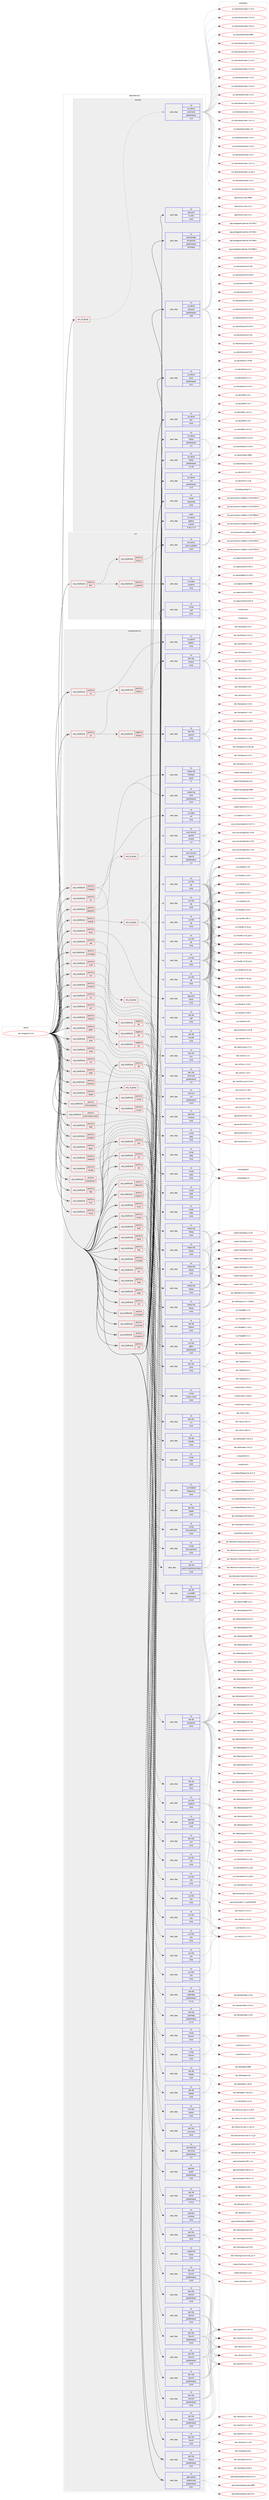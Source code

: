 digraph prolog {

# *************
# Graph options
# *************

newrank=true;
concentrate=true;
compound=true;
graph [rankdir=LR,fontname=Helvetica,fontsize=10,ranksep=1.5];#, ranksep=2.5, nodesep=0.2];
edge  [arrowhead=vee];
node  [fontname=Helvetica,fontsize=10];

# **********
# The ebuild
# **********

subgraph cluster_leftcol {
color=gray;
rank=same;
label=<<i>ebuild</i>>;
id [label="dev-lang/php-5.6.31", color=red, width=4, href="../dev-lang/php-5.6.31.svg"];
}

# ****************
# The dependencies
# ****************

subgraph cluster_midcol {
color=gray;
label=<<i>dependencies</i>>;
subgraph cluster_compile {
fillcolor="#eeeeee";
style=filled;
label=<<i>compile</i>>;
subgraph any3070 {
dependency107959 [label=<<TABLE BORDER="0" CELLBORDER="1" CELLSPACING="0" CELLPADDING="4"><TR><TD CELLPADDING="10">any_of_group</TD></TR></TABLE>>, shape=none, color=red];subgraph pack81680 {
dependency107960 [label=<<TABLE BORDER="0" CELLBORDER="1" CELLSPACING="0" CELLPADDING="4" WIDTH="220"><TR><TD ROWSPAN="6" CELLPADDING="30">pack_dep</TD></TR><TR><TD WIDTH="110">no</TD></TR><TR><TD>sys-devel</TD></TR><TR><TD>automake</TD></TR><TR><TD>greaterequal</TD></TR><TR><TD>1.15</TD></TR></TABLE>>, shape=none, color=blue];
}
dependency107959:e -> dependency107960:w [weight=20,style="dotted",arrowhead="oinv"];
}
id:e -> dependency107959:w [weight=20,style="solid",arrowhead="vee"];
subgraph pack81681 {
dependency107961 [label=<<TABLE BORDER="0" CELLBORDER="1" CELLSPACING="0" CELLPADDING="4" WIDTH="220"><TR><TD ROWSPAN="6" CELLPADDING="30">pack_dep</TD></TR><TR><TD WIDTH="110">no</TD></TR><TR><TD>app-arch</TD></TR><TR><TD>xz-utils</TD></TR><TR><TD>none</TD></TR><TR><TD></TD></TR></TABLE>>, shape=none, color=blue];
}
id:e -> dependency107961:w [weight=20,style="solid",arrowhead="vee"];
subgraph pack81682 {
dependency107962 [label=<<TABLE BORDER="0" CELLBORDER="1" CELLSPACING="0" CELLPADDING="4" WIDTH="220"><TR><TD ROWSPAN="6" CELLPADDING="30">pack_dep</TD></TR><TR><TD WIDTH="110">no</TD></TR><TR><TD>app-portage</TD></TR><TR><TD>elt-patches</TD></TR><TR><TD>greaterequal</TD></TR><TR><TD>20170422</TD></TR></TABLE>>, shape=none, color=blue];
}
id:e -> dependency107962:w [weight=20,style="solid",arrowhead="vee"];
subgraph pack81683 {
dependency107963 [label=<<TABLE BORDER="0" CELLBORDER="1" CELLSPACING="0" CELLPADDING="4" WIDTH="220"><TR><TD ROWSPAN="6" CELLPADDING="30">pack_dep</TD></TR><TR><TD WIDTH="110">no</TD></TR><TR><TD>sys-devel</TD></TR><TR><TD>autoconf</TD></TR><TR><TD>greaterequal</TD></TR><TR><TD>2.69</TD></TR></TABLE>>, shape=none, color=blue];
}
id:e -> dependency107963:w [weight=20,style="solid",arrowhead="vee"];
subgraph pack81684 {
dependency107964 [label=<<TABLE BORDER="0" CELLBORDER="1" CELLSPACING="0" CELLPADDING="4" WIDTH="220"><TR><TD ROWSPAN="6" CELLPADDING="30">pack_dep</TD></TR><TR><TD WIDTH="110">no</TD></TR><TR><TD>sys-devel</TD></TR><TR><TD>bison</TD></TR><TR><TD>greaterequal</TD></TR><TR><TD>3.0.1</TD></TR></TABLE>>, shape=none, color=blue];
}
id:e -> dependency107964:w [weight=20,style="solid",arrowhead="vee"];
subgraph pack81685 {
dependency107965 [label=<<TABLE BORDER="0" CELLBORDER="1" CELLSPACING="0" CELLPADDING="4" WIDTH="220"><TR><TD ROWSPAN="6" CELLPADDING="30">pack_dep</TD></TR><TR><TD WIDTH="110">no</TD></TR><TR><TD>sys-devel</TD></TR><TR><TD>flex</TD></TR><TR><TD>none</TD></TR><TR><TD></TD></TR></TABLE>>, shape=none, color=blue];
}
id:e -> dependency107965:w [weight=20,style="solid",arrowhead="vee"];
subgraph pack81686 {
dependency107966 [label=<<TABLE BORDER="0" CELLBORDER="1" CELLSPACING="0" CELLPADDING="4" WIDTH="220"><TR><TD ROWSPAN="6" CELLPADDING="30">pack_dep</TD></TR><TR><TD WIDTH="110">no</TD></TR><TR><TD>sys-devel</TD></TR><TR><TD>libtool</TD></TR><TR><TD>greaterequal</TD></TR><TR><TD>1.5.18</TD></TR></TABLE>>, shape=none, color=blue];
}
id:e -> dependency107966:w [weight=20,style="solid",arrowhead="vee"];
subgraph pack81687 {
dependency107967 [label=<<TABLE BORDER="0" CELLBORDER="1" CELLSPACING="0" CELLPADDING="4" WIDTH="220"><TR><TD ROWSPAN="6" CELLPADDING="30">pack_dep</TD></TR><TR><TD WIDTH="110">no</TD></TR><TR><TD>sys-devel</TD></TR><TR><TD>libtool</TD></TR><TR><TD>greaterequal</TD></TR><TR><TD>2.4</TD></TR></TABLE>>, shape=none, color=blue];
}
id:e -> dependency107967:w [weight=20,style="solid",arrowhead="vee"];
subgraph pack81688 {
dependency107968 [label=<<TABLE BORDER="0" CELLBORDER="1" CELLSPACING="0" CELLPADDING="4" WIDTH="220"><TR><TD ROWSPAN="6" CELLPADDING="30">pack_dep</TD></TR><TR><TD WIDTH="110">no</TD></TR><TR><TD>sys-devel</TD></TR><TR><TD>m4</TD></TR><TR><TD>greaterequal</TD></TR><TR><TD>1.4.3</TD></TR></TABLE>>, shape=none, color=blue];
}
id:e -> dependency107968:w [weight=20,style="solid",arrowhead="vee"];
subgraph pack81689 {
dependency107969 [label=<<TABLE BORDER="0" CELLBORDER="1" CELLSPACING="0" CELLPADDING="4" WIDTH="220"><TR><TD ROWSPAN="6" CELLPADDING="30">pack_dep</TD></TR><TR><TD WIDTH="110">no</TD></TR><TR><TD>virtual</TD></TR><TR><TD>pkgconfig</TD></TR><TR><TD>none</TD></TR><TR><TD></TD></TR></TABLE>>, shape=none, color=blue];
}
id:e -> dependency107969:w [weight=20,style="solid",arrowhead="vee"];
subgraph pack81690 {
dependency107970 [label=<<TABLE BORDER="0" CELLBORDER="1" CELLSPACING="0" CELLPADDING="4" WIDTH="220"><TR><TD ROWSPAN="6" CELLPADDING="30">pack_dep</TD></TR><TR><TD WIDTH="110">weak</TD></TR><TR><TD>sys-devel</TD></TR><TR><TD>gettext</TD></TR><TR><TD>smaller</TD></TR><TR><TD>0.18.1.1-r3</TD></TR></TABLE>>, shape=none, color=blue];
}
id:e -> dependency107970:w [weight=20,style="solid",arrowhead="vee"];
}
subgraph cluster_compileandrun {
fillcolor="#eeeeee";
style=filled;
label=<<i>compile and run</i>>;
subgraph cond23179 {
dependency107971 [label=<<TABLE BORDER="0" CELLBORDER="1" CELLSPACING="0" CELLPADDING="4"><TR><TD ROWSPAN="3" CELLPADDING="10">use_conditional</TD></TR><TR><TD>positive</TD></TR><TR><TD>acl</TD></TR></TABLE>>, shape=none, color=red];
subgraph pack81691 {
dependency107972 [label=<<TABLE BORDER="0" CELLBORDER="1" CELLSPACING="0" CELLPADDING="4" WIDTH="220"><TR><TD ROWSPAN="6" CELLPADDING="30">pack_dep</TD></TR><TR><TD WIDTH="110">no</TD></TR><TR><TD>sys-apps</TD></TR><TR><TD>acl</TD></TR><TR><TD>none</TD></TR><TR><TD></TD></TR></TABLE>>, shape=none, color=blue];
}
dependency107971:e -> dependency107972:w [weight=20,style="dashed",arrowhead="vee"];
}
id:e -> dependency107971:w [weight=20,style="solid",arrowhead="odotvee"];
subgraph cond23180 {
dependency107973 [label=<<TABLE BORDER="0" CELLBORDER="1" CELLSPACING="0" CELLPADDING="4"><TR><TD ROWSPAN="3" CELLPADDING="10">use_conditional</TD></TR><TR><TD>positive</TD></TR><TR><TD>apache2</TD></TR></TABLE>>, shape=none, color=red];
subgraph any3071 {
dependency107974 [label=<<TABLE BORDER="0" CELLBORDER="1" CELLSPACING="0" CELLPADDING="4"><TR><TD CELLPADDING="10">any_of_group</TD></TR></TABLE>>, shape=none, color=red];subgraph pack81692 {
dependency107975 [label=<<TABLE BORDER="0" CELLBORDER="1" CELLSPACING="0" CELLPADDING="4" WIDTH="220"><TR><TD ROWSPAN="6" CELLPADDING="30">pack_dep</TD></TR><TR><TD WIDTH="110">no</TD></TR><TR><TD>www-servers</TD></TR><TR><TD>apache</TD></TR><TR><TD>greaterequal</TD></TR><TR><TD>2.4</TD></TR></TABLE>>, shape=none, color=blue];
}
dependency107974:e -> dependency107975:w [weight=20,style="dotted",arrowhead="oinv"];
subgraph pack81693 {
dependency107976 [label=<<TABLE BORDER="0" CELLBORDER="1" CELLSPACING="0" CELLPADDING="4" WIDTH="220"><TR><TD ROWSPAN="6" CELLPADDING="30">pack_dep</TD></TR><TR><TD WIDTH="110">no</TD></TR><TR><TD>www-servers</TD></TR><TR><TD>apache</TD></TR><TR><TD>smaller</TD></TR><TR><TD>2.4</TD></TR></TABLE>>, shape=none, color=blue];
}
dependency107974:e -> dependency107976:w [weight=20,style="dotted",arrowhead="oinv"];
}
dependency107973:e -> dependency107974:w [weight=20,style="dashed",arrowhead="vee"];
}
id:e -> dependency107973:w [weight=20,style="solid",arrowhead="odotvee"];
subgraph cond23181 {
dependency107977 [label=<<TABLE BORDER="0" CELLBORDER="1" CELLSPACING="0" CELLPADDING="4"><TR><TD ROWSPAN="3" CELLPADDING="10">use_conditional</TD></TR><TR><TD>positive</TD></TR><TR><TD>berkdb</TD></TR></TABLE>>, shape=none, color=red];
subgraph any3072 {
dependency107978 [label=<<TABLE BORDER="0" CELLBORDER="1" CELLSPACING="0" CELLPADDING="4"><TR><TD CELLPADDING="10">any_of_group</TD></TR></TABLE>>, shape=none, color=red];subgraph pack81694 {
dependency107979 [label=<<TABLE BORDER="0" CELLBORDER="1" CELLSPACING="0" CELLPADDING="4" WIDTH="220"><TR><TD ROWSPAN="6" CELLPADDING="30">pack_dep</TD></TR><TR><TD WIDTH="110">no</TD></TR><TR><TD>sys-libs</TD></TR><TR><TD>db</TD></TR><TR><TD>none</TD></TR><TR><TD></TD></TR></TABLE>>, shape=none, color=blue];
}
dependency107978:e -> dependency107979:w [weight=20,style="dotted",arrowhead="oinv"];
subgraph pack81695 {
dependency107980 [label=<<TABLE BORDER="0" CELLBORDER="1" CELLSPACING="0" CELLPADDING="4" WIDTH="220"><TR><TD ROWSPAN="6" CELLPADDING="30">pack_dep</TD></TR><TR><TD WIDTH="110">no</TD></TR><TR><TD>sys-libs</TD></TR><TR><TD>db</TD></TR><TR><TD>none</TD></TR><TR><TD></TD></TR></TABLE>>, shape=none, color=blue];
}
dependency107978:e -> dependency107980:w [weight=20,style="dotted",arrowhead="oinv"];
subgraph pack81696 {
dependency107981 [label=<<TABLE BORDER="0" CELLBORDER="1" CELLSPACING="0" CELLPADDING="4" WIDTH="220"><TR><TD ROWSPAN="6" CELLPADDING="30">pack_dep</TD></TR><TR><TD WIDTH="110">no</TD></TR><TR><TD>sys-libs</TD></TR><TR><TD>db</TD></TR><TR><TD>none</TD></TR><TR><TD></TD></TR></TABLE>>, shape=none, color=blue];
}
dependency107978:e -> dependency107981:w [weight=20,style="dotted",arrowhead="oinv"];
subgraph pack81697 {
dependency107982 [label=<<TABLE BORDER="0" CELLBORDER="1" CELLSPACING="0" CELLPADDING="4" WIDTH="220"><TR><TD ROWSPAN="6" CELLPADDING="30">pack_dep</TD></TR><TR><TD WIDTH="110">no</TD></TR><TR><TD>sys-libs</TD></TR><TR><TD>db</TD></TR><TR><TD>none</TD></TR><TR><TD></TD></TR></TABLE>>, shape=none, color=blue];
}
dependency107978:e -> dependency107982:w [weight=20,style="dotted",arrowhead="oinv"];
subgraph pack81698 {
dependency107983 [label=<<TABLE BORDER="0" CELLBORDER="1" CELLSPACING="0" CELLPADDING="4" WIDTH="220"><TR><TD ROWSPAN="6" CELLPADDING="30">pack_dep</TD></TR><TR><TD WIDTH="110">no</TD></TR><TR><TD>sys-libs</TD></TR><TR><TD>db</TD></TR><TR><TD>none</TD></TR><TR><TD></TD></TR></TABLE>>, shape=none, color=blue];
}
dependency107978:e -> dependency107983:w [weight=20,style="dotted",arrowhead="oinv"];
subgraph pack81699 {
dependency107984 [label=<<TABLE BORDER="0" CELLBORDER="1" CELLSPACING="0" CELLPADDING="4" WIDTH="220"><TR><TD ROWSPAN="6" CELLPADDING="30">pack_dep</TD></TR><TR><TD WIDTH="110">no</TD></TR><TR><TD>sys-libs</TD></TR><TR><TD>db</TD></TR><TR><TD>none</TD></TR><TR><TD></TD></TR></TABLE>>, shape=none, color=blue];
}
dependency107978:e -> dependency107984:w [weight=20,style="dotted",arrowhead="oinv"];
}
dependency107977:e -> dependency107978:w [weight=20,style="dashed",arrowhead="vee"];
}
id:e -> dependency107977:w [weight=20,style="solid",arrowhead="odotvee"];
subgraph cond23182 {
dependency107985 [label=<<TABLE BORDER="0" CELLBORDER="1" CELLSPACING="0" CELLPADDING="4"><TR><TD ROWSPAN="3" CELLPADDING="10">use_conditional</TD></TR><TR><TD>positive</TD></TR><TR><TD>bzip2</TD></TR></TABLE>>, shape=none, color=red];
subgraph pack81700 {
dependency107986 [label=<<TABLE BORDER="0" CELLBORDER="1" CELLSPACING="0" CELLPADDING="4" WIDTH="220"><TR><TD ROWSPAN="6" CELLPADDING="30">pack_dep</TD></TR><TR><TD WIDTH="110">no</TD></TR><TR><TD>app-arch</TD></TR><TR><TD>bzip2</TD></TR><TR><TD>none</TD></TR><TR><TD></TD></TR></TABLE>>, shape=none, color=blue];
}
dependency107985:e -> dependency107986:w [weight=20,style="dashed",arrowhead="vee"];
}
id:e -> dependency107985:w [weight=20,style="solid",arrowhead="odotvee"];
subgraph cond23183 {
dependency107987 [label=<<TABLE BORDER="0" CELLBORDER="1" CELLSPACING="0" CELLPADDING="4"><TR><TD ROWSPAN="3" CELLPADDING="10">use_conditional</TD></TR><TR><TD>positive</TD></TR><TR><TD>cdb</TD></TR></TABLE>>, shape=none, color=red];
subgraph any3073 {
dependency107988 [label=<<TABLE BORDER="0" CELLBORDER="1" CELLSPACING="0" CELLPADDING="4"><TR><TD CELLPADDING="10">any_of_group</TD></TR></TABLE>>, shape=none, color=red];subgraph pack81701 {
dependency107989 [label=<<TABLE BORDER="0" CELLBORDER="1" CELLSPACING="0" CELLPADDING="4" WIDTH="220"><TR><TD ROWSPAN="6" CELLPADDING="30">pack_dep</TD></TR><TR><TD WIDTH="110">no</TD></TR><TR><TD>dev-db</TD></TR><TR><TD>cdb</TD></TR><TR><TD>none</TD></TR><TR><TD></TD></TR></TABLE>>, shape=none, color=blue];
}
dependency107988:e -> dependency107989:w [weight=20,style="dotted",arrowhead="oinv"];
subgraph pack81702 {
dependency107990 [label=<<TABLE BORDER="0" CELLBORDER="1" CELLSPACING="0" CELLPADDING="4" WIDTH="220"><TR><TD ROWSPAN="6" CELLPADDING="30">pack_dep</TD></TR><TR><TD WIDTH="110">no</TD></TR><TR><TD>dev-db</TD></TR><TR><TD>tinycdb</TD></TR><TR><TD>none</TD></TR><TR><TD></TD></TR></TABLE>>, shape=none, color=blue];
}
dependency107988:e -> dependency107990:w [weight=20,style="dotted",arrowhead="oinv"];
}
dependency107987:e -> dependency107988:w [weight=20,style="dashed",arrowhead="vee"];
}
id:e -> dependency107987:w [weight=20,style="solid",arrowhead="odotvee"];
subgraph cond23184 {
dependency107991 [label=<<TABLE BORDER="0" CELLBORDER="1" CELLSPACING="0" CELLPADDING="4"><TR><TD ROWSPAN="3" CELLPADDING="10">use_conditional</TD></TR><TR><TD>positive</TD></TR><TR><TD>cjk</TD></TR></TABLE>>, shape=none, color=red];
subgraph cond23185 {
dependency107992 [label=<<TABLE BORDER="0" CELLBORDER="1" CELLSPACING="0" CELLPADDING="4"><TR><TD ROWSPAN="3" CELLPADDING="10">use_conditional</TD></TR><TR><TD>negative</TD></TR><TR><TD>gd</TD></TR></TABLE>>, shape=none, color=red];
subgraph pack81703 {
dependency107993 [label=<<TABLE BORDER="0" CELLBORDER="1" CELLSPACING="0" CELLPADDING="4" WIDTH="220"><TR><TD ROWSPAN="6" CELLPADDING="30">pack_dep</TD></TR><TR><TD WIDTH="110">no</TD></TR><TR><TD>virtual</TD></TR><TR><TD>jpeg</TD></TR><TR><TD>none</TD></TR><TR><TD></TD></TR></TABLE>>, shape=none, color=blue];
}
dependency107992:e -> dependency107993:w [weight=20,style="dashed",arrowhead="vee"];
subgraph pack81704 {
dependency107994 [label=<<TABLE BORDER="0" CELLBORDER="1" CELLSPACING="0" CELLPADDING="4" WIDTH="220"><TR><TD ROWSPAN="6" CELLPADDING="30">pack_dep</TD></TR><TR><TD WIDTH="110">no</TD></TR><TR><TD>media-libs</TD></TR><TR><TD>libpng</TD></TR><TR><TD>none</TD></TR><TR><TD></TD></TR></TABLE>>, shape=none, color=blue];
}
dependency107992:e -> dependency107994:w [weight=20,style="dashed",arrowhead="vee"];
subgraph pack81705 {
dependency107995 [label=<<TABLE BORDER="0" CELLBORDER="1" CELLSPACING="0" CELLPADDING="4" WIDTH="220"><TR><TD ROWSPAN="6" CELLPADDING="30">pack_dep</TD></TR><TR><TD WIDTH="110">no</TD></TR><TR><TD>sys-libs</TD></TR><TR><TD>zlib</TD></TR><TR><TD>none</TD></TR><TR><TD></TD></TR></TABLE>>, shape=none, color=blue];
}
dependency107992:e -> dependency107995:w [weight=20,style="dashed",arrowhead="vee"];
}
dependency107991:e -> dependency107992:w [weight=20,style="dashed",arrowhead="vee"];
}
id:e -> dependency107991:w [weight=20,style="solid",arrowhead="odotvee"];
subgraph cond23186 {
dependency107996 [label=<<TABLE BORDER="0" CELLBORDER="1" CELLSPACING="0" CELLPADDING="4"><TR><TD ROWSPAN="3" CELLPADDING="10">use_conditional</TD></TR><TR><TD>positive</TD></TR><TR><TD>coverage</TD></TR></TABLE>>, shape=none, color=red];
subgraph pack81706 {
dependency107997 [label=<<TABLE BORDER="0" CELLBORDER="1" CELLSPACING="0" CELLPADDING="4" WIDTH="220"><TR><TD ROWSPAN="6" CELLPADDING="30">pack_dep</TD></TR><TR><TD WIDTH="110">no</TD></TR><TR><TD>dev-util</TD></TR><TR><TD>lcov</TD></TR><TR><TD>none</TD></TR><TR><TD></TD></TR></TABLE>>, shape=none, color=blue];
}
dependency107996:e -> dependency107997:w [weight=20,style="dashed",arrowhead="vee"];
}
id:e -> dependency107996:w [weight=20,style="solid",arrowhead="odotvee"];
subgraph cond23187 {
dependency107998 [label=<<TABLE BORDER="0" CELLBORDER="1" CELLSPACING="0" CELLPADDING="4"><TR><TD ROWSPAN="3" CELLPADDING="10">use_conditional</TD></TR><TR><TD>positive</TD></TR><TR><TD>crypt</TD></TR></TABLE>>, shape=none, color=red];
subgraph pack81707 {
dependency107999 [label=<<TABLE BORDER="0" CELLBORDER="1" CELLSPACING="0" CELLPADDING="4" WIDTH="220"><TR><TD ROWSPAN="6" CELLPADDING="30">pack_dep</TD></TR><TR><TD WIDTH="110">no</TD></TR><TR><TD>dev-libs</TD></TR><TR><TD>libmcrypt</TD></TR><TR><TD>greaterequal</TD></TR><TR><TD>2.4</TD></TR></TABLE>>, shape=none, color=blue];
}
dependency107998:e -> dependency107999:w [weight=20,style="dashed",arrowhead="vee"];
}
id:e -> dependency107998:w [weight=20,style="solid",arrowhead="odotvee"];
subgraph cond23188 {
dependency108000 [label=<<TABLE BORDER="0" CELLBORDER="1" CELLSPACING="0" CELLPADDING="4"><TR><TD ROWSPAN="3" CELLPADDING="10">use_conditional</TD></TR><TR><TD>positive</TD></TR><TR><TD>curl</TD></TR></TABLE>>, shape=none, color=red];
subgraph pack81708 {
dependency108001 [label=<<TABLE BORDER="0" CELLBORDER="1" CELLSPACING="0" CELLPADDING="4" WIDTH="220"><TR><TD ROWSPAN="6" CELLPADDING="30">pack_dep</TD></TR><TR><TD WIDTH="110">no</TD></TR><TR><TD>net-misc</TD></TR><TR><TD>curl</TD></TR><TR><TD>greaterequal</TD></TR><TR><TD>7.10.5</TD></TR></TABLE>>, shape=none, color=blue];
}
dependency108000:e -> dependency108001:w [weight=20,style="dashed",arrowhead="vee"];
}
id:e -> dependency108000:w [weight=20,style="solid",arrowhead="odotvee"];
subgraph cond23189 {
dependency108002 [label=<<TABLE BORDER="0" CELLBORDER="1" CELLSPACING="0" CELLPADDING="4"><TR><TD ROWSPAN="3" CELLPADDING="10">use_conditional</TD></TR><TR><TD>positive</TD></TR><TR><TD>enchant</TD></TR></TABLE>>, shape=none, color=red];
subgraph pack81709 {
dependency108003 [label=<<TABLE BORDER="0" CELLBORDER="1" CELLSPACING="0" CELLPADDING="4" WIDTH="220"><TR><TD ROWSPAN="6" CELLPADDING="30">pack_dep</TD></TR><TR><TD WIDTH="110">no</TD></TR><TR><TD>app-text</TD></TR><TR><TD>enchant</TD></TR><TR><TD>none</TD></TR><TR><TD></TD></TR></TABLE>>, shape=none, color=blue];
}
dependency108002:e -> dependency108003:w [weight=20,style="dashed",arrowhead="vee"];
}
id:e -> dependency108002:w [weight=20,style="solid",arrowhead="odotvee"];
subgraph cond23190 {
dependency108004 [label=<<TABLE BORDER="0" CELLBORDER="1" CELLSPACING="0" CELLPADDING="4"><TR><TD ROWSPAN="3" CELLPADDING="10">use_conditional</TD></TR><TR><TD>positive</TD></TR><TR><TD>exif</TD></TR></TABLE>>, shape=none, color=red];
subgraph cond23191 {
dependency108005 [label=<<TABLE BORDER="0" CELLBORDER="1" CELLSPACING="0" CELLPADDING="4"><TR><TD ROWSPAN="3" CELLPADDING="10">use_conditional</TD></TR><TR><TD>negative</TD></TR><TR><TD>gd</TD></TR></TABLE>>, shape=none, color=red];
subgraph pack81710 {
dependency108006 [label=<<TABLE BORDER="0" CELLBORDER="1" CELLSPACING="0" CELLPADDING="4" WIDTH="220"><TR><TD ROWSPAN="6" CELLPADDING="30">pack_dep</TD></TR><TR><TD WIDTH="110">no</TD></TR><TR><TD>virtual</TD></TR><TR><TD>jpeg</TD></TR><TR><TD>none</TD></TR><TR><TD></TD></TR></TABLE>>, shape=none, color=blue];
}
dependency108005:e -> dependency108006:w [weight=20,style="dashed",arrowhead="vee"];
subgraph pack81711 {
dependency108007 [label=<<TABLE BORDER="0" CELLBORDER="1" CELLSPACING="0" CELLPADDING="4" WIDTH="220"><TR><TD ROWSPAN="6" CELLPADDING="30">pack_dep</TD></TR><TR><TD WIDTH="110">no</TD></TR><TR><TD>media-libs</TD></TR><TR><TD>libpng</TD></TR><TR><TD>none</TD></TR><TR><TD></TD></TR></TABLE>>, shape=none, color=blue];
}
dependency108005:e -> dependency108007:w [weight=20,style="dashed",arrowhead="vee"];
subgraph pack81712 {
dependency108008 [label=<<TABLE BORDER="0" CELLBORDER="1" CELLSPACING="0" CELLPADDING="4" WIDTH="220"><TR><TD ROWSPAN="6" CELLPADDING="30">pack_dep</TD></TR><TR><TD WIDTH="110">no</TD></TR><TR><TD>sys-libs</TD></TR><TR><TD>zlib</TD></TR><TR><TD>none</TD></TR><TR><TD></TD></TR></TABLE>>, shape=none, color=blue];
}
dependency108005:e -> dependency108008:w [weight=20,style="dashed",arrowhead="vee"];
}
dependency108004:e -> dependency108005:w [weight=20,style="dashed",arrowhead="vee"];
}
id:e -> dependency108004:w [weight=20,style="solid",arrowhead="odotvee"];
subgraph cond23192 {
dependency108009 [label=<<TABLE BORDER="0" CELLBORDER="1" CELLSPACING="0" CELLPADDING="4"><TR><TD ROWSPAN="3" CELLPADDING="10">use_conditional</TD></TR><TR><TD>positive</TD></TR><TR><TD>firebird</TD></TR></TABLE>>, shape=none, color=red];
subgraph pack81713 {
dependency108010 [label=<<TABLE BORDER="0" CELLBORDER="1" CELLSPACING="0" CELLPADDING="4" WIDTH="220"><TR><TD ROWSPAN="6" CELLPADDING="30">pack_dep</TD></TR><TR><TD WIDTH="110">no</TD></TR><TR><TD>dev-db</TD></TR><TR><TD>firebird</TD></TR><TR><TD>none</TD></TR><TR><TD></TD></TR></TABLE>>, shape=none, color=blue];
}
dependency108009:e -> dependency108010:w [weight=20,style="dashed",arrowhead="vee"];
}
id:e -> dependency108009:w [weight=20,style="solid",arrowhead="odotvee"];
subgraph cond23193 {
dependency108011 [label=<<TABLE BORDER="0" CELLBORDER="1" CELLSPACING="0" CELLPADDING="4"><TR><TD ROWSPAN="3" CELLPADDING="10">use_conditional</TD></TR><TR><TD>positive</TD></TR><TR><TD>gd</TD></TR></TABLE>>, shape=none, color=red];
subgraph pack81714 {
dependency108012 [label=<<TABLE BORDER="0" CELLBORDER="1" CELLSPACING="0" CELLPADDING="4" WIDTH="220"><TR><TD ROWSPAN="6" CELLPADDING="30">pack_dep</TD></TR><TR><TD WIDTH="110">no</TD></TR><TR><TD>virtual</TD></TR><TR><TD>jpeg</TD></TR><TR><TD>none</TD></TR><TR><TD></TD></TR></TABLE>>, shape=none, color=blue];
}
dependency108011:e -> dependency108012:w [weight=20,style="dashed",arrowhead="vee"];
subgraph pack81715 {
dependency108013 [label=<<TABLE BORDER="0" CELLBORDER="1" CELLSPACING="0" CELLPADDING="4" WIDTH="220"><TR><TD ROWSPAN="6" CELLPADDING="30">pack_dep</TD></TR><TR><TD WIDTH="110">no</TD></TR><TR><TD>media-libs</TD></TR><TR><TD>libpng</TD></TR><TR><TD>none</TD></TR><TR><TD></TD></TR></TABLE>>, shape=none, color=blue];
}
dependency108011:e -> dependency108013:w [weight=20,style="dashed",arrowhead="vee"];
subgraph pack81716 {
dependency108014 [label=<<TABLE BORDER="0" CELLBORDER="1" CELLSPACING="0" CELLPADDING="4" WIDTH="220"><TR><TD ROWSPAN="6" CELLPADDING="30">pack_dep</TD></TR><TR><TD WIDTH="110">no</TD></TR><TR><TD>sys-libs</TD></TR><TR><TD>zlib</TD></TR><TR><TD>none</TD></TR><TR><TD></TD></TR></TABLE>>, shape=none, color=blue];
}
dependency108011:e -> dependency108014:w [weight=20,style="dashed",arrowhead="vee"];
}
id:e -> dependency108011:w [weight=20,style="solid",arrowhead="odotvee"];
subgraph cond23194 {
dependency108015 [label=<<TABLE BORDER="0" CELLBORDER="1" CELLSPACING="0" CELLPADDING="4"><TR><TD ROWSPAN="3" CELLPADDING="10">use_conditional</TD></TR><TR><TD>positive</TD></TR><TR><TD>gdbm</TD></TR></TABLE>>, shape=none, color=red];
subgraph pack81717 {
dependency108016 [label=<<TABLE BORDER="0" CELLBORDER="1" CELLSPACING="0" CELLPADDING="4" WIDTH="220"><TR><TD ROWSPAN="6" CELLPADDING="30">pack_dep</TD></TR><TR><TD WIDTH="110">no</TD></TR><TR><TD>sys-libs</TD></TR><TR><TD>gdbm</TD></TR><TR><TD>greaterequal</TD></TR><TR><TD>1.8.0</TD></TR></TABLE>>, shape=none, color=blue];
}
dependency108015:e -> dependency108016:w [weight=20,style="dashed",arrowhead="vee"];
}
id:e -> dependency108015:w [weight=20,style="solid",arrowhead="odotvee"];
subgraph cond23195 {
dependency108017 [label=<<TABLE BORDER="0" CELLBORDER="1" CELLSPACING="0" CELLPADDING="4"><TR><TD ROWSPAN="3" CELLPADDING="10">use_conditional</TD></TR><TR><TD>positive</TD></TR><TR><TD>gmp</TD></TR></TABLE>>, shape=none, color=red];
subgraph pack81718 {
dependency108018 [label=<<TABLE BORDER="0" CELLBORDER="1" CELLSPACING="0" CELLPADDING="4" WIDTH="220"><TR><TD ROWSPAN="6" CELLPADDING="30">pack_dep</TD></TR><TR><TD WIDTH="110">no</TD></TR><TR><TD>dev-libs</TD></TR><TR><TD>gmp</TD></TR><TR><TD>none</TD></TR><TR><TD></TD></TR></TABLE>>, shape=none, color=blue];
}
dependency108017:e -> dependency108018:w [weight=20,style="dashed",arrowhead="vee"];
}
id:e -> dependency108017:w [weight=20,style="solid",arrowhead="odotvee"];
subgraph cond23196 {
dependency108019 [label=<<TABLE BORDER="0" CELLBORDER="1" CELLSPACING="0" CELLPADDING="4"><TR><TD ROWSPAN="3" CELLPADDING="10">use_conditional</TD></TR><TR><TD>positive</TD></TR><TR><TD>iconv</TD></TR></TABLE>>, shape=none, color=red];
subgraph pack81719 {
dependency108020 [label=<<TABLE BORDER="0" CELLBORDER="1" CELLSPACING="0" CELLPADDING="4" WIDTH="220"><TR><TD ROWSPAN="6" CELLPADDING="30">pack_dep</TD></TR><TR><TD WIDTH="110">no</TD></TR><TR><TD>virtual</TD></TR><TR><TD>libiconv</TD></TR><TR><TD>none</TD></TR><TR><TD></TD></TR></TABLE>>, shape=none, color=blue];
}
dependency108019:e -> dependency108020:w [weight=20,style="dashed",arrowhead="vee"];
}
id:e -> dependency108019:w [weight=20,style="solid",arrowhead="odotvee"];
subgraph cond23197 {
dependency108021 [label=<<TABLE BORDER="0" CELLBORDER="1" CELLSPACING="0" CELLPADDING="4"><TR><TD ROWSPAN="3" CELLPADDING="10">use_conditional</TD></TR><TR><TD>positive</TD></TR><TR><TD>imap</TD></TR></TABLE>>, shape=none, color=red];
subgraph pack81720 {
dependency108022 [label=<<TABLE BORDER="0" CELLBORDER="1" CELLSPACING="0" CELLPADDING="4" WIDTH="220"><TR><TD ROWSPAN="6" CELLPADDING="30">pack_dep</TD></TR><TR><TD WIDTH="110">no</TD></TR><TR><TD>virtual</TD></TR><TR><TD>imap-c-client</TD></TR><TR><TD>none</TD></TR><TR><TD></TD></TR></TABLE>>, shape=none, color=blue];
}
dependency108021:e -> dependency108022:w [weight=20,style="dashed",arrowhead="vee"];
}
id:e -> dependency108021:w [weight=20,style="solid",arrowhead="odotvee"];
subgraph cond23198 {
dependency108023 [label=<<TABLE BORDER="0" CELLBORDER="1" CELLSPACING="0" CELLPADDING="4"><TR><TD ROWSPAN="3" CELLPADDING="10">use_conditional</TD></TR><TR><TD>positive</TD></TR><TR><TD>intl</TD></TR></TABLE>>, shape=none, color=red];
subgraph pack81721 {
dependency108024 [label=<<TABLE BORDER="0" CELLBORDER="1" CELLSPACING="0" CELLPADDING="4" WIDTH="220"><TR><TD ROWSPAN="6" CELLPADDING="30">pack_dep</TD></TR><TR><TD WIDTH="110">no</TD></TR><TR><TD>dev-libs</TD></TR><TR><TD>icu</TD></TR><TR><TD>none</TD></TR><TR><TD></TD></TR></TABLE>>, shape=none, color=blue];
}
dependency108023:e -> dependency108024:w [weight=20,style="dashed",arrowhead="vee"];
}
id:e -> dependency108023:w [weight=20,style="solid",arrowhead="odotvee"];
subgraph cond23199 {
dependency108025 [label=<<TABLE BORDER="0" CELLBORDER="1" CELLSPACING="0" CELLPADDING="4"><TR><TD ROWSPAN="3" CELLPADDING="10">use_conditional</TD></TR><TR><TD>positive</TD></TR><TR><TD>iodbc</TD></TR></TABLE>>, shape=none, color=red];
subgraph pack81722 {
dependency108026 [label=<<TABLE BORDER="0" CELLBORDER="1" CELLSPACING="0" CELLPADDING="4" WIDTH="220"><TR><TD ROWSPAN="6" CELLPADDING="30">pack_dep</TD></TR><TR><TD WIDTH="110">no</TD></TR><TR><TD>dev-db</TD></TR><TR><TD>libiodbc</TD></TR><TR><TD>none</TD></TR><TR><TD></TD></TR></TABLE>>, shape=none, color=blue];
}
dependency108025:e -> dependency108026:w [weight=20,style="dashed",arrowhead="vee"];
}
id:e -> dependency108025:w [weight=20,style="solid",arrowhead="odotvee"];
subgraph cond23200 {
dependency108027 [label=<<TABLE BORDER="0" CELLBORDER="1" CELLSPACING="0" CELLPADDING="4"><TR><TD ROWSPAN="3" CELLPADDING="10">use_conditional</TD></TR><TR><TD>positive</TD></TR><TR><TD>kerberos</TD></TR></TABLE>>, shape=none, color=red];
subgraph pack81723 {
dependency108028 [label=<<TABLE BORDER="0" CELLBORDER="1" CELLSPACING="0" CELLPADDING="4" WIDTH="220"><TR><TD ROWSPAN="6" CELLPADDING="30">pack_dep</TD></TR><TR><TD WIDTH="110">no</TD></TR><TR><TD>virtual</TD></TR><TR><TD>krb5</TD></TR><TR><TD>none</TD></TR><TR><TD></TD></TR></TABLE>>, shape=none, color=blue];
}
dependency108027:e -> dependency108028:w [weight=20,style="dashed",arrowhead="vee"];
}
id:e -> dependency108027:w [weight=20,style="solid",arrowhead="odotvee"];
subgraph cond23201 {
dependency108029 [label=<<TABLE BORDER="0" CELLBORDER="1" CELLSPACING="0" CELLPADDING="4"><TR><TD ROWSPAN="3" CELLPADDING="10">use_conditional</TD></TR><TR><TD>positive</TD></TR><TR><TD>ldap</TD></TR></TABLE>>, shape=none, color=red];
subgraph pack81724 {
dependency108030 [label=<<TABLE BORDER="0" CELLBORDER="1" CELLSPACING="0" CELLPADDING="4" WIDTH="220"><TR><TD ROWSPAN="6" CELLPADDING="30">pack_dep</TD></TR><TR><TD WIDTH="110">no</TD></TR><TR><TD>net-nds</TD></TR><TR><TD>openldap</TD></TR><TR><TD>greaterequal</TD></TR><TR><TD>1.2.11</TD></TR></TABLE>>, shape=none, color=blue];
}
dependency108029:e -> dependency108030:w [weight=20,style="dashed",arrowhead="vee"];
}
id:e -> dependency108029:w [weight=20,style="solid",arrowhead="odotvee"];
subgraph cond23202 {
dependency108031 [label=<<TABLE BORDER="0" CELLBORDER="1" CELLSPACING="0" CELLPADDING="4"><TR><TD ROWSPAN="3" CELLPADDING="10">use_conditional</TD></TR><TR><TD>positive</TD></TR><TR><TD>ldap-sasl</TD></TR></TABLE>>, shape=none, color=red];
subgraph pack81725 {
dependency108032 [label=<<TABLE BORDER="0" CELLBORDER="1" CELLSPACING="0" CELLPADDING="4" WIDTH="220"><TR><TD ROWSPAN="6" CELLPADDING="30">pack_dep</TD></TR><TR><TD WIDTH="110">no</TD></TR><TR><TD>dev-libs</TD></TR><TR><TD>cyrus-sasl</TD></TR><TR><TD>none</TD></TR><TR><TD></TD></TR></TABLE>>, shape=none, color=blue];
}
dependency108031:e -> dependency108032:w [weight=20,style="dashed",arrowhead="vee"];
subgraph pack81726 {
dependency108033 [label=<<TABLE BORDER="0" CELLBORDER="1" CELLSPACING="0" CELLPADDING="4" WIDTH="220"><TR><TD ROWSPAN="6" CELLPADDING="30">pack_dep</TD></TR><TR><TD WIDTH="110">no</TD></TR><TR><TD>net-nds</TD></TR><TR><TD>openldap</TD></TR><TR><TD>greaterequal</TD></TR><TR><TD>1.2.11</TD></TR></TABLE>>, shape=none, color=blue];
}
dependency108031:e -> dependency108033:w [weight=20,style="dashed",arrowhead="vee"];
}
id:e -> dependency108031:w [weight=20,style="solid",arrowhead="odotvee"];
subgraph cond23203 {
dependency108034 [label=<<TABLE BORDER="0" CELLBORDER="1" CELLSPACING="0" CELLPADDING="4"><TR><TD ROWSPAN="3" CELLPADDING="10">use_conditional</TD></TR><TR><TD>positive</TD></TR><TR><TD>libedit</TD></TR></TABLE>>, shape=none, color=red];
subgraph any3074 {
dependency108035 [label=<<TABLE BORDER="0" CELLBORDER="1" CELLSPACING="0" CELLPADDING="4"><TR><TD CELLPADDING="10">any_of_group</TD></TR></TABLE>>, shape=none, color=red];subgraph pack81727 {
dependency108036 [label=<<TABLE BORDER="0" CELLBORDER="1" CELLSPACING="0" CELLPADDING="4" WIDTH="220"><TR><TD ROWSPAN="6" CELLPADDING="30">pack_dep</TD></TR><TR><TD WIDTH="110">no</TD></TR><TR><TD>sys-freebsd</TD></TR><TR><TD>freebsd-lib</TD></TR><TR><TD>none</TD></TR><TR><TD></TD></TR></TABLE>>, shape=none, color=blue];
}
dependency108035:e -> dependency108036:w [weight=20,style="dotted",arrowhead="oinv"];
subgraph pack81728 {
dependency108037 [label=<<TABLE BORDER="0" CELLBORDER="1" CELLSPACING="0" CELLPADDING="4" WIDTH="220"><TR><TD ROWSPAN="6" CELLPADDING="30">pack_dep</TD></TR><TR><TD WIDTH="110">no</TD></TR><TR><TD>dev-libs</TD></TR><TR><TD>libedit</TD></TR><TR><TD>none</TD></TR><TR><TD></TD></TR></TABLE>>, shape=none, color=blue];
}
dependency108035:e -> dependency108037:w [weight=20,style="dotted",arrowhead="oinv"];
}
dependency108034:e -> dependency108035:w [weight=20,style="dashed",arrowhead="vee"];
}
id:e -> dependency108034:w [weight=20,style="solid",arrowhead="odotvee"];
subgraph cond23204 {
dependency108038 [label=<<TABLE BORDER="0" CELLBORDER="1" CELLSPACING="0" CELLPADDING="4"><TR><TD ROWSPAN="3" CELLPADDING="10">use_conditional</TD></TR><TR><TD>positive</TD></TR><TR><TD>libmysqlclient</TD></TR></TABLE>>, shape=none, color=red];
subgraph cond23205 {
dependency108039 [label=<<TABLE BORDER="0" CELLBORDER="1" CELLSPACING="0" CELLPADDING="4"><TR><TD ROWSPAN="3" CELLPADDING="10">use_conditional</TD></TR><TR><TD>positive</TD></TR><TR><TD>mysql</TD></TR></TABLE>>, shape=none, color=red];
subgraph pack81729 {
dependency108040 [label=<<TABLE BORDER="0" CELLBORDER="1" CELLSPACING="0" CELLPADDING="4" WIDTH="220"><TR><TD ROWSPAN="6" CELLPADDING="30">pack_dep</TD></TR><TR><TD WIDTH="110">no</TD></TR><TR><TD>virtual</TD></TR><TR><TD>libmysqlclient</TD></TR><TR><TD>none</TD></TR><TR><TD></TD></TR></TABLE>>, shape=none, color=blue];
}
dependency108039:e -> dependency108040:w [weight=20,style="dashed",arrowhead="vee"];
}
dependency108038:e -> dependency108039:w [weight=20,style="dashed",arrowhead="vee"];
subgraph cond23206 {
dependency108041 [label=<<TABLE BORDER="0" CELLBORDER="1" CELLSPACING="0" CELLPADDING="4"><TR><TD ROWSPAN="3" CELLPADDING="10">use_conditional</TD></TR><TR><TD>positive</TD></TR><TR><TD>mysqli</TD></TR></TABLE>>, shape=none, color=red];
subgraph pack81730 {
dependency108042 [label=<<TABLE BORDER="0" CELLBORDER="1" CELLSPACING="0" CELLPADDING="4" WIDTH="220"><TR><TD ROWSPAN="6" CELLPADDING="30">pack_dep</TD></TR><TR><TD WIDTH="110">no</TD></TR><TR><TD>virtual</TD></TR><TR><TD>libmysqlclient</TD></TR><TR><TD>none</TD></TR><TR><TD></TD></TR></TABLE>>, shape=none, color=blue];
}
dependency108041:e -> dependency108042:w [weight=20,style="dashed",arrowhead="vee"];
}
dependency108038:e -> dependency108041:w [weight=20,style="dashed",arrowhead="vee"];
}
id:e -> dependency108038:w [weight=20,style="solid",arrowhead="odotvee"];
subgraph cond23207 {
dependency108043 [label=<<TABLE BORDER="0" CELLBORDER="1" CELLSPACING="0" CELLPADDING="4"><TR><TD ROWSPAN="3" CELLPADDING="10">use_conditional</TD></TR><TR><TD>positive</TD></TR><TR><TD>mssql</TD></TR></TABLE>>, shape=none, color=red];
subgraph pack81731 {
dependency108044 [label=<<TABLE BORDER="0" CELLBORDER="1" CELLSPACING="0" CELLPADDING="4" WIDTH="220"><TR><TD ROWSPAN="6" CELLPADDING="30">pack_dep</TD></TR><TR><TD WIDTH="110">no</TD></TR><TR><TD>dev-db</TD></TR><TR><TD>freetds</TD></TR><TR><TD>none</TD></TR><TR><TD></TD></TR></TABLE>>, shape=none, color=blue];
}
dependency108043:e -> dependency108044:w [weight=20,style="dashed",arrowhead="vee"];
}
id:e -> dependency108043:w [weight=20,style="solid",arrowhead="odotvee"];
subgraph cond23208 {
dependency108045 [label=<<TABLE BORDER="0" CELLBORDER="1" CELLSPACING="0" CELLPADDING="4"><TR><TD ROWSPAN="3" CELLPADDING="10">use_conditional</TD></TR><TR><TD>positive</TD></TR><TR><TD>nls</TD></TR></TABLE>>, shape=none, color=red];
subgraph pack81732 {
dependency108046 [label=<<TABLE BORDER="0" CELLBORDER="1" CELLSPACING="0" CELLPADDING="4" WIDTH="220"><TR><TD ROWSPAN="6" CELLPADDING="30">pack_dep</TD></TR><TR><TD WIDTH="110">no</TD></TR><TR><TD>sys-devel</TD></TR><TR><TD>gettext</TD></TR><TR><TD>none</TD></TR><TR><TD></TD></TR></TABLE>>, shape=none, color=blue];
}
dependency108045:e -> dependency108046:w [weight=20,style="dashed",arrowhead="vee"];
}
id:e -> dependency108045:w [weight=20,style="solid",arrowhead="odotvee"];
subgraph cond23209 {
dependency108047 [label=<<TABLE BORDER="0" CELLBORDER="1" CELLSPACING="0" CELLPADDING="4"><TR><TD ROWSPAN="3" CELLPADDING="10">use_conditional</TD></TR><TR><TD>positive</TD></TR><TR><TD>oci8-instant-client</TD></TR></TABLE>>, shape=none, color=red];
subgraph pack81733 {
dependency108048 [label=<<TABLE BORDER="0" CELLBORDER="1" CELLSPACING="0" CELLPADDING="4" WIDTH="220"><TR><TD ROWSPAN="6" CELLPADDING="30">pack_dep</TD></TR><TR><TD WIDTH="110">no</TD></TR><TR><TD>dev-db</TD></TR><TR><TD>oracle-instantclient-basic</TD></TR><TR><TD>none</TD></TR><TR><TD></TD></TR></TABLE>>, shape=none, color=blue];
}
dependency108047:e -> dependency108048:w [weight=20,style="dashed",arrowhead="vee"];
}
id:e -> dependency108047:w [weight=20,style="solid",arrowhead="odotvee"];
subgraph cond23210 {
dependency108049 [label=<<TABLE BORDER="0" CELLBORDER="1" CELLSPACING="0" CELLPADDING="4"><TR><TD ROWSPAN="3" CELLPADDING="10">use_conditional</TD></TR><TR><TD>positive</TD></TR><TR><TD>odbc</TD></TR></TABLE>>, shape=none, color=red];
subgraph pack81734 {
dependency108050 [label=<<TABLE BORDER="0" CELLBORDER="1" CELLSPACING="0" CELLPADDING="4" WIDTH="220"><TR><TD ROWSPAN="6" CELLPADDING="30">pack_dep</TD></TR><TR><TD WIDTH="110">no</TD></TR><TR><TD>dev-db</TD></TR><TR><TD>unixODBC</TD></TR><TR><TD>greaterequal</TD></TR><TR><TD>1.8.13</TD></TR></TABLE>>, shape=none, color=blue];
}
dependency108049:e -> dependency108050:w [weight=20,style="dashed",arrowhead="vee"];
}
id:e -> dependency108049:w [weight=20,style="solid",arrowhead="odotvee"];
subgraph cond23211 {
dependency108051 [label=<<TABLE BORDER="0" CELLBORDER="1" CELLSPACING="0" CELLPADDING="4"><TR><TD ROWSPAN="3" CELLPADDING="10">use_conditional</TD></TR><TR><TD>positive</TD></TR><TR><TD>postgres</TD></TR></TABLE>>, shape=none, color=red];
subgraph pack81735 {
dependency108052 [label=<<TABLE BORDER="0" CELLBORDER="1" CELLSPACING="0" CELLPADDING="4" WIDTH="220"><TR><TD ROWSPAN="6" CELLPADDING="30">pack_dep</TD></TR><TR><TD WIDTH="110">no</TD></TR><TR><TD>dev-db</TD></TR><TR><TD>postgresql</TD></TR><TR><TD>none</TD></TR><TR><TD></TD></TR></TABLE>>, shape=none, color=blue];
}
dependency108051:e -> dependency108052:w [weight=20,style="dashed",arrowhead="vee"];
}
id:e -> dependency108051:w [weight=20,style="solid",arrowhead="odotvee"];
subgraph cond23212 {
dependency108053 [label=<<TABLE BORDER="0" CELLBORDER="1" CELLSPACING="0" CELLPADDING="4"><TR><TD ROWSPAN="3" CELLPADDING="10">use_conditional</TD></TR><TR><TD>positive</TD></TR><TR><TD>qdbm</TD></TR></TABLE>>, shape=none, color=red];
subgraph pack81736 {
dependency108054 [label=<<TABLE BORDER="0" CELLBORDER="1" CELLSPACING="0" CELLPADDING="4" WIDTH="220"><TR><TD ROWSPAN="6" CELLPADDING="30">pack_dep</TD></TR><TR><TD WIDTH="110">no</TD></TR><TR><TD>dev-db</TD></TR><TR><TD>qdbm</TD></TR><TR><TD>none</TD></TR><TR><TD></TD></TR></TABLE>>, shape=none, color=blue];
}
dependency108053:e -> dependency108054:w [weight=20,style="dashed",arrowhead="vee"];
}
id:e -> dependency108053:w [weight=20,style="solid",arrowhead="odotvee"];
subgraph cond23213 {
dependency108055 [label=<<TABLE BORDER="0" CELLBORDER="1" CELLSPACING="0" CELLPADDING="4"><TR><TD ROWSPAN="3" CELLPADDING="10">use_conditional</TD></TR><TR><TD>positive</TD></TR><TR><TD>readline</TD></TR></TABLE>>, shape=none, color=red];
subgraph pack81737 {
dependency108056 [label=<<TABLE BORDER="0" CELLBORDER="1" CELLSPACING="0" CELLPADDING="4" WIDTH="220"><TR><TD ROWSPAN="6" CELLPADDING="30">pack_dep</TD></TR><TR><TD WIDTH="110">no</TD></TR><TR><TD>sys-libs</TD></TR><TR><TD>readline</TD></TR><TR><TD>none</TD></TR><TR><TD></TD></TR></TABLE>>, shape=none, color=blue];
}
dependency108055:e -> dependency108056:w [weight=20,style="dashed",arrowhead="vee"];
}
id:e -> dependency108055:w [weight=20,style="solid",arrowhead="odotvee"];
subgraph cond23214 {
dependency108057 [label=<<TABLE BORDER="0" CELLBORDER="1" CELLSPACING="0" CELLPADDING="4"><TR><TD ROWSPAN="3" CELLPADDING="10">use_conditional</TD></TR><TR><TD>positive</TD></TR><TR><TD>recode</TD></TR></TABLE>>, shape=none, color=red];
subgraph pack81738 {
dependency108058 [label=<<TABLE BORDER="0" CELLBORDER="1" CELLSPACING="0" CELLPADDING="4" WIDTH="220"><TR><TD ROWSPAN="6" CELLPADDING="30">pack_dep</TD></TR><TR><TD WIDTH="110">no</TD></TR><TR><TD>app-text</TD></TR><TR><TD>recode</TD></TR><TR><TD>none</TD></TR><TR><TD></TD></TR></TABLE>>, shape=none, color=blue];
}
dependency108057:e -> dependency108058:w [weight=20,style="dashed",arrowhead="vee"];
}
id:e -> dependency108057:w [weight=20,style="solid",arrowhead="odotvee"];
subgraph cond23215 {
dependency108059 [label=<<TABLE BORDER="0" CELLBORDER="1" CELLSPACING="0" CELLPADDING="4"><TR><TD ROWSPAN="3" CELLPADDING="10">use_conditional</TD></TR><TR><TD>positive</TD></TR><TR><TD>sharedmem</TD></TR></TABLE>>, shape=none, color=red];
subgraph pack81739 {
dependency108060 [label=<<TABLE BORDER="0" CELLBORDER="1" CELLSPACING="0" CELLPADDING="4" WIDTH="220"><TR><TD ROWSPAN="6" CELLPADDING="30">pack_dep</TD></TR><TR><TD WIDTH="110">no</TD></TR><TR><TD>dev-libs</TD></TR><TR><TD>mm</TD></TR><TR><TD>none</TD></TR><TR><TD></TD></TR></TABLE>>, shape=none, color=blue];
}
dependency108059:e -> dependency108060:w [weight=20,style="dashed",arrowhead="vee"];
}
id:e -> dependency108059:w [weight=20,style="solid",arrowhead="odotvee"];
subgraph cond23216 {
dependency108061 [label=<<TABLE BORDER="0" CELLBORDER="1" CELLSPACING="0" CELLPADDING="4"><TR><TD ROWSPAN="3" CELLPADDING="10">use_conditional</TD></TR><TR><TD>positive</TD></TR><TR><TD>simplexml</TD></TR></TABLE>>, shape=none, color=red];
subgraph pack81740 {
dependency108062 [label=<<TABLE BORDER="0" CELLBORDER="1" CELLSPACING="0" CELLPADDING="4" WIDTH="220"><TR><TD ROWSPAN="6" CELLPADDING="30">pack_dep</TD></TR><TR><TD WIDTH="110">no</TD></TR><TR><TD>dev-libs</TD></TR><TR><TD>libxml2</TD></TR><TR><TD>greaterequal</TD></TR><TR><TD>2.6.8</TD></TR></TABLE>>, shape=none, color=blue];
}
dependency108061:e -> dependency108062:w [weight=20,style="dashed",arrowhead="vee"];
}
id:e -> dependency108061:w [weight=20,style="solid",arrowhead="odotvee"];
subgraph cond23217 {
dependency108063 [label=<<TABLE BORDER="0" CELLBORDER="1" CELLSPACING="0" CELLPADDING="4"><TR><TD ROWSPAN="3" CELLPADDING="10">use_conditional</TD></TR><TR><TD>positive</TD></TR><TR><TD>snmp</TD></TR></TABLE>>, shape=none, color=red];
subgraph pack81741 {
dependency108064 [label=<<TABLE BORDER="0" CELLBORDER="1" CELLSPACING="0" CELLPADDING="4" WIDTH="220"><TR><TD ROWSPAN="6" CELLPADDING="30">pack_dep</TD></TR><TR><TD WIDTH="110">no</TD></TR><TR><TD>net-analyzer</TD></TR><TR><TD>net-snmp</TD></TR><TR><TD>greaterequal</TD></TR><TR><TD>5.2</TD></TR></TABLE>>, shape=none, color=blue];
}
dependency108063:e -> dependency108064:w [weight=20,style="dashed",arrowhead="vee"];
}
id:e -> dependency108063:w [weight=20,style="solid",arrowhead="odotvee"];
subgraph cond23218 {
dependency108065 [label=<<TABLE BORDER="0" CELLBORDER="1" CELLSPACING="0" CELLPADDING="4"><TR><TD ROWSPAN="3" CELLPADDING="10">use_conditional</TD></TR><TR><TD>positive</TD></TR><TR><TD>soap</TD></TR></TABLE>>, shape=none, color=red];
subgraph pack81742 {
dependency108066 [label=<<TABLE BORDER="0" CELLBORDER="1" CELLSPACING="0" CELLPADDING="4" WIDTH="220"><TR><TD ROWSPAN="6" CELLPADDING="30">pack_dep</TD></TR><TR><TD WIDTH="110">no</TD></TR><TR><TD>dev-libs</TD></TR><TR><TD>libxml2</TD></TR><TR><TD>greaterequal</TD></TR><TR><TD>2.6.8</TD></TR></TABLE>>, shape=none, color=blue];
}
dependency108065:e -> dependency108066:w [weight=20,style="dashed",arrowhead="vee"];
}
id:e -> dependency108065:w [weight=20,style="solid",arrowhead="odotvee"];
subgraph cond23219 {
dependency108067 [label=<<TABLE BORDER="0" CELLBORDER="1" CELLSPACING="0" CELLPADDING="4"><TR><TD ROWSPAN="3" CELLPADDING="10">use_conditional</TD></TR><TR><TD>positive</TD></TR><TR><TD>spell</TD></TR></TABLE>>, shape=none, color=red];
subgraph pack81743 {
dependency108068 [label=<<TABLE BORDER="0" CELLBORDER="1" CELLSPACING="0" CELLPADDING="4" WIDTH="220"><TR><TD ROWSPAN="6" CELLPADDING="30">pack_dep</TD></TR><TR><TD WIDTH="110">no</TD></TR><TR><TD>app-text</TD></TR><TR><TD>aspell</TD></TR><TR><TD>greaterequal</TD></TR><TR><TD>0.50</TD></TR></TABLE>>, shape=none, color=blue];
}
dependency108067:e -> dependency108068:w [weight=20,style="dashed",arrowhead="vee"];
}
id:e -> dependency108067:w [weight=20,style="solid",arrowhead="odotvee"];
subgraph cond23220 {
dependency108069 [label=<<TABLE BORDER="0" CELLBORDER="1" CELLSPACING="0" CELLPADDING="4"><TR><TD ROWSPAN="3" CELLPADDING="10">use_conditional</TD></TR><TR><TD>positive</TD></TR><TR><TD>sqlite</TD></TR></TABLE>>, shape=none, color=red];
subgraph pack81744 {
dependency108070 [label=<<TABLE BORDER="0" CELLBORDER="1" CELLSPACING="0" CELLPADDING="4" WIDTH="220"><TR><TD ROWSPAN="6" CELLPADDING="30">pack_dep</TD></TR><TR><TD WIDTH="110">no</TD></TR><TR><TD>dev-db</TD></TR><TR><TD>sqlite</TD></TR><TR><TD>greaterequal</TD></TR><TR><TD>3.7.6.3</TD></TR></TABLE>>, shape=none, color=blue];
}
dependency108069:e -> dependency108070:w [weight=20,style="dashed",arrowhead="vee"];
}
id:e -> dependency108069:w [weight=20,style="solid",arrowhead="odotvee"];
subgraph cond23221 {
dependency108071 [label=<<TABLE BORDER="0" CELLBORDER="1" CELLSPACING="0" CELLPADDING="4"><TR><TD ROWSPAN="3" CELLPADDING="10">use_conditional</TD></TR><TR><TD>positive</TD></TR><TR><TD>ssl</TD></TR></TABLE>>, shape=none, color=red];
subgraph cond23222 {
dependency108072 [label=<<TABLE BORDER="0" CELLBORDER="1" CELLSPACING="0" CELLPADDING="4"><TR><TD ROWSPAN="3" CELLPADDING="10">use_conditional</TD></TR><TR><TD>negative</TD></TR><TR><TD>libressl</TD></TR></TABLE>>, shape=none, color=red];
subgraph pack81745 {
dependency108073 [label=<<TABLE BORDER="0" CELLBORDER="1" CELLSPACING="0" CELLPADDING="4" WIDTH="220"><TR><TD ROWSPAN="6" CELLPADDING="30">pack_dep</TD></TR><TR><TD WIDTH="110">no</TD></TR><TR><TD>dev-libs</TD></TR><TR><TD>openssl</TD></TR><TR><TD>none</TD></TR><TR><TD></TD></TR></TABLE>>, shape=none, color=blue];
}
dependency108072:e -> dependency108073:w [weight=20,style="dashed",arrowhead="vee"];
}
dependency108071:e -> dependency108072:w [weight=20,style="dashed",arrowhead="vee"];
subgraph cond23223 {
dependency108074 [label=<<TABLE BORDER="0" CELLBORDER="1" CELLSPACING="0" CELLPADDING="4"><TR><TD ROWSPAN="3" CELLPADDING="10">use_conditional</TD></TR><TR><TD>positive</TD></TR><TR><TD>libressl</TD></TR></TABLE>>, shape=none, color=red];
subgraph pack81746 {
dependency108075 [label=<<TABLE BORDER="0" CELLBORDER="1" CELLSPACING="0" CELLPADDING="4" WIDTH="220"><TR><TD ROWSPAN="6" CELLPADDING="30">pack_dep</TD></TR><TR><TD WIDTH="110">no</TD></TR><TR><TD>dev-libs</TD></TR><TR><TD>libressl</TD></TR><TR><TD>none</TD></TR><TR><TD></TD></TR></TABLE>>, shape=none, color=blue];
}
dependency108074:e -> dependency108075:w [weight=20,style="dashed",arrowhead="vee"];
}
dependency108071:e -> dependency108074:w [weight=20,style="dashed",arrowhead="vee"];
}
id:e -> dependency108071:w [weight=20,style="solid",arrowhead="odotvee"];
subgraph cond23224 {
dependency108076 [label=<<TABLE BORDER="0" CELLBORDER="1" CELLSPACING="0" CELLPADDING="4"><TR><TD ROWSPAN="3" CELLPADDING="10">use_conditional</TD></TR><TR><TD>positive</TD></TR><TR><TD>sybase-ct</TD></TR></TABLE>>, shape=none, color=red];
subgraph pack81747 {
dependency108077 [label=<<TABLE BORDER="0" CELLBORDER="1" CELLSPACING="0" CELLPADDING="4" WIDTH="220"><TR><TD ROWSPAN="6" CELLPADDING="30">pack_dep</TD></TR><TR><TD WIDTH="110">no</TD></TR><TR><TD>dev-db</TD></TR><TR><TD>freetds</TD></TR><TR><TD>none</TD></TR><TR><TD></TD></TR></TABLE>>, shape=none, color=blue];
}
dependency108076:e -> dependency108077:w [weight=20,style="dashed",arrowhead="vee"];
}
id:e -> dependency108076:w [weight=20,style="solid",arrowhead="odotvee"];
subgraph cond23225 {
dependency108078 [label=<<TABLE BORDER="0" CELLBORDER="1" CELLSPACING="0" CELLPADDING="4"><TR><TD ROWSPAN="3" CELLPADDING="10">use_conditional</TD></TR><TR><TD>positive</TD></TR><TR><TD>tidy</TD></TR></TABLE>>, shape=none, color=red];
subgraph pack81748 {
dependency108079 [label=<<TABLE BORDER="0" CELLBORDER="1" CELLSPACING="0" CELLPADDING="4" WIDTH="220"><TR><TD ROWSPAN="6" CELLPADDING="30">pack_dep</TD></TR><TR><TD WIDTH="110">no</TD></TR><TR><TD>app-text</TD></TR><TR><TD>htmltidy</TD></TR><TR><TD>none</TD></TR><TR><TD></TD></TR></TABLE>>, shape=none, color=blue];
}
dependency108078:e -> dependency108079:w [weight=20,style="dashed",arrowhead="vee"];
}
id:e -> dependency108078:w [weight=20,style="solid",arrowhead="odotvee"];
subgraph cond23226 {
dependency108080 [label=<<TABLE BORDER="0" CELLBORDER="1" CELLSPACING="0" CELLPADDING="4"><TR><TD ROWSPAN="3" CELLPADDING="10">use_conditional</TD></TR><TR><TD>positive</TD></TR><TR><TD>truetype</TD></TR></TABLE>>, shape=none, color=red];
subgraph pack81749 {
dependency108081 [label=<<TABLE BORDER="0" CELLBORDER="1" CELLSPACING="0" CELLPADDING="4" WIDTH="220"><TR><TD ROWSPAN="6" CELLPADDING="30">pack_dep</TD></TR><TR><TD WIDTH="110">no</TD></TR><TR><TD>media-libs</TD></TR><TR><TD>freetype</TD></TR><TR><TD>equal</TD></TR><TR><TD>2*</TD></TR></TABLE>>, shape=none, color=blue];
}
dependency108080:e -> dependency108081:w [weight=20,style="dashed",arrowhead="vee"];
subgraph pack81750 {
dependency108082 [label=<<TABLE BORDER="0" CELLBORDER="1" CELLSPACING="0" CELLPADDING="4" WIDTH="220"><TR><TD ROWSPAN="6" CELLPADDING="30">pack_dep</TD></TR><TR><TD WIDTH="110">no</TD></TR><TR><TD>media-libs</TD></TR><TR><TD>t1lib</TD></TR><TR><TD>greaterequal</TD></TR><TR><TD>5.0.0</TD></TR></TABLE>>, shape=none, color=blue];
}
dependency108080:e -> dependency108082:w [weight=20,style="dashed",arrowhead="vee"];
subgraph cond23227 {
dependency108083 [label=<<TABLE BORDER="0" CELLBORDER="1" CELLSPACING="0" CELLPADDING="4"><TR><TD ROWSPAN="3" CELLPADDING="10">use_conditional</TD></TR><TR><TD>negative</TD></TR><TR><TD>gd</TD></TR></TABLE>>, shape=none, color=red];
subgraph pack81751 {
dependency108084 [label=<<TABLE BORDER="0" CELLBORDER="1" CELLSPACING="0" CELLPADDING="4" WIDTH="220"><TR><TD ROWSPAN="6" CELLPADDING="30">pack_dep</TD></TR><TR><TD WIDTH="110">no</TD></TR><TR><TD>virtual</TD></TR><TR><TD>jpeg</TD></TR><TR><TD>none</TD></TR><TR><TD></TD></TR></TABLE>>, shape=none, color=blue];
}
dependency108083:e -> dependency108084:w [weight=20,style="dashed",arrowhead="vee"];
subgraph pack81752 {
dependency108085 [label=<<TABLE BORDER="0" CELLBORDER="1" CELLSPACING="0" CELLPADDING="4" WIDTH="220"><TR><TD ROWSPAN="6" CELLPADDING="30">pack_dep</TD></TR><TR><TD WIDTH="110">no</TD></TR><TR><TD>media-libs</TD></TR><TR><TD>libpng</TD></TR><TR><TD>none</TD></TR><TR><TD></TD></TR></TABLE>>, shape=none, color=blue];
}
dependency108083:e -> dependency108085:w [weight=20,style="dashed",arrowhead="vee"];
subgraph pack81753 {
dependency108086 [label=<<TABLE BORDER="0" CELLBORDER="1" CELLSPACING="0" CELLPADDING="4" WIDTH="220"><TR><TD ROWSPAN="6" CELLPADDING="30">pack_dep</TD></TR><TR><TD WIDTH="110">no</TD></TR><TR><TD>sys-libs</TD></TR><TR><TD>zlib</TD></TR><TR><TD>none</TD></TR><TR><TD></TD></TR></TABLE>>, shape=none, color=blue];
}
dependency108083:e -> dependency108086:w [weight=20,style="dashed",arrowhead="vee"];
}
dependency108080:e -> dependency108083:w [weight=20,style="dashed",arrowhead="vee"];
}
id:e -> dependency108080:w [weight=20,style="solid",arrowhead="odotvee"];
subgraph cond23228 {
dependency108087 [label=<<TABLE BORDER="0" CELLBORDER="1" CELLSPACING="0" CELLPADDING="4"><TR><TD ROWSPAN="3" CELLPADDING="10">use_conditional</TD></TR><TR><TD>positive</TD></TR><TR><TD>unicode</TD></TR></TABLE>>, shape=none, color=red];
subgraph pack81754 {
dependency108088 [label=<<TABLE BORDER="0" CELLBORDER="1" CELLSPACING="0" CELLPADDING="4" WIDTH="220"><TR><TD ROWSPAN="6" CELLPADDING="30">pack_dep</TD></TR><TR><TD WIDTH="110">no</TD></TR><TR><TD>dev-libs</TD></TR><TR><TD>oniguruma</TD></TR><TR><TD>none</TD></TR><TR><TD></TD></TR></TABLE>>, shape=none, color=blue];
}
dependency108087:e -> dependency108088:w [weight=20,style="dashed",arrowhead="vee"];
}
id:e -> dependency108087:w [weight=20,style="solid",arrowhead="odotvee"];
subgraph cond23229 {
dependency108089 [label=<<TABLE BORDER="0" CELLBORDER="1" CELLSPACING="0" CELLPADDING="4"><TR><TD ROWSPAN="3" CELLPADDING="10">use_conditional</TD></TR><TR><TD>positive</TD></TR><TR><TD>vpx</TD></TR></TABLE>>, shape=none, color=red];
subgraph pack81755 {
dependency108090 [label=<<TABLE BORDER="0" CELLBORDER="1" CELLSPACING="0" CELLPADDING="4" WIDTH="220"><TR><TD ROWSPAN="6" CELLPADDING="30">pack_dep</TD></TR><TR><TD WIDTH="110">no</TD></TR><TR><TD>media-libs</TD></TR><TR><TD>libvpx</TD></TR><TR><TD>none</TD></TR><TR><TD></TD></TR></TABLE>>, shape=none, color=blue];
}
dependency108089:e -> dependency108090:w [weight=20,style="dashed",arrowhead="vee"];
}
id:e -> dependency108089:w [weight=20,style="solid",arrowhead="odotvee"];
subgraph cond23230 {
dependency108091 [label=<<TABLE BORDER="0" CELLBORDER="1" CELLSPACING="0" CELLPADDING="4"><TR><TD ROWSPAN="3" CELLPADDING="10">use_conditional</TD></TR><TR><TD>positive</TD></TR><TR><TD>wddx</TD></TR></TABLE>>, shape=none, color=red];
subgraph pack81756 {
dependency108092 [label=<<TABLE BORDER="0" CELLBORDER="1" CELLSPACING="0" CELLPADDING="4" WIDTH="220"><TR><TD ROWSPAN="6" CELLPADDING="30">pack_dep</TD></TR><TR><TD WIDTH="110">no</TD></TR><TR><TD>dev-libs</TD></TR><TR><TD>libxml2</TD></TR><TR><TD>greaterequal</TD></TR><TR><TD>2.6.8</TD></TR></TABLE>>, shape=none, color=blue];
}
dependency108091:e -> dependency108092:w [weight=20,style="dashed",arrowhead="vee"];
}
id:e -> dependency108091:w [weight=20,style="solid",arrowhead="odotvee"];
subgraph cond23231 {
dependency108093 [label=<<TABLE BORDER="0" CELLBORDER="1" CELLSPACING="0" CELLPADDING="4"><TR><TD ROWSPAN="3" CELLPADDING="10">use_conditional</TD></TR><TR><TD>positive</TD></TR><TR><TD>xml</TD></TR></TABLE>>, shape=none, color=red];
subgraph pack81757 {
dependency108094 [label=<<TABLE BORDER="0" CELLBORDER="1" CELLSPACING="0" CELLPADDING="4" WIDTH="220"><TR><TD ROWSPAN="6" CELLPADDING="30">pack_dep</TD></TR><TR><TD WIDTH="110">no</TD></TR><TR><TD>dev-libs</TD></TR><TR><TD>libxml2</TD></TR><TR><TD>greaterequal</TD></TR><TR><TD>2.6.8</TD></TR></TABLE>>, shape=none, color=blue];
}
dependency108093:e -> dependency108094:w [weight=20,style="dashed",arrowhead="vee"];
}
id:e -> dependency108093:w [weight=20,style="solid",arrowhead="odotvee"];
subgraph cond23232 {
dependency108095 [label=<<TABLE BORDER="0" CELLBORDER="1" CELLSPACING="0" CELLPADDING="4"><TR><TD ROWSPAN="3" CELLPADDING="10">use_conditional</TD></TR><TR><TD>positive</TD></TR><TR><TD>xmlreader</TD></TR></TABLE>>, shape=none, color=red];
subgraph pack81758 {
dependency108096 [label=<<TABLE BORDER="0" CELLBORDER="1" CELLSPACING="0" CELLPADDING="4" WIDTH="220"><TR><TD ROWSPAN="6" CELLPADDING="30">pack_dep</TD></TR><TR><TD WIDTH="110">no</TD></TR><TR><TD>dev-libs</TD></TR><TR><TD>libxml2</TD></TR><TR><TD>greaterequal</TD></TR><TR><TD>2.6.8</TD></TR></TABLE>>, shape=none, color=blue];
}
dependency108095:e -> dependency108096:w [weight=20,style="dashed",arrowhead="vee"];
}
id:e -> dependency108095:w [weight=20,style="solid",arrowhead="odotvee"];
subgraph cond23233 {
dependency108097 [label=<<TABLE BORDER="0" CELLBORDER="1" CELLSPACING="0" CELLPADDING="4"><TR><TD ROWSPAN="3" CELLPADDING="10">use_conditional</TD></TR><TR><TD>positive</TD></TR><TR><TD>xmlrpc</TD></TR></TABLE>>, shape=none, color=red];
subgraph pack81759 {
dependency108098 [label=<<TABLE BORDER="0" CELLBORDER="1" CELLSPACING="0" CELLPADDING="4" WIDTH="220"><TR><TD ROWSPAN="6" CELLPADDING="30">pack_dep</TD></TR><TR><TD WIDTH="110">no</TD></TR><TR><TD>dev-libs</TD></TR><TR><TD>libxml2</TD></TR><TR><TD>greaterequal</TD></TR><TR><TD>2.6.8</TD></TR></TABLE>>, shape=none, color=blue];
}
dependency108097:e -> dependency108098:w [weight=20,style="dashed",arrowhead="vee"];
subgraph pack81760 {
dependency108099 [label=<<TABLE BORDER="0" CELLBORDER="1" CELLSPACING="0" CELLPADDING="4" WIDTH="220"><TR><TD ROWSPAN="6" CELLPADDING="30">pack_dep</TD></TR><TR><TD WIDTH="110">no</TD></TR><TR><TD>virtual</TD></TR><TR><TD>libiconv</TD></TR><TR><TD>none</TD></TR><TR><TD></TD></TR></TABLE>>, shape=none, color=blue];
}
dependency108097:e -> dependency108099:w [weight=20,style="dashed",arrowhead="vee"];
}
id:e -> dependency108097:w [weight=20,style="solid",arrowhead="odotvee"];
subgraph cond23234 {
dependency108100 [label=<<TABLE BORDER="0" CELLBORDER="1" CELLSPACING="0" CELLPADDING="4"><TR><TD ROWSPAN="3" CELLPADDING="10">use_conditional</TD></TR><TR><TD>positive</TD></TR><TR><TD>xmlwriter</TD></TR></TABLE>>, shape=none, color=red];
subgraph pack81761 {
dependency108101 [label=<<TABLE BORDER="0" CELLBORDER="1" CELLSPACING="0" CELLPADDING="4" WIDTH="220"><TR><TD ROWSPAN="6" CELLPADDING="30">pack_dep</TD></TR><TR><TD WIDTH="110">no</TD></TR><TR><TD>dev-libs</TD></TR><TR><TD>libxml2</TD></TR><TR><TD>greaterequal</TD></TR><TR><TD>2.6.8</TD></TR></TABLE>>, shape=none, color=blue];
}
dependency108100:e -> dependency108101:w [weight=20,style="dashed",arrowhead="vee"];
}
id:e -> dependency108100:w [weight=20,style="solid",arrowhead="odotvee"];
subgraph cond23235 {
dependency108102 [label=<<TABLE BORDER="0" CELLBORDER="1" CELLSPACING="0" CELLPADDING="4"><TR><TD ROWSPAN="3" CELLPADDING="10">use_conditional</TD></TR><TR><TD>positive</TD></TR><TR><TD>xpm</TD></TR></TABLE>>, shape=none, color=red];
subgraph pack81762 {
dependency108103 [label=<<TABLE BORDER="0" CELLBORDER="1" CELLSPACING="0" CELLPADDING="4" WIDTH="220"><TR><TD ROWSPAN="6" CELLPADDING="30">pack_dep</TD></TR><TR><TD WIDTH="110">no</TD></TR><TR><TD>x11-libs</TD></TR><TR><TD>libXpm</TD></TR><TR><TD>none</TD></TR><TR><TD></TD></TR></TABLE>>, shape=none, color=blue];
}
dependency108102:e -> dependency108103:w [weight=20,style="dashed",arrowhead="vee"];
subgraph pack81763 {
dependency108104 [label=<<TABLE BORDER="0" CELLBORDER="1" CELLSPACING="0" CELLPADDING="4" WIDTH="220"><TR><TD ROWSPAN="6" CELLPADDING="30">pack_dep</TD></TR><TR><TD WIDTH="110">no</TD></TR><TR><TD>virtual</TD></TR><TR><TD>jpeg</TD></TR><TR><TD>none</TD></TR><TR><TD></TD></TR></TABLE>>, shape=none, color=blue];
}
dependency108102:e -> dependency108104:w [weight=20,style="dashed",arrowhead="vee"];
subgraph pack81764 {
dependency108105 [label=<<TABLE BORDER="0" CELLBORDER="1" CELLSPACING="0" CELLPADDING="4" WIDTH="220"><TR><TD ROWSPAN="6" CELLPADDING="30">pack_dep</TD></TR><TR><TD WIDTH="110">no</TD></TR><TR><TD>media-libs</TD></TR><TR><TD>libpng</TD></TR><TR><TD>none</TD></TR><TR><TD></TD></TR></TABLE>>, shape=none, color=blue];
}
dependency108102:e -> dependency108105:w [weight=20,style="dashed",arrowhead="vee"];
subgraph pack81765 {
dependency108106 [label=<<TABLE BORDER="0" CELLBORDER="1" CELLSPACING="0" CELLPADDING="4" WIDTH="220"><TR><TD ROWSPAN="6" CELLPADDING="30">pack_dep</TD></TR><TR><TD WIDTH="110">no</TD></TR><TR><TD>sys-libs</TD></TR><TR><TD>zlib</TD></TR><TR><TD>none</TD></TR><TR><TD></TD></TR></TABLE>>, shape=none, color=blue];
}
dependency108102:e -> dependency108106:w [weight=20,style="dashed",arrowhead="vee"];
}
id:e -> dependency108102:w [weight=20,style="solid",arrowhead="odotvee"];
subgraph cond23236 {
dependency108107 [label=<<TABLE BORDER="0" CELLBORDER="1" CELLSPACING="0" CELLPADDING="4"><TR><TD ROWSPAN="3" CELLPADDING="10">use_conditional</TD></TR><TR><TD>positive</TD></TR><TR><TD>xslt</TD></TR></TABLE>>, shape=none, color=red];
subgraph pack81766 {
dependency108108 [label=<<TABLE BORDER="0" CELLBORDER="1" CELLSPACING="0" CELLPADDING="4" WIDTH="220"><TR><TD ROWSPAN="6" CELLPADDING="30">pack_dep</TD></TR><TR><TD WIDTH="110">no</TD></TR><TR><TD>dev-libs</TD></TR><TR><TD>libxslt</TD></TR><TR><TD>none</TD></TR><TR><TD></TD></TR></TABLE>>, shape=none, color=blue];
}
dependency108107:e -> dependency108108:w [weight=20,style="dashed",arrowhead="vee"];
subgraph pack81767 {
dependency108109 [label=<<TABLE BORDER="0" CELLBORDER="1" CELLSPACING="0" CELLPADDING="4" WIDTH="220"><TR><TD ROWSPAN="6" CELLPADDING="30">pack_dep</TD></TR><TR><TD WIDTH="110">no</TD></TR><TR><TD>dev-libs</TD></TR><TR><TD>libxml2</TD></TR><TR><TD>greaterequal</TD></TR><TR><TD>2.6.8</TD></TR></TABLE>>, shape=none, color=blue];
}
dependency108107:e -> dependency108109:w [weight=20,style="dashed",arrowhead="vee"];
}
id:e -> dependency108107:w [weight=20,style="solid",arrowhead="odotvee"];
subgraph cond23237 {
dependency108110 [label=<<TABLE BORDER="0" CELLBORDER="1" CELLSPACING="0" CELLPADDING="4"><TR><TD ROWSPAN="3" CELLPADDING="10">use_conditional</TD></TR><TR><TD>positive</TD></TR><TR><TD>zip</TD></TR></TABLE>>, shape=none, color=red];
subgraph pack81768 {
dependency108111 [label=<<TABLE BORDER="0" CELLBORDER="1" CELLSPACING="0" CELLPADDING="4" WIDTH="220"><TR><TD ROWSPAN="6" CELLPADDING="30">pack_dep</TD></TR><TR><TD WIDTH="110">no</TD></TR><TR><TD>sys-libs</TD></TR><TR><TD>zlib</TD></TR><TR><TD>none</TD></TR><TR><TD></TD></TR></TABLE>>, shape=none, color=blue];
}
dependency108110:e -> dependency108111:w [weight=20,style="dashed",arrowhead="vee"];
}
id:e -> dependency108110:w [weight=20,style="solid",arrowhead="odotvee"];
subgraph cond23238 {
dependency108112 [label=<<TABLE BORDER="0" CELLBORDER="1" CELLSPACING="0" CELLPADDING="4"><TR><TD ROWSPAN="3" CELLPADDING="10">use_conditional</TD></TR><TR><TD>positive</TD></TR><TR><TD>zlib</TD></TR></TABLE>>, shape=none, color=red];
subgraph pack81769 {
dependency108113 [label=<<TABLE BORDER="0" CELLBORDER="1" CELLSPACING="0" CELLPADDING="4" WIDTH="220"><TR><TD ROWSPAN="6" CELLPADDING="30">pack_dep</TD></TR><TR><TD WIDTH="110">no</TD></TR><TR><TD>sys-libs</TD></TR><TR><TD>zlib</TD></TR><TR><TD>none</TD></TR><TR><TD></TD></TR></TABLE>>, shape=none, color=blue];
}
dependency108112:e -> dependency108113:w [weight=20,style="dashed",arrowhead="vee"];
}
id:e -> dependency108112:w [weight=20,style="solid",arrowhead="odotvee"];
subgraph pack81770 {
dependency108114 [label=<<TABLE BORDER="0" CELLBORDER="1" CELLSPACING="0" CELLPADDING="4" WIDTH="220"><TR><TD ROWSPAN="6" CELLPADDING="30">pack_dep</TD></TR><TR><TD WIDTH="110">no</TD></TR><TR><TD>app-eselect</TD></TR><TR><TD>eselect-php</TD></TR><TR><TD>greaterequal</TD></TR><TR><TD>0.9.1</TD></TR></TABLE>>, shape=none, color=blue];
}
id:e -> dependency108114:w [weight=20,style="solid",arrowhead="odotvee"];
subgraph pack81771 {
dependency108115 [label=<<TABLE BORDER="0" CELLBORDER="1" CELLSPACING="0" CELLPADDING="4" WIDTH="220"><TR><TD ROWSPAN="6" CELLPADDING="30">pack_dep</TD></TR><TR><TD WIDTH="110">no</TD></TR><TR><TD>dev-libs</TD></TR><TR><TD>libpcre</TD></TR><TR><TD>greaterequal</TD></TR><TR><TD>8.32</TD></TR></TABLE>>, shape=none, color=blue];
}
id:e -> dependency108115:w [weight=20,style="solid",arrowhead="odotvee"];
}
subgraph cluster_run {
fillcolor="#eeeeee";
style=filled;
label=<<i>run</i>>;
subgraph cond23239 {
dependency108116 [label=<<TABLE BORDER="0" CELLBORDER="1" CELLSPACING="0" CELLPADDING="4"><TR><TD ROWSPAN="3" CELLPADDING="10">use_conditional</TD></TR><TR><TD>positive</TD></TR><TR><TD>fpm</TD></TR></TABLE>>, shape=none, color=red];
subgraph cond23240 {
dependency108117 [label=<<TABLE BORDER="0" CELLBORDER="1" CELLSPACING="0" CELLPADDING="4"><TR><TD ROWSPAN="3" CELLPADDING="10">use_conditional</TD></TR><TR><TD>positive</TD></TR><TR><TD>selinux</TD></TR></TABLE>>, shape=none, color=red];
subgraph pack81772 {
dependency108118 [label=<<TABLE BORDER="0" CELLBORDER="1" CELLSPACING="0" CELLPADDING="4" WIDTH="220"><TR><TD ROWSPAN="6" CELLPADDING="30">pack_dep</TD></TR><TR><TD WIDTH="110">no</TD></TR><TR><TD>sec-policy</TD></TR><TR><TD>selinux-phpfpm</TD></TR><TR><TD>none</TD></TR><TR><TD></TD></TR></TABLE>>, shape=none, color=blue];
}
dependency108117:e -> dependency108118:w [weight=20,style="dashed",arrowhead="vee"];
}
dependency108116:e -> dependency108117:w [weight=20,style="dashed",arrowhead="vee"];
subgraph cond23241 {
dependency108119 [label=<<TABLE BORDER="0" CELLBORDER="1" CELLSPACING="0" CELLPADDING="4"><TR><TD ROWSPAN="3" CELLPADDING="10">use_conditional</TD></TR><TR><TD>positive</TD></TR><TR><TD>systemd</TD></TR></TABLE>>, shape=none, color=red];
subgraph pack81773 {
dependency108120 [label=<<TABLE BORDER="0" CELLBORDER="1" CELLSPACING="0" CELLPADDING="4" WIDTH="220"><TR><TD ROWSPAN="6" CELLPADDING="30">pack_dep</TD></TR><TR><TD WIDTH="110">no</TD></TR><TR><TD>sys-apps</TD></TR><TR><TD>systemd</TD></TR><TR><TD>none</TD></TR><TR><TD></TD></TR></TABLE>>, shape=none, color=blue];
}
dependency108119:e -> dependency108120:w [weight=20,style="dashed",arrowhead="vee"];
}
dependency108116:e -> dependency108119:w [weight=20,style="dashed",arrowhead="vee"];
}
id:e -> dependency108116:w [weight=20,style="solid",arrowhead="odot"];
subgraph pack81774 {
dependency108121 [label=<<TABLE BORDER="0" CELLBORDER="1" CELLSPACING="0" CELLPADDING="4" WIDTH="220"><TR><TD ROWSPAN="6" CELLPADDING="30">pack_dep</TD></TR><TR><TD WIDTH="110">no</TD></TR><TR><TD>virtual</TD></TR><TR><TD>mta</TD></TR><TR><TD>none</TD></TR><TR><TD></TD></TR></TABLE>>, shape=none, color=blue];
}
id:e -> dependency108121:w [weight=20,style="solid",arrowhead="odot"];
}
}

# **************
# The candidates
# **************

subgraph cluster_choices {
rank=same;
color=gray;
label=<<i>candidates</i>>;

subgraph choice81680 {
color=black;
nodesep=1;
choice11512111545100101118101108479711711611110997107101454946494846514511449 [label="sys-devel/automake-1.10.3-r1", color=red, width=4,href="../sys-devel/automake-1.10.3-r1.svg"];
choice11512111545100101118101108479711711611110997107101454946494846514511450 [label="sys-devel/automake-1.10.3-r2", color=red, width=4,href="../sys-devel/automake-1.10.3-r2.svg"];
choice11512111545100101118101108479711711611110997107101454946494946544511449 [label="sys-devel/automake-1.11.6-r1", color=red, width=4,href="../sys-devel/automake-1.11.6-r1.svg"];
choice11512111545100101118101108479711711611110997107101454946494946544511450 [label="sys-devel/automake-1.11.6-r2", color=red, width=4,href="../sys-devel/automake-1.11.6-r2.svg"];
choice1151211154510010111810110847971171161111099710710145494649504654 [label="sys-devel/automake-1.12.6", color=red, width=4,href="../sys-devel/automake-1.12.6.svg"];
choice11512111545100101118101108479711711611110997107101454946495046544511449 [label="sys-devel/automake-1.12.6-r1", color=red, width=4,href="../sys-devel/automake-1.12.6-r1.svg"];
choice1151211154510010111810110847971171161111099710710145494649514652 [label="sys-devel/automake-1.13.4", color=red, width=4,href="../sys-devel/automake-1.13.4.svg"];
choice11512111545100101118101108479711711611110997107101454946495146524511449 [label="sys-devel/automake-1.13.4-r1", color=red, width=4,href="../sys-devel/automake-1.13.4-r1.svg"];
choice1151211154510010111810110847971171161111099710710145494649524649 [label="sys-devel/automake-1.14.1", color=red, width=4,href="../sys-devel/automake-1.14.1.svg"];
choice11512111545100101118101108479711711611110997107101454946495246494511449 [label="sys-devel/automake-1.14.1-r1", color=red, width=4,href="../sys-devel/automake-1.14.1-r1.svg"];
choice115121115451001011181011084797117116111109971071014549464953 [label="sys-devel/automake-1.15", color=red, width=4,href="../sys-devel/automake-1.15.svg"];
choice1151211154510010111810110847971171161111099710710145494649534511449 [label="sys-devel/automake-1.15-r1", color=red, width=4,href="../sys-devel/automake-1.15-r1.svg"];
choice1151211154510010111810110847971171161111099710710145494649534511450 [label="sys-devel/automake-1.15-r2", color=red, width=4,href="../sys-devel/automake-1.15-r2.svg"];
choice1151211154510010111810110847971171161111099710710145494649534649 [label="sys-devel/automake-1.15.1", color=red, width=4,href="../sys-devel/automake-1.15.1.svg"];
choice11512111545100101118101108479711711611110997107101454946495346494511449 [label="sys-devel/automake-1.15.1-r1", color=red, width=4,href="../sys-devel/automake-1.15.1-r1.svg"];
choice115121115451001011181011084797117116111109971071014549465295112544511450 [label="sys-devel/automake-1.4_p6-r2", color=red, width=4,href="../sys-devel/automake-1.4_p6-r2.svg"];
choice11512111545100101118101108479711711611110997107101454946534511450 [label="sys-devel/automake-1.5-r2", color=red, width=4,href="../sys-devel/automake-1.5-r2.svg"];
choice115121115451001011181011084797117116111109971071014549465446514511450 [label="sys-devel/automake-1.6.3-r2", color=red, width=4,href="../sys-devel/automake-1.6.3-r2.svg"];
choice115121115451001011181011084797117116111109971071014549465546574511451 [label="sys-devel/automake-1.7.9-r3", color=red, width=4,href="../sys-devel/automake-1.7.9-r3.svg"];
choice115121115451001011181011084797117116111109971071014549465646534511453 [label="sys-devel/automake-1.8.5-r5", color=red, width=4,href="../sys-devel/automake-1.8.5-r5.svg"];
choice115121115451001011181011084797117116111109971071014549465746544511452 [label="sys-devel/automake-1.9.6-r4", color=red, width=4,href="../sys-devel/automake-1.9.6-r4.svg"];
choice115121115451001011181011084797117116111109971071014557575757 [label="sys-devel/automake-9999", color=red, width=4,href="../sys-devel/automake-9999.svg"];
dependency107960:e -> choice11512111545100101118101108479711711611110997107101454946494846514511449:w [style=dotted,weight="100"];
dependency107960:e -> choice11512111545100101118101108479711711611110997107101454946494846514511450:w [style=dotted,weight="100"];
dependency107960:e -> choice11512111545100101118101108479711711611110997107101454946494946544511449:w [style=dotted,weight="100"];
dependency107960:e -> choice11512111545100101118101108479711711611110997107101454946494946544511450:w [style=dotted,weight="100"];
dependency107960:e -> choice1151211154510010111810110847971171161111099710710145494649504654:w [style=dotted,weight="100"];
dependency107960:e -> choice11512111545100101118101108479711711611110997107101454946495046544511449:w [style=dotted,weight="100"];
dependency107960:e -> choice1151211154510010111810110847971171161111099710710145494649514652:w [style=dotted,weight="100"];
dependency107960:e -> choice11512111545100101118101108479711711611110997107101454946495146524511449:w [style=dotted,weight="100"];
dependency107960:e -> choice1151211154510010111810110847971171161111099710710145494649524649:w [style=dotted,weight="100"];
dependency107960:e -> choice11512111545100101118101108479711711611110997107101454946495246494511449:w [style=dotted,weight="100"];
dependency107960:e -> choice115121115451001011181011084797117116111109971071014549464953:w [style=dotted,weight="100"];
dependency107960:e -> choice1151211154510010111810110847971171161111099710710145494649534511449:w [style=dotted,weight="100"];
dependency107960:e -> choice1151211154510010111810110847971171161111099710710145494649534511450:w [style=dotted,weight="100"];
dependency107960:e -> choice1151211154510010111810110847971171161111099710710145494649534649:w [style=dotted,weight="100"];
dependency107960:e -> choice11512111545100101118101108479711711611110997107101454946495346494511449:w [style=dotted,weight="100"];
dependency107960:e -> choice115121115451001011181011084797117116111109971071014549465295112544511450:w [style=dotted,weight="100"];
dependency107960:e -> choice11512111545100101118101108479711711611110997107101454946534511450:w [style=dotted,weight="100"];
dependency107960:e -> choice115121115451001011181011084797117116111109971071014549465446514511450:w [style=dotted,weight="100"];
dependency107960:e -> choice115121115451001011181011084797117116111109971071014549465546574511451:w [style=dotted,weight="100"];
dependency107960:e -> choice115121115451001011181011084797117116111109971071014549465646534511453:w [style=dotted,weight="100"];
dependency107960:e -> choice115121115451001011181011084797117116111109971071014549465746544511452:w [style=dotted,weight="100"];
dependency107960:e -> choice115121115451001011181011084797117116111109971071014557575757:w [style=dotted,weight="100"];
}
subgraph choice81681 {
color=black;
nodesep=1;
choice971121124597114991044712012245117116105108115455346504650 [label="app-arch/xz-utils-5.2.2", color=red, width=4,href="../app-arch/xz-utils-5.2.2.svg"];
choice971121124597114991044712012245117116105108115455346504651 [label="app-arch/xz-utils-5.2.3", color=red, width=4,href="../app-arch/xz-utils-5.2.3.svg"];
choice9711211245971149910447120122451171161051081154557575757 [label="app-arch/xz-utils-9999", color=red, width=4,href="../app-arch/xz-utils-9999.svg"];
dependency107961:e -> choice971121124597114991044712012245117116105108115455346504650:w [style=dotted,weight="100"];
dependency107961:e -> choice971121124597114991044712012245117116105108115455346504651:w [style=dotted,weight="100"];
dependency107961:e -> choice9711211245971149910447120122451171161051081154557575757:w [style=dotted,weight="100"];
}
subgraph choice81682 {
color=black;
nodesep=1;
choice97112112451121111141169710310147101108116451129711699104101115455048495548514955 [label="app-portage/elt-patches-20170317", color=red, width=4,href="../app-portage/elt-patches-20170317.svg"];
choice97112112451121111141169710310147101108116451129711699104101115455048495548525050 [label="app-portage/elt-patches-20170422", color=red, width=4,href="../app-portage/elt-patches-20170422.svg"];
choice97112112451121111141169710310147101108116451129711699104101115455048495548564953 [label="app-portage/elt-patches-20170815", color=red, width=4,href="../app-portage/elt-patches-20170815.svg"];
choice971121124511211111411697103101471011081164511297116991041011154550484955485650544649 [label="app-portage/elt-patches-20170826.1", color=red, width=4,href="../app-portage/elt-patches-20170826.1.svg"];
dependency107962:e -> choice97112112451121111141169710310147101108116451129711699104101115455048495548514955:w [style=dotted,weight="100"];
dependency107962:e -> choice97112112451121111141169710310147101108116451129711699104101115455048495548525050:w [style=dotted,weight="100"];
dependency107962:e -> choice97112112451121111141169710310147101108116451129711699104101115455048495548564953:w [style=dotted,weight="100"];
dependency107962:e -> choice971121124511211111411697103101471011081164511297116991041011154550484955485650544649:w [style=dotted,weight="100"];
}
subgraph choice81683 {
color=black;
nodesep=1;
choice115121115451001011181011084797117116111991111101024550464951 [label="sys-devel/autoconf-2.13", color=red, width=4,href="../sys-devel/autoconf-2.13.svg"];
choice1151211154510010111810110847971171161119911111010245504653574511455 [label="sys-devel/autoconf-2.59-r7", color=red, width=4,href="../sys-devel/autoconf-2.59-r7.svg"];
choice1151211154510010111810110847971171161119911111010245504654494511450 [label="sys-devel/autoconf-2.61-r2", color=red, width=4,href="../sys-devel/autoconf-2.61-r2.svg"];
choice1151211154510010111810110847971171161119911111010245504654504511449 [label="sys-devel/autoconf-2.62-r1", color=red, width=4,href="../sys-devel/autoconf-2.62-r1.svg"];
choice1151211154510010111810110847971171161119911111010245504654514511449 [label="sys-devel/autoconf-2.63-r1", color=red, width=4,href="../sys-devel/autoconf-2.63-r1.svg"];
choice115121115451001011181011084797117116111991111101024550465452 [label="sys-devel/autoconf-2.64", color=red, width=4,href="../sys-devel/autoconf-2.64.svg"];
choice1151211154510010111810110847971171161119911111010245504654534511449 [label="sys-devel/autoconf-2.65-r1", color=red, width=4,href="../sys-devel/autoconf-2.65-r1.svg"];
choice115121115451001011181011084797117116111991111101024550465455 [label="sys-devel/autoconf-2.67", color=red, width=4,href="../sys-devel/autoconf-2.67.svg"];
choice115121115451001011181011084797117116111991111101024550465456 [label="sys-devel/autoconf-2.68", color=red, width=4,href="../sys-devel/autoconf-2.68.svg"];
choice115121115451001011181011084797117116111991111101024550465457 [label="sys-devel/autoconf-2.69", color=red, width=4,href="../sys-devel/autoconf-2.69.svg"];
choice1151211154510010111810110847971171161119911111010245504654574511452 [label="sys-devel/autoconf-2.69-r4", color=red, width=4,href="../sys-devel/autoconf-2.69-r4.svg"];
choice115121115451001011181011084797117116111991111101024557575757 [label="sys-devel/autoconf-9999", color=red, width=4,href="../sys-devel/autoconf-9999.svg"];
dependency107963:e -> choice115121115451001011181011084797117116111991111101024550464951:w [style=dotted,weight="100"];
dependency107963:e -> choice1151211154510010111810110847971171161119911111010245504653574511455:w [style=dotted,weight="100"];
dependency107963:e -> choice1151211154510010111810110847971171161119911111010245504654494511450:w [style=dotted,weight="100"];
dependency107963:e -> choice1151211154510010111810110847971171161119911111010245504654504511449:w [style=dotted,weight="100"];
dependency107963:e -> choice1151211154510010111810110847971171161119911111010245504654514511449:w [style=dotted,weight="100"];
dependency107963:e -> choice115121115451001011181011084797117116111991111101024550465452:w [style=dotted,weight="100"];
dependency107963:e -> choice1151211154510010111810110847971171161119911111010245504654534511449:w [style=dotted,weight="100"];
dependency107963:e -> choice115121115451001011181011084797117116111991111101024550465455:w [style=dotted,weight="100"];
dependency107963:e -> choice115121115451001011181011084797117116111991111101024550465456:w [style=dotted,weight="100"];
dependency107963:e -> choice115121115451001011181011084797117116111991111101024550465457:w [style=dotted,weight="100"];
dependency107963:e -> choice1151211154510010111810110847971171161119911111010245504654574511452:w [style=dotted,weight="100"];
dependency107963:e -> choice115121115451001011181011084797117116111991111101024557575757:w [style=dotted,weight="100"];
}
subgraph choice81684 {
color=black;
nodesep=1;
choice115121115451001011181011084798105115111110454946565553100 [label="sys-devel/bison-1.875d", color=red, width=4,href="../sys-devel/bison-1.875d.svg"];
choice115121115451001011181011084798105115111110455046524651 [label="sys-devel/bison-2.4.3", color=red, width=4,href="../sys-devel/bison-2.4.3.svg"];
choice115121115451001011181011084798105115111110455046554649 [label="sys-devel/bison-2.7.1", color=red, width=4,href="../sys-devel/bison-2.7.1.svg"];
choice1151211154510010111810110847981051151111104551464846524511449 [label="sys-devel/bison-3.0.4-r1", color=red, width=4,href="../sys-devel/bison-3.0.4-r1.svg"];
dependency107964:e -> choice115121115451001011181011084798105115111110454946565553100:w [style=dotted,weight="100"];
dependency107964:e -> choice115121115451001011181011084798105115111110455046524651:w [style=dotted,weight="100"];
dependency107964:e -> choice115121115451001011181011084798105115111110455046554649:w [style=dotted,weight="100"];
dependency107964:e -> choice1151211154510010111810110847981051151111104551464846524511449:w [style=dotted,weight="100"];
}
subgraph choice81685 {
color=black;
nodesep=1;
choice1151211154510010111810110847102108101120455046544649 [label="sys-devel/flex-2.6.1", color=red, width=4,href="../sys-devel/flex-2.6.1.svg"];
choice1151211154510010111810110847102108101120455046544651 [label="sys-devel/flex-2.6.3", color=red, width=4,href="../sys-devel/flex-2.6.3.svg"];
choice11512111545100101118101108471021081011204550465446514511449 [label="sys-devel/flex-2.6.3-r1", color=red, width=4,href="../sys-devel/flex-2.6.3-r1.svg"];
choice1151211154510010111810110847102108101120455046544652 [label="sys-devel/flex-2.6.4", color=red, width=4,href="../sys-devel/flex-2.6.4.svg"];
choice11512111545100101118101108471021081011204550465446524511449 [label="sys-devel/flex-2.6.4-r1", color=red, width=4,href="../sys-devel/flex-2.6.4-r1.svg"];
dependency107965:e -> choice1151211154510010111810110847102108101120455046544649:w [style=dotted,weight="100"];
dependency107965:e -> choice1151211154510010111810110847102108101120455046544651:w [style=dotted,weight="100"];
dependency107965:e -> choice11512111545100101118101108471021081011204550465446514511449:w [style=dotted,weight="100"];
dependency107965:e -> choice1151211154510010111810110847102108101120455046544652:w [style=dotted,weight="100"];
dependency107965:e -> choice11512111545100101118101108471021081011204550465446524511449:w [style=dotted,weight="100"];
}
subgraph choice81686 {
color=black;
nodesep=1;
choice1151211154510010111810110847108105981161111111084550465246544511450 [label="sys-devel/libtool-2.4.6-r2", color=red, width=4,href="../sys-devel/libtool-2.4.6-r2.svg"];
choice1151211154510010111810110847108105981161111111084550465246544511451 [label="sys-devel/libtool-2.4.6-r3", color=red, width=4,href="../sys-devel/libtool-2.4.6-r3.svg"];
choice1151211154510010111810110847108105981161111111084550465246544511452 [label="sys-devel/libtool-2.4.6-r4", color=red, width=4,href="../sys-devel/libtool-2.4.6-r4.svg"];
choice1151211154510010111810110847108105981161111111084557575757 [label="sys-devel/libtool-9999", color=red, width=4,href="../sys-devel/libtool-9999.svg"];
dependency107966:e -> choice1151211154510010111810110847108105981161111111084550465246544511450:w [style=dotted,weight="100"];
dependency107966:e -> choice1151211154510010111810110847108105981161111111084550465246544511451:w [style=dotted,weight="100"];
dependency107966:e -> choice1151211154510010111810110847108105981161111111084550465246544511452:w [style=dotted,weight="100"];
dependency107966:e -> choice1151211154510010111810110847108105981161111111084557575757:w [style=dotted,weight="100"];
}
subgraph choice81687 {
color=black;
nodesep=1;
choice1151211154510010111810110847108105981161111111084550465246544511450 [label="sys-devel/libtool-2.4.6-r2", color=red, width=4,href="../sys-devel/libtool-2.4.6-r2.svg"];
choice1151211154510010111810110847108105981161111111084550465246544511451 [label="sys-devel/libtool-2.4.6-r3", color=red, width=4,href="../sys-devel/libtool-2.4.6-r3.svg"];
choice1151211154510010111810110847108105981161111111084550465246544511452 [label="sys-devel/libtool-2.4.6-r4", color=red, width=4,href="../sys-devel/libtool-2.4.6-r4.svg"];
choice1151211154510010111810110847108105981161111111084557575757 [label="sys-devel/libtool-9999", color=red, width=4,href="../sys-devel/libtool-9999.svg"];
dependency107967:e -> choice1151211154510010111810110847108105981161111111084550465246544511450:w [style=dotted,weight="100"];
dependency107967:e -> choice1151211154510010111810110847108105981161111111084550465246544511451:w [style=dotted,weight="100"];
dependency107967:e -> choice1151211154510010111810110847108105981161111111084550465246544511452:w [style=dotted,weight="100"];
dependency107967:e -> choice1151211154510010111810110847108105981161111111084557575757:w [style=dotted,weight="100"];
}
subgraph choice81688 {
color=black;
nodesep=1;
choice11512111545100101118101108471095245494652464955 [label="sys-devel/m4-1.4.17", color=red, width=4,href="../sys-devel/m4-1.4.17.svg"];
choice11512111545100101118101108471095245494652464956 [label="sys-devel/m4-1.4.18", color=red, width=4,href="../sys-devel/m4-1.4.18.svg"];
dependency107968:e -> choice11512111545100101118101108471095245494652464955:w [style=dotted,weight="100"];
dependency107968:e -> choice11512111545100101118101108471095245494652464956:w [style=dotted,weight="100"];
}
subgraph choice81689 {
color=black;
nodesep=1;
choice11810511411611797108471121071039911111010210510345484511449 [label="virtual/pkgconfig-0-r1", color=red, width=4,href="../virtual/pkgconfig-0-r1.svg"];
dependency107969:e -> choice11810511411611797108471121071039911111010210510345484511449:w [style=dotted,weight="100"];
}
subgraph choice81690 {
color=black;
nodesep=1;
choice1151211154510010111810110847103101116116101120116454846495746564649 [label="sys-devel/gettext-0.19.8.1", color=red, width=4,href="../sys-devel/gettext-0.19.8.1.svg"];
dependency107970:e -> choice1151211154510010111810110847103101116116101120116454846495746564649:w [style=dotted,weight="100"];
}
subgraph choice81691 {
color=black;
nodesep=1;
choice1151211154597112112115479799108455046504653504511449 [label="sys-apps/acl-2.2.52-r1", color=red, width=4,href="../sys-apps/acl-2.2.52-r1.svg"];
dependency107972:e -> choice1151211154597112112115479799108455046504653504511449:w [style=dotted,weight="100"];
}
subgraph choice81692 {
color=black;
nodesep=1;
choice119119119451151011141181011141154797112979910410145504650465152 [label="www-servers/apache-2.2.34", color=red, width=4,href="../www-servers/apache-2.2.34.svg"];
choice1191191194511510111411810111411547971129799104101455046524650554511449 [label="www-servers/apache-2.4.27-r1", color=red, width=4,href="../www-servers/apache-2.4.27-r1.svg"];
choice119119119451151011141181011141154797112979910410145504652465056 [label="www-servers/apache-2.4.28", color=red, width=4,href="../www-servers/apache-2.4.28.svg"];
choice119119119451151011141181011141154797112979910410145504652465057 [label="www-servers/apache-2.4.29", color=red, width=4,href="../www-servers/apache-2.4.29.svg"];
dependency107975:e -> choice119119119451151011141181011141154797112979910410145504650465152:w [style=dotted,weight="100"];
dependency107975:e -> choice1191191194511510111411810111411547971129799104101455046524650554511449:w [style=dotted,weight="100"];
dependency107975:e -> choice119119119451151011141181011141154797112979910410145504652465056:w [style=dotted,weight="100"];
dependency107975:e -> choice119119119451151011141181011141154797112979910410145504652465057:w [style=dotted,weight="100"];
}
subgraph choice81693 {
color=black;
nodesep=1;
choice119119119451151011141181011141154797112979910410145504650465152 [label="www-servers/apache-2.2.34", color=red, width=4,href="../www-servers/apache-2.2.34.svg"];
choice1191191194511510111411810111411547971129799104101455046524650554511449 [label="www-servers/apache-2.4.27-r1", color=red, width=4,href="../www-servers/apache-2.4.27-r1.svg"];
choice119119119451151011141181011141154797112979910410145504652465056 [label="www-servers/apache-2.4.28", color=red, width=4,href="../www-servers/apache-2.4.28.svg"];
choice119119119451151011141181011141154797112979910410145504652465057 [label="www-servers/apache-2.4.29", color=red, width=4,href="../www-servers/apache-2.4.29.svg"];
dependency107976:e -> choice119119119451151011141181011141154797112979910410145504650465152:w [style=dotted,weight="100"];
dependency107976:e -> choice1191191194511510111411810111411547971129799104101455046524650554511449:w [style=dotted,weight="100"];
dependency107976:e -> choice119119119451151011141181011141154797112979910410145504652465056:w [style=dotted,weight="100"];
dependency107976:e -> choice119119119451151011141181011141154797112979910410145504652465057:w [style=dotted,weight="100"];
}
subgraph choice81694 {
color=black;
nodesep=1;
choice1151211154510810598115471009845494656534511451 [label="sys-libs/db-1.85-r3", color=red, width=4,href="../sys-libs/db-1.85-r3.svg"];
choice115121115451081059811547100984551465046579511250 [label="sys-libs/db-3.2.9_p2", color=red, width=4,href="../sys-libs/db-3.2.9_p2.svg"];
choice115121115451081059811547100984552465046535095112534511449 [label="sys-libs/db-4.2.52_p5-r1", color=red, width=4,href="../sys-libs/db-4.2.52_p5-r1.svg"];
choice115121115451081059811547100984552465146505795112494511449 [label="sys-libs/db-4.3.29_p1-r1", color=red, width=4,href="../sys-libs/db-4.3.29_p1-r1.svg"];
choice115121115451081059811547100984552465246504895112524511449 [label="sys-libs/db-4.4.20_p4-r1", color=red, width=4,href="../sys-libs/db-4.4.20_p4-r1.svg"];
choice115121115451081059811547100984552465346504895112504511449 [label="sys-libs/db-4.5.20_p2-r1", color=red, width=4,href="../sys-libs/db-4.5.20_p2-r1.svg"];
choice11512111545108105981154710098455246544650499511252 [label="sys-libs/db-4.6.21_p4", color=red, width=4,href="../sys-libs/db-4.6.21_p4.svg"];
choice11512111545108105981154710098455246554650539511252 [label="sys-libs/db-4.7.25_p4", color=red, width=4,href="../sys-libs/db-4.7.25_p4.svg"];
choice11512111545108105981154710098455246564651484511450 [label="sys-libs/db-4.8.30-r2", color=red, width=4,href="../sys-libs/db-4.8.30-r2.svg"];
choice11512111545108105981154710098455346494650574511449 [label="sys-libs/db-5.1.29-r1", color=red, width=4,href="../sys-libs/db-5.1.29-r1.svg"];
choice11512111545108105981154710098455346514650564511450 [label="sys-libs/db-5.3.28-r2", color=red, width=4,href="../sys-libs/db-5.3.28-r2.svg"];
choice11512111545108105981154710098455346514650564511451 [label="sys-libs/db-5.3.28-r3", color=red, width=4,href="../sys-libs/db-5.3.28-r3.svg"];
choice1151211154510810598115471009845544648465153 [label="sys-libs/db-6.0.35", color=red, width=4,href="../sys-libs/db-6.0.35.svg"];
choice11512111545108105981154710098455446484651534511449 [label="sys-libs/db-6.0.35-r1", color=red, width=4,href="../sys-libs/db-6.0.35-r1.svg"];
choice1151211154510810598115471009845544649465057 [label="sys-libs/db-6.1.29", color=red, width=4,href="../sys-libs/db-6.1.29.svg"];
choice11512111545108105981154710098455446494650574511449 [label="sys-libs/db-6.1.29-r1", color=red, width=4,href="../sys-libs/db-6.1.29-r1.svg"];
choice1151211154510810598115471009845544650465051 [label="sys-libs/db-6.2.23", color=red, width=4,href="../sys-libs/db-6.2.23.svg"];
choice11512111545108105981154710098455446504650514511449 [label="sys-libs/db-6.2.23-r1", color=red, width=4,href="../sys-libs/db-6.2.23-r1.svg"];
choice1151211154510810598115471009845544650465150 [label="sys-libs/db-6.2.32", color=red, width=4,href="../sys-libs/db-6.2.32.svg"];
choice11512111545108105981154710098455446504651504511449 [label="sys-libs/db-6.2.32-r1", color=red, width=4,href="../sys-libs/db-6.2.32-r1.svg"];
dependency107979:e -> choice1151211154510810598115471009845494656534511451:w [style=dotted,weight="100"];
dependency107979:e -> choice115121115451081059811547100984551465046579511250:w [style=dotted,weight="100"];
dependency107979:e -> choice115121115451081059811547100984552465046535095112534511449:w [style=dotted,weight="100"];
dependency107979:e -> choice115121115451081059811547100984552465146505795112494511449:w [style=dotted,weight="100"];
dependency107979:e -> choice115121115451081059811547100984552465246504895112524511449:w [style=dotted,weight="100"];
dependency107979:e -> choice115121115451081059811547100984552465346504895112504511449:w [style=dotted,weight="100"];
dependency107979:e -> choice11512111545108105981154710098455246544650499511252:w [style=dotted,weight="100"];
dependency107979:e -> choice11512111545108105981154710098455246554650539511252:w [style=dotted,weight="100"];
dependency107979:e -> choice11512111545108105981154710098455246564651484511450:w [style=dotted,weight="100"];
dependency107979:e -> choice11512111545108105981154710098455346494650574511449:w [style=dotted,weight="100"];
dependency107979:e -> choice11512111545108105981154710098455346514650564511450:w [style=dotted,weight="100"];
dependency107979:e -> choice11512111545108105981154710098455346514650564511451:w [style=dotted,weight="100"];
dependency107979:e -> choice1151211154510810598115471009845544648465153:w [style=dotted,weight="100"];
dependency107979:e -> choice11512111545108105981154710098455446484651534511449:w [style=dotted,weight="100"];
dependency107979:e -> choice1151211154510810598115471009845544649465057:w [style=dotted,weight="100"];
dependency107979:e -> choice11512111545108105981154710098455446494650574511449:w [style=dotted,weight="100"];
dependency107979:e -> choice1151211154510810598115471009845544650465051:w [style=dotted,weight="100"];
dependency107979:e -> choice11512111545108105981154710098455446504650514511449:w [style=dotted,weight="100"];
dependency107979:e -> choice1151211154510810598115471009845544650465150:w [style=dotted,weight="100"];
dependency107979:e -> choice11512111545108105981154710098455446504651504511449:w [style=dotted,weight="100"];
}
subgraph choice81695 {
color=black;
nodesep=1;
choice1151211154510810598115471009845494656534511451 [label="sys-libs/db-1.85-r3", color=red, width=4,href="../sys-libs/db-1.85-r3.svg"];
choice115121115451081059811547100984551465046579511250 [label="sys-libs/db-3.2.9_p2", color=red, width=4,href="../sys-libs/db-3.2.9_p2.svg"];
choice115121115451081059811547100984552465046535095112534511449 [label="sys-libs/db-4.2.52_p5-r1", color=red, width=4,href="../sys-libs/db-4.2.52_p5-r1.svg"];
choice115121115451081059811547100984552465146505795112494511449 [label="sys-libs/db-4.3.29_p1-r1", color=red, width=4,href="../sys-libs/db-4.3.29_p1-r1.svg"];
choice115121115451081059811547100984552465246504895112524511449 [label="sys-libs/db-4.4.20_p4-r1", color=red, width=4,href="../sys-libs/db-4.4.20_p4-r1.svg"];
choice115121115451081059811547100984552465346504895112504511449 [label="sys-libs/db-4.5.20_p2-r1", color=red, width=4,href="../sys-libs/db-4.5.20_p2-r1.svg"];
choice11512111545108105981154710098455246544650499511252 [label="sys-libs/db-4.6.21_p4", color=red, width=4,href="../sys-libs/db-4.6.21_p4.svg"];
choice11512111545108105981154710098455246554650539511252 [label="sys-libs/db-4.7.25_p4", color=red, width=4,href="../sys-libs/db-4.7.25_p4.svg"];
choice11512111545108105981154710098455246564651484511450 [label="sys-libs/db-4.8.30-r2", color=red, width=4,href="../sys-libs/db-4.8.30-r2.svg"];
choice11512111545108105981154710098455346494650574511449 [label="sys-libs/db-5.1.29-r1", color=red, width=4,href="../sys-libs/db-5.1.29-r1.svg"];
choice11512111545108105981154710098455346514650564511450 [label="sys-libs/db-5.3.28-r2", color=red, width=4,href="../sys-libs/db-5.3.28-r2.svg"];
choice11512111545108105981154710098455346514650564511451 [label="sys-libs/db-5.3.28-r3", color=red, width=4,href="../sys-libs/db-5.3.28-r3.svg"];
choice1151211154510810598115471009845544648465153 [label="sys-libs/db-6.0.35", color=red, width=4,href="../sys-libs/db-6.0.35.svg"];
choice11512111545108105981154710098455446484651534511449 [label="sys-libs/db-6.0.35-r1", color=red, width=4,href="../sys-libs/db-6.0.35-r1.svg"];
choice1151211154510810598115471009845544649465057 [label="sys-libs/db-6.1.29", color=red, width=4,href="../sys-libs/db-6.1.29.svg"];
choice11512111545108105981154710098455446494650574511449 [label="sys-libs/db-6.1.29-r1", color=red, width=4,href="../sys-libs/db-6.1.29-r1.svg"];
choice1151211154510810598115471009845544650465051 [label="sys-libs/db-6.2.23", color=red, width=4,href="../sys-libs/db-6.2.23.svg"];
choice11512111545108105981154710098455446504650514511449 [label="sys-libs/db-6.2.23-r1", color=red, width=4,href="../sys-libs/db-6.2.23-r1.svg"];
choice1151211154510810598115471009845544650465150 [label="sys-libs/db-6.2.32", color=red, width=4,href="../sys-libs/db-6.2.32.svg"];
choice11512111545108105981154710098455446504651504511449 [label="sys-libs/db-6.2.32-r1", color=red, width=4,href="../sys-libs/db-6.2.32-r1.svg"];
dependency107980:e -> choice1151211154510810598115471009845494656534511451:w [style=dotted,weight="100"];
dependency107980:e -> choice115121115451081059811547100984551465046579511250:w [style=dotted,weight="100"];
dependency107980:e -> choice115121115451081059811547100984552465046535095112534511449:w [style=dotted,weight="100"];
dependency107980:e -> choice115121115451081059811547100984552465146505795112494511449:w [style=dotted,weight="100"];
dependency107980:e -> choice115121115451081059811547100984552465246504895112524511449:w [style=dotted,weight="100"];
dependency107980:e -> choice115121115451081059811547100984552465346504895112504511449:w [style=dotted,weight="100"];
dependency107980:e -> choice11512111545108105981154710098455246544650499511252:w [style=dotted,weight="100"];
dependency107980:e -> choice11512111545108105981154710098455246554650539511252:w [style=dotted,weight="100"];
dependency107980:e -> choice11512111545108105981154710098455246564651484511450:w [style=dotted,weight="100"];
dependency107980:e -> choice11512111545108105981154710098455346494650574511449:w [style=dotted,weight="100"];
dependency107980:e -> choice11512111545108105981154710098455346514650564511450:w [style=dotted,weight="100"];
dependency107980:e -> choice11512111545108105981154710098455346514650564511451:w [style=dotted,weight="100"];
dependency107980:e -> choice1151211154510810598115471009845544648465153:w [style=dotted,weight="100"];
dependency107980:e -> choice11512111545108105981154710098455446484651534511449:w [style=dotted,weight="100"];
dependency107980:e -> choice1151211154510810598115471009845544649465057:w [style=dotted,weight="100"];
dependency107980:e -> choice11512111545108105981154710098455446494650574511449:w [style=dotted,weight="100"];
dependency107980:e -> choice1151211154510810598115471009845544650465051:w [style=dotted,weight="100"];
dependency107980:e -> choice11512111545108105981154710098455446504650514511449:w [style=dotted,weight="100"];
dependency107980:e -> choice1151211154510810598115471009845544650465150:w [style=dotted,weight="100"];
dependency107980:e -> choice11512111545108105981154710098455446504651504511449:w [style=dotted,weight="100"];
}
subgraph choice81696 {
color=black;
nodesep=1;
choice1151211154510810598115471009845494656534511451 [label="sys-libs/db-1.85-r3", color=red, width=4,href="../sys-libs/db-1.85-r3.svg"];
choice115121115451081059811547100984551465046579511250 [label="sys-libs/db-3.2.9_p2", color=red, width=4,href="../sys-libs/db-3.2.9_p2.svg"];
choice115121115451081059811547100984552465046535095112534511449 [label="sys-libs/db-4.2.52_p5-r1", color=red, width=4,href="../sys-libs/db-4.2.52_p5-r1.svg"];
choice115121115451081059811547100984552465146505795112494511449 [label="sys-libs/db-4.3.29_p1-r1", color=red, width=4,href="../sys-libs/db-4.3.29_p1-r1.svg"];
choice115121115451081059811547100984552465246504895112524511449 [label="sys-libs/db-4.4.20_p4-r1", color=red, width=4,href="../sys-libs/db-4.4.20_p4-r1.svg"];
choice115121115451081059811547100984552465346504895112504511449 [label="sys-libs/db-4.5.20_p2-r1", color=red, width=4,href="../sys-libs/db-4.5.20_p2-r1.svg"];
choice11512111545108105981154710098455246544650499511252 [label="sys-libs/db-4.6.21_p4", color=red, width=4,href="../sys-libs/db-4.6.21_p4.svg"];
choice11512111545108105981154710098455246554650539511252 [label="sys-libs/db-4.7.25_p4", color=red, width=4,href="../sys-libs/db-4.7.25_p4.svg"];
choice11512111545108105981154710098455246564651484511450 [label="sys-libs/db-4.8.30-r2", color=red, width=4,href="../sys-libs/db-4.8.30-r2.svg"];
choice11512111545108105981154710098455346494650574511449 [label="sys-libs/db-5.1.29-r1", color=red, width=4,href="../sys-libs/db-5.1.29-r1.svg"];
choice11512111545108105981154710098455346514650564511450 [label="sys-libs/db-5.3.28-r2", color=red, width=4,href="../sys-libs/db-5.3.28-r2.svg"];
choice11512111545108105981154710098455346514650564511451 [label="sys-libs/db-5.3.28-r3", color=red, width=4,href="../sys-libs/db-5.3.28-r3.svg"];
choice1151211154510810598115471009845544648465153 [label="sys-libs/db-6.0.35", color=red, width=4,href="../sys-libs/db-6.0.35.svg"];
choice11512111545108105981154710098455446484651534511449 [label="sys-libs/db-6.0.35-r1", color=red, width=4,href="../sys-libs/db-6.0.35-r1.svg"];
choice1151211154510810598115471009845544649465057 [label="sys-libs/db-6.1.29", color=red, width=4,href="../sys-libs/db-6.1.29.svg"];
choice11512111545108105981154710098455446494650574511449 [label="sys-libs/db-6.1.29-r1", color=red, width=4,href="../sys-libs/db-6.1.29-r1.svg"];
choice1151211154510810598115471009845544650465051 [label="sys-libs/db-6.2.23", color=red, width=4,href="../sys-libs/db-6.2.23.svg"];
choice11512111545108105981154710098455446504650514511449 [label="sys-libs/db-6.2.23-r1", color=red, width=4,href="../sys-libs/db-6.2.23-r1.svg"];
choice1151211154510810598115471009845544650465150 [label="sys-libs/db-6.2.32", color=red, width=4,href="../sys-libs/db-6.2.32.svg"];
choice11512111545108105981154710098455446504651504511449 [label="sys-libs/db-6.2.32-r1", color=red, width=4,href="../sys-libs/db-6.2.32-r1.svg"];
dependency107981:e -> choice1151211154510810598115471009845494656534511451:w [style=dotted,weight="100"];
dependency107981:e -> choice115121115451081059811547100984551465046579511250:w [style=dotted,weight="100"];
dependency107981:e -> choice115121115451081059811547100984552465046535095112534511449:w [style=dotted,weight="100"];
dependency107981:e -> choice115121115451081059811547100984552465146505795112494511449:w [style=dotted,weight="100"];
dependency107981:e -> choice115121115451081059811547100984552465246504895112524511449:w [style=dotted,weight="100"];
dependency107981:e -> choice115121115451081059811547100984552465346504895112504511449:w [style=dotted,weight="100"];
dependency107981:e -> choice11512111545108105981154710098455246544650499511252:w [style=dotted,weight="100"];
dependency107981:e -> choice11512111545108105981154710098455246554650539511252:w [style=dotted,weight="100"];
dependency107981:e -> choice11512111545108105981154710098455246564651484511450:w [style=dotted,weight="100"];
dependency107981:e -> choice11512111545108105981154710098455346494650574511449:w [style=dotted,weight="100"];
dependency107981:e -> choice11512111545108105981154710098455346514650564511450:w [style=dotted,weight="100"];
dependency107981:e -> choice11512111545108105981154710098455346514650564511451:w [style=dotted,weight="100"];
dependency107981:e -> choice1151211154510810598115471009845544648465153:w [style=dotted,weight="100"];
dependency107981:e -> choice11512111545108105981154710098455446484651534511449:w [style=dotted,weight="100"];
dependency107981:e -> choice1151211154510810598115471009845544649465057:w [style=dotted,weight="100"];
dependency107981:e -> choice11512111545108105981154710098455446494650574511449:w [style=dotted,weight="100"];
dependency107981:e -> choice1151211154510810598115471009845544650465051:w [style=dotted,weight="100"];
dependency107981:e -> choice11512111545108105981154710098455446504650514511449:w [style=dotted,weight="100"];
dependency107981:e -> choice1151211154510810598115471009845544650465150:w [style=dotted,weight="100"];
dependency107981:e -> choice11512111545108105981154710098455446504651504511449:w [style=dotted,weight="100"];
}
subgraph choice81697 {
color=black;
nodesep=1;
choice1151211154510810598115471009845494656534511451 [label="sys-libs/db-1.85-r3", color=red, width=4,href="../sys-libs/db-1.85-r3.svg"];
choice115121115451081059811547100984551465046579511250 [label="sys-libs/db-3.2.9_p2", color=red, width=4,href="../sys-libs/db-3.2.9_p2.svg"];
choice115121115451081059811547100984552465046535095112534511449 [label="sys-libs/db-4.2.52_p5-r1", color=red, width=4,href="../sys-libs/db-4.2.52_p5-r1.svg"];
choice115121115451081059811547100984552465146505795112494511449 [label="sys-libs/db-4.3.29_p1-r1", color=red, width=4,href="../sys-libs/db-4.3.29_p1-r1.svg"];
choice115121115451081059811547100984552465246504895112524511449 [label="sys-libs/db-4.4.20_p4-r1", color=red, width=4,href="../sys-libs/db-4.4.20_p4-r1.svg"];
choice115121115451081059811547100984552465346504895112504511449 [label="sys-libs/db-4.5.20_p2-r1", color=red, width=4,href="../sys-libs/db-4.5.20_p2-r1.svg"];
choice11512111545108105981154710098455246544650499511252 [label="sys-libs/db-4.6.21_p4", color=red, width=4,href="../sys-libs/db-4.6.21_p4.svg"];
choice11512111545108105981154710098455246554650539511252 [label="sys-libs/db-4.7.25_p4", color=red, width=4,href="../sys-libs/db-4.7.25_p4.svg"];
choice11512111545108105981154710098455246564651484511450 [label="sys-libs/db-4.8.30-r2", color=red, width=4,href="../sys-libs/db-4.8.30-r2.svg"];
choice11512111545108105981154710098455346494650574511449 [label="sys-libs/db-5.1.29-r1", color=red, width=4,href="../sys-libs/db-5.1.29-r1.svg"];
choice11512111545108105981154710098455346514650564511450 [label="sys-libs/db-5.3.28-r2", color=red, width=4,href="../sys-libs/db-5.3.28-r2.svg"];
choice11512111545108105981154710098455346514650564511451 [label="sys-libs/db-5.3.28-r3", color=red, width=4,href="../sys-libs/db-5.3.28-r3.svg"];
choice1151211154510810598115471009845544648465153 [label="sys-libs/db-6.0.35", color=red, width=4,href="../sys-libs/db-6.0.35.svg"];
choice11512111545108105981154710098455446484651534511449 [label="sys-libs/db-6.0.35-r1", color=red, width=4,href="../sys-libs/db-6.0.35-r1.svg"];
choice1151211154510810598115471009845544649465057 [label="sys-libs/db-6.1.29", color=red, width=4,href="../sys-libs/db-6.1.29.svg"];
choice11512111545108105981154710098455446494650574511449 [label="sys-libs/db-6.1.29-r1", color=red, width=4,href="../sys-libs/db-6.1.29-r1.svg"];
choice1151211154510810598115471009845544650465051 [label="sys-libs/db-6.2.23", color=red, width=4,href="../sys-libs/db-6.2.23.svg"];
choice11512111545108105981154710098455446504650514511449 [label="sys-libs/db-6.2.23-r1", color=red, width=4,href="../sys-libs/db-6.2.23-r1.svg"];
choice1151211154510810598115471009845544650465150 [label="sys-libs/db-6.2.32", color=red, width=4,href="../sys-libs/db-6.2.32.svg"];
choice11512111545108105981154710098455446504651504511449 [label="sys-libs/db-6.2.32-r1", color=red, width=4,href="../sys-libs/db-6.2.32-r1.svg"];
dependency107982:e -> choice1151211154510810598115471009845494656534511451:w [style=dotted,weight="100"];
dependency107982:e -> choice115121115451081059811547100984551465046579511250:w [style=dotted,weight="100"];
dependency107982:e -> choice115121115451081059811547100984552465046535095112534511449:w [style=dotted,weight="100"];
dependency107982:e -> choice115121115451081059811547100984552465146505795112494511449:w [style=dotted,weight="100"];
dependency107982:e -> choice115121115451081059811547100984552465246504895112524511449:w [style=dotted,weight="100"];
dependency107982:e -> choice115121115451081059811547100984552465346504895112504511449:w [style=dotted,weight="100"];
dependency107982:e -> choice11512111545108105981154710098455246544650499511252:w [style=dotted,weight="100"];
dependency107982:e -> choice11512111545108105981154710098455246554650539511252:w [style=dotted,weight="100"];
dependency107982:e -> choice11512111545108105981154710098455246564651484511450:w [style=dotted,weight="100"];
dependency107982:e -> choice11512111545108105981154710098455346494650574511449:w [style=dotted,weight="100"];
dependency107982:e -> choice11512111545108105981154710098455346514650564511450:w [style=dotted,weight="100"];
dependency107982:e -> choice11512111545108105981154710098455346514650564511451:w [style=dotted,weight="100"];
dependency107982:e -> choice1151211154510810598115471009845544648465153:w [style=dotted,weight="100"];
dependency107982:e -> choice11512111545108105981154710098455446484651534511449:w [style=dotted,weight="100"];
dependency107982:e -> choice1151211154510810598115471009845544649465057:w [style=dotted,weight="100"];
dependency107982:e -> choice11512111545108105981154710098455446494650574511449:w [style=dotted,weight="100"];
dependency107982:e -> choice1151211154510810598115471009845544650465051:w [style=dotted,weight="100"];
dependency107982:e -> choice11512111545108105981154710098455446504650514511449:w [style=dotted,weight="100"];
dependency107982:e -> choice1151211154510810598115471009845544650465150:w [style=dotted,weight="100"];
dependency107982:e -> choice11512111545108105981154710098455446504651504511449:w [style=dotted,weight="100"];
}
subgraph choice81698 {
color=black;
nodesep=1;
choice1151211154510810598115471009845494656534511451 [label="sys-libs/db-1.85-r3", color=red, width=4,href="../sys-libs/db-1.85-r3.svg"];
choice115121115451081059811547100984551465046579511250 [label="sys-libs/db-3.2.9_p2", color=red, width=4,href="../sys-libs/db-3.2.9_p2.svg"];
choice115121115451081059811547100984552465046535095112534511449 [label="sys-libs/db-4.2.52_p5-r1", color=red, width=4,href="../sys-libs/db-4.2.52_p5-r1.svg"];
choice115121115451081059811547100984552465146505795112494511449 [label="sys-libs/db-4.3.29_p1-r1", color=red, width=4,href="../sys-libs/db-4.3.29_p1-r1.svg"];
choice115121115451081059811547100984552465246504895112524511449 [label="sys-libs/db-4.4.20_p4-r1", color=red, width=4,href="../sys-libs/db-4.4.20_p4-r1.svg"];
choice115121115451081059811547100984552465346504895112504511449 [label="sys-libs/db-4.5.20_p2-r1", color=red, width=4,href="../sys-libs/db-4.5.20_p2-r1.svg"];
choice11512111545108105981154710098455246544650499511252 [label="sys-libs/db-4.6.21_p4", color=red, width=4,href="../sys-libs/db-4.6.21_p4.svg"];
choice11512111545108105981154710098455246554650539511252 [label="sys-libs/db-4.7.25_p4", color=red, width=4,href="../sys-libs/db-4.7.25_p4.svg"];
choice11512111545108105981154710098455246564651484511450 [label="sys-libs/db-4.8.30-r2", color=red, width=4,href="../sys-libs/db-4.8.30-r2.svg"];
choice11512111545108105981154710098455346494650574511449 [label="sys-libs/db-5.1.29-r1", color=red, width=4,href="../sys-libs/db-5.1.29-r1.svg"];
choice11512111545108105981154710098455346514650564511450 [label="sys-libs/db-5.3.28-r2", color=red, width=4,href="../sys-libs/db-5.3.28-r2.svg"];
choice11512111545108105981154710098455346514650564511451 [label="sys-libs/db-5.3.28-r3", color=red, width=4,href="../sys-libs/db-5.3.28-r3.svg"];
choice1151211154510810598115471009845544648465153 [label="sys-libs/db-6.0.35", color=red, width=4,href="../sys-libs/db-6.0.35.svg"];
choice11512111545108105981154710098455446484651534511449 [label="sys-libs/db-6.0.35-r1", color=red, width=4,href="../sys-libs/db-6.0.35-r1.svg"];
choice1151211154510810598115471009845544649465057 [label="sys-libs/db-6.1.29", color=red, width=4,href="../sys-libs/db-6.1.29.svg"];
choice11512111545108105981154710098455446494650574511449 [label="sys-libs/db-6.1.29-r1", color=red, width=4,href="../sys-libs/db-6.1.29-r1.svg"];
choice1151211154510810598115471009845544650465051 [label="sys-libs/db-6.2.23", color=red, width=4,href="../sys-libs/db-6.2.23.svg"];
choice11512111545108105981154710098455446504650514511449 [label="sys-libs/db-6.2.23-r1", color=red, width=4,href="../sys-libs/db-6.2.23-r1.svg"];
choice1151211154510810598115471009845544650465150 [label="sys-libs/db-6.2.32", color=red, width=4,href="../sys-libs/db-6.2.32.svg"];
choice11512111545108105981154710098455446504651504511449 [label="sys-libs/db-6.2.32-r1", color=red, width=4,href="../sys-libs/db-6.2.32-r1.svg"];
dependency107983:e -> choice1151211154510810598115471009845494656534511451:w [style=dotted,weight="100"];
dependency107983:e -> choice115121115451081059811547100984551465046579511250:w [style=dotted,weight="100"];
dependency107983:e -> choice115121115451081059811547100984552465046535095112534511449:w [style=dotted,weight="100"];
dependency107983:e -> choice115121115451081059811547100984552465146505795112494511449:w [style=dotted,weight="100"];
dependency107983:e -> choice115121115451081059811547100984552465246504895112524511449:w [style=dotted,weight="100"];
dependency107983:e -> choice115121115451081059811547100984552465346504895112504511449:w [style=dotted,weight="100"];
dependency107983:e -> choice11512111545108105981154710098455246544650499511252:w [style=dotted,weight="100"];
dependency107983:e -> choice11512111545108105981154710098455246554650539511252:w [style=dotted,weight="100"];
dependency107983:e -> choice11512111545108105981154710098455246564651484511450:w [style=dotted,weight="100"];
dependency107983:e -> choice11512111545108105981154710098455346494650574511449:w [style=dotted,weight="100"];
dependency107983:e -> choice11512111545108105981154710098455346514650564511450:w [style=dotted,weight="100"];
dependency107983:e -> choice11512111545108105981154710098455346514650564511451:w [style=dotted,weight="100"];
dependency107983:e -> choice1151211154510810598115471009845544648465153:w [style=dotted,weight="100"];
dependency107983:e -> choice11512111545108105981154710098455446484651534511449:w [style=dotted,weight="100"];
dependency107983:e -> choice1151211154510810598115471009845544649465057:w [style=dotted,weight="100"];
dependency107983:e -> choice11512111545108105981154710098455446494650574511449:w [style=dotted,weight="100"];
dependency107983:e -> choice1151211154510810598115471009845544650465051:w [style=dotted,weight="100"];
dependency107983:e -> choice11512111545108105981154710098455446504650514511449:w [style=dotted,weight="100"];
dependency107983:e -> choice1151211154510810598115471009845544650465150:w [style=dotted,weight="100"];
dependency107983:e -> choice11512111545108105981154710098455446504651504511449:w [style=dotted,weight="100"];
}
subgraph choice81699 {
color=black;
nodesep=1;
choice1151211154510810598115471009845494656534511451 [label="sys-libs/db-1.85-r3", color=red, width=4,href="../sys-libs/db-1.85-r3.svg"];
choice115121115451081059811547100984551465046579511250 [label="sys-libs/db-3.2.9_p2", color=red, width=4,href="../sys-libs/db-3.2.9_p2.svg"];
choice115121115451081059811547100984552465046535095112534511449 [label="sys-libs/db-4.2.52_p5-r1", color=red, width=4,href="../sys-libs/db-4.2.52_p5-r1.svg"];
choice115121115451081059811547100984552465146505795112494511449 [label="sys-libs/db-4.3.29_p1-r1", color=red, width=4,href="../sys-libs/db-4.3.29_p1-r1.svg"];
choice115121115451081059811547100984552465246504895112524511449 [label="sys-libs/db-4.4.20_p4-r1", color=red, width=4,href="../sys-libs/db-4.4.20_p4-r1.svg"];
choice115121115451081059811547100984552465346504895112504511449 [label="sys-libs/db-4.5.20_p2-r1", color=red, width=4,href="../sys-libs/db-4.5.20_p2-r1.svg"];
choice11512111545108105981154710098455246544650499511252 [label="sys-libs/db-4.6.21_p4", color=red, width=4,href="../sys-libs/db-4.6.21_p4.svg"];
choice11512111545108105981154710098455246554650539511252 [label="sys-libs/db-4.7.25_p4", color=red, width=4,href="../sys-libs/db-4.7.25_p4.svg"];
choice11512111545108105981154710098455246564651484511450 [label="sys-libs/db-4.8.30-r2", color=red, width=4,href="../sys-libs/db-4.8.30-r2.svg"];
choice11512111545108105981154710098455346494650574511449 [label="sys-libs/db-5.1.29-r1", color=red, width=4,href="../sys-libs/db-5.1.29-r1.svg"];
choice11512111545108105981154710098455346514650564511450 [label="sys-libs/db-5.3.28-r2", color=red, width=4,href="../sys-libs/db-5.3.28-r2.svg"];
choice11512111545108105981154710098455346514650564511451 [label="sys-libs/db-5.3.28-r3", color=red, width=4,href="../sys-libs/db-5.3.28-r3.svg"];
choice1151211154510810598115471009845544648465153 [label="sys-libs/db-6.0.35", color=red, width=4,href="../sys-libs/db-6.0.35.svg"];
choice11512111545108105981154710098455446484651534511449 [label="sys-libs/db-6.0.35-r1", color=red, width=4,href="../sys-libs/db-6.0.35-r1.svg"];
choice1151211154510810598115471009845544649465057 [label="sys-libs/db-6.1.29", color=red, width=4,href="../sys-libs/db-6.1.29.svg"];
choice11512111545108105981154710098455446494650574511449 [label="sys-libs/db-6.1.29-r1", color=red, width=4,href="../sys-libs/db-6.1.29-r1.svg"];
choice1151211154510810598115471009845544650465051 [label="sys-libs/db-6.2.23", color=red, width=4,href="../sys-libs/db-6.2.23.svg"];
choice11512111545108105981154710098455446504650514511449 [label="sys-libs/db-6.2.23-r1", color=red, width=4,href="../sys-libs/db-6.2.23-r1.svg"];
choice1151211154510810598115471009845544650465150 [label="sys-libs/db-6.2.32", color=red, width=4,href="../sys-libs/db-6.2.32.svg"];
choice11512111545108105981154710098455446504651504511449 [label="sys-libs/db-6.2.32-r1", color=red, width=4,href="../sys-libs/db-6.2.32-r1.svg"];
dependency107984:e -> choice1151211154510810598115471009845494656534511451:w [style=dotted,weight="100"];
dependency107984:e -> choice115121115451081059811547100984551465046579511250:w [style=dotted,weight="100"];
dependency107984:e -> choice115121115451081059811547100984552465046535095112534511449:w [style=dotted,weight="100"];
dependency107984:e -> choice115121115451081059811547100984552465146505795112494511449:w [style=dotted,weight="100"];
dependency107984:e -> choice115121115451081059811547100984552465246504895112524511449:w [style=dotted,weight="100"];
dependency107984:e -> choice115121115451081059811547100984552465346504895112504511449:w [style=dotted,weight="100"];
dependency107984:e -> choice11512111545108105981154710098455246544650499511252:w [style=dotted,weight="100"];
dependency107984:e -> choice11512111545108105981154710098455246554650539511252:w [style=dotted,weight="100"];
dependency107984:e -> choice11512111545108105981154710098455246564651484511450:w [style=dotted,weight="100"];
dependency107984:e -> choice11512111545108105981154710098455346494650574511449:w [style=dotted,weight="100"];
dependency107984:e -> choice11512111545108105981154710098455346514650564511450:w [style=dotted,weight="100"];
dependency107984:e -> choice11512111545108105981154710098455346514650564511451:w [style=dotted,weight="100"];
dependency107984:e -> choice1151211154510810598115471009845544648465153:w [style=dotted,weight="100"];
dependency107984:e -> choice11512111545108105981154710098455446484651534511449:w [style=dotted,weight="100"];
dependency107984:e -> choice1151211154510810598115471009845544649465057:w [style=dotted,weight="100"];
dependency107984:e -> choice11512111545108105981154710098455446494650574511449:w [style=dotted,weight="100"];
dependency107984:e -> choice1151211154510810598115471009845544650465051:w [style=dotted,weight="100"];
dependency107984:e -> choice11512111545108105981154710098455446504650514511449:w [style=dotted,weight="100"];
dependency107984:e -> choice1151211154510810598115471009845544650465150:w [style=dotted,weight="100"];
dependency107984:e -> choice11512111545108105981154710098455446504651504511449:w [style=dotted,weight="100"];
}
subgraph choice81700 {
color=black;
nodesep=1;
choice971121124597114991044798122105112504549464846544511456 [label="app-arch/bzip2-1.0.6-r8", color=red, width=4,href="../app-arch/bzip2-1.0.6-r8.svg"];
dependency107986:e -> choice971121124597114991044798122105112504549464846544511456:w [style=dotted,weight="100"];
}
subgraph choice81701 {
color=black;
nodesep=1;
choice100101118451009847991009845484655534511452 [label="dev-db/cdb-0.75-r4", color=red, width=4,href="../dev-db/cdb-0.75-r4.svg"];
dependency107989:e -> choice100101118451009847991009845484655534511452:w [style=dotted,weight="100"];
}
subgraph choice81702 {
color=black;
nodesep=1;
choice100101118451009847116105110121991009845484655554511450 [label="dev-db/tinycdb-0.77-r2", color=red, width=4,href="../dev-db/tinycdb-0.77-r2.svg"];
dependency107990:e -> choice100101118451009847116105110121991009845484655554511450:w [style=dotted,weight="100"];
}
subgraph choice81703 {
color=black;
nodesep=1;
choice118105114116117971084710611210110345484511450 [label="virtual/jpeg-0-r2", color=red, width=4,href="../virtual/jpeg-0-r2.svg"];
choice1181051141161179710847106112101103455450 [label="virtual/jpeg-62", color=red, width=4,href="../virtual/jpeg-62.svg"];
dependency107993:e -> choice118105114116117971084710611210110345484511450:w [style=dotted,weight="100"];
dependency107993:e -> choice1181051141161179710847106112101103455450:w [style=dotted,weight="100"];
}
subgraph choice81704 {
color=black;
nodesep=1;
choice109101100105974510810598115471081059811211010345494650465355 [label="media-libs/libpng-1.2.57", color=red, width=4,href="../media-libs/libpng-1.2.57.svg"];
choice109101100105974510810598115471081059811211010345494653465056 [label="media-libs/libpng-1.5.28", color=red, width=4,href="../media-libs/libpng-1.5.28.svg"];
choice109101100105974510810598115471081059811211010345494654465055 [label="media-libs/libpng-1.6.27", color=red, width=4,href="../media-libs/libpng-1.6.27.svg"];
choice109101100105974510810598115471081059811211010345494654465057 [label="media-libs/libpng-1.6.29", color=red, width=4,href="../media-libs/libpng-1.6.29.svg"];
choice109101100105974510810598115471081059811211010345494654465149 [label="media-libs/libpng-1.6.31", color=red, width=4,href="../media-libs/libpng-1.6.31.svg"];
choice109101100105974510810598115471081059811211010345494654465150 [label="media-libs/libpng-1.6.32", color=red, width=4,href="../media-libs/libpng-1.6.32.svg"];
choice109101100105974510810598115471081059811211010345494654465152 [label="media-libs/libpng-1.6.34", color=red, width=4,href="../media-libs/libpng-1.6.34.svg"];
dependency107994:e -> choice109101100105974510810598115471081059811211010345494650465355:w [style=dotted,weight="100"];
dependency107994:e -> choice109101100105974510810598115471081059811211010345494653465056:w [style=dotted,weight="100"];
dependency107994:e -> choice109101100105974510810598115471081059811211010345494654465055:w [style=dotted,weight="100"];
dependency107994:e -> choice109101100105974510810598115471081059811211010345494654465057:w [style=dotted,weight="100"];
dependency107994:e -> choice109101100105974510810598115471081059811211010345494654465149:w [style=dotted,weight="100"];
dependency107994:e -> choice109101100105974510810598115471081059811211010345494654465150:w [style=dotted,weight="100"];
dependency107994:e -> choice109101100105974510810598115471081059811211010345494654465152:w [style=dotted,weight="100"];
}
subgraph choice81705 {
color=black;
nodesep=1;
choice1151211154510810598115471221081059845494650464949 [label="sys-libs/zlib-1.2.11", color=red, width=4,href="../sys-libs/zlib-1.2.11.svg"];
choice11512111545108105981154712210810598454946504649494511449 [label="sys-libs/zlib-1.2.11-r1", color=red, width=4,href="../sys-libs/zlib-1.2.11-r1.svg"];
dependency107995:e -> choice1151211154510810598115471221081059845494650464949:w [style=dotted,weight="100"];
dependency107995:e -> choice11512111545108105981154712210810598454946504649494511449:w [style=dotted,weight="100"];
}
subgraph choice81706 {
color=black;
nodesep=1;
choice1001011184511711610510847108991111184549464949 [label="dev-util/lcov-1.11", color=red, width=4,href="../dev-util/lcov-1.11.svg"];
choice10010111845117116105108471089911111845494649514511449 [label="dev-util/lcov-1.13-r1", color=red, width=4,href="../dev-util/lcov-1.13-r1.svg"];
choice100101118451171161051084710899111118454946574511449 [label="dev-util/lcov-1.9-r1", color=red, width=4,href="../dev-util/lcov-1.9-r1.svg"];
dependency107997:e -> choice1001011184511711610510847108991111184549464949:w [style=dotted,weight="100"];
dependency107997:e -> choice10010111845117116105108471089911111845494649514511449:w [style=dotted,weight="100"];
dependency107997:e -> choice100101118451171161051084710899111118454946574511449:w [style=dotted,weight="100"];
}
subgraph choice81707 {
color=black;
nodesep=1;
choice10010111845108105981154710810598109991141211121164550465346564511452 [label="dev-libs/libmcrypt-2.5.8-r4", color=red, width=4,href="../dev-libs/libmcrypt-2.5.8-r4.svg"];
dependency107999:e -> choice10010111845108105981154710810598109991141211121164550465346564511452:w [style=dotted,weight="100"];
}
subgraph choice81708 {
color=black;
nodesep=1;
choice1101011164510910511599479911711410845554653534649 [label="net-misc/curl-7.55.1", color=red, width=4,href="../net-misc/curl-7.55.1.svg"];
choice1101011164510910511599479911711410845554653544648 [label="net-misc/curl-7.56.0", color=red, width=4,href="../net-misc/curl-7.56.0.svg"];
choice1101011164510910511599479911711410845554653544649 [label="net-misc/curl-7.56.1", color=red, width=4,href="../net-misc/curl-7.56.1.svg"];
dependency108001:e -> choice1101011164510910511599479911711410845554653534649:w [style=dotted,weight="100"];
dependency108001:e -> choice1101011164510910511599479911711410845554653544648:w [style=dotted,weight="100"];
dependency108001:e -> choice1101011164510910511599479911711410845554653544649:w [style=dotted,weight="100"];
}
subgraph choice81709 {
color=black;
nodesep=1;
choice9711211245116101120116471011109910497110116454946544648 [label="app-text/enchant-1.6.0", color=red, width=4,href="../app-text/enchant-1.6.0.svg"];
choice9711211245116101120116471011109910497110116454946544649 [label="app-text/enchant-1.6.1", color=red, width=4,href="../app-text/enchant-1.6.1.svg"];
choice9711211245116101120116471011109910497110116455046494648 [label="app-text/enchant-2.1.0", color=red, width=4,href="../app-text/enchant-2.1.0.svg"];
choice9711211245116101120116471011109910497110116455046494649 [label="app-text/enchant-2.1.1", color=red, width=4,href="../app-text/enchant-2.1.1.svg"];
dependency108003:e -> choice9711211245116101120116471011109910497110116454946544648:w [style=dotted,weight="100"];
dependency108003:e -> choice9711211245116101120116471011109910497110116454946544649:w [style=dotted,weight="100"];
dependency108003:e -> choice9711211245116101120116471011109910497110116455046494648:w [style=dotted,weight="100"];
dependency108003:e -> choice9711211245116101120116471011109910497110116455046494649:w [style=dotted,weight="100"];
}
subgraph choice81710 {
color=black;
nodesep=1;
choice118105114116117971084710611210110345484511450 [label="virtual/jpeg-0-r2", color=red, width=4,href="../virtual/jpeg-0-r2.svg"];
choice1181051141161179710847106112101103455450 [label="virtual/jpeg-62", color=red, width=4,href="../virtual/jpeg-62.svg"];
dependency108006:e -> choice118105114116117971084710611210110345484511450:w [style=dotted,weight="100"];
dependency108006:e -> choice1181051141161179710847106112101103455450:w [style=dotted,weight="100"];
}
subgraph choice81711 {
color=black;
nodesep=1;
choice109101100105974510810598115471081059811211010345494650465355 [label="media-libs/libpng-1.2.57", color=red, width=4,href="../media-libs/libpng-1.2.57.svg"];
choice109101100105974510810598115471081059811211010345494653465056 [label="media-libs/libpng-1.5.28", color=red, width=4,href="../media-libs/libpng-1.5.28.svg"];
choice109101100105974510810598115471081059811211010345494654465055 [label="media-libs/libpng-1.6.27", color=red, width=4,href="../media-libs/libpng-1.6.27.svg"];
choice109101100105974510810598115471081059811211010345494654465057 [label="media-libs/libpng-1.6.29", color=red, width=4,href="../media-libs/libpng-1.6.29.svg"];
choice109101100105974510810598115471081059811211010345494654465149 [label="media-libs/libpng-1.6.31", color=red, width=4,href="../media-libs/libpng-1.6.31.svg"];
choice109101100105974510810598115471081059811211010345494654465150 [label="media-libs/libpng-1.6.32", color=red, width=4,href="../media-libs/libpng-1.6.32.svg"];
choice109101100105974510810598115471081059811211010345494654465152 [label="media-libs/libpng-1.6.34", color=red, width=4,href="../media-libs/libpng-1.6.34.svg"];
dependency108007:e -> choice109101100105974510810598115471081059811211010345494650465355:w [style=dotted,weight="100"];
dependency108007:e -> choice109101100105974510810598115471081059811211010345494653465056:w [style=dotted,weight="100"];
dependency108007:e -> choice109101100105974510810598115471081059811211010345494654465055:w [style=dotted,weight="100"];
dependency108007:e -> choice109101100105974510810598115471081059811211010345494654465057:w [style=dotted,weight="100"];
dependency108007:e -> choice109101100105974510810598115471081059811211010345494654465149:w [style=dotted,weight="100"];
dependency108007:e -> choice109101100105974510810598115471081059811211010345494654465150:w [style=dotted,weight="100"];
dependency108007:e -> choice109101100105974510810598115471081059811211010345494654465152:w [style=dotted,weight="100"];
}
subgraph choice81712 {
color=black;
nodesep=1;
choice1151211154510810598115471221081059845494650464949 [label="sys-libs/zlib-1.2.11", color=red, width=4,href="../sys-libs/zlib-1.2.11.svg"];
choice11512111545108105981154712210810598454946504649494511449 [label="sys-libs/zlib-1.2.11-r1", color=red, width=4,href="../sys-libs/zlib-1.2.11-r1.svg"];
dependency108008:e -> choice1151211154510810598115471221081059845494650464949:w [style=dotted,weight="100"];
dependency108008:e -> choice11512111545108105981154712210810598454946504649494511449:w [style=dotted,weight="100"];
}
subgraph choice81713 {
color=black;
nodesep=1;
choice100101118451009847102105114101981051141004550465346554650554853484648 [label="dev-db/firebird-2.5.7.27050.0", color=red, width=4,href="../dev-db/firebird-2.5.7.27050.0.svg"];
choice1001011184510098471021051141019810511410045514648465046515055485146484511450 [label="dev-db/firebird-3.0.2.32703.0-r2", color=red, width=4,href="../dev-db/firebird-3.0.2.32703.0-r2.svg"];
dependency108010:e -> choice100101118451009847102105114101981051141004550465346554650554853484648:w [style=dotted,weight="100"];
dependency108010:e -> choice1001011184510098471021051141019810511410045514648465046515055485146484511450:w [style=dotted,weight="100"];
}
subgraph choice81714 {
color=black;
nodesep=1;
choice118105114116117971084710611210110345484511450 [label="virtual/jpeg-0-r2", color=red, width=4,href="../virtual/jpeg-0-r2.svg"];
choice1181051141161179710847106112101103455450 [label="virtual/jpeg-62", color=red, width=4,href="../virtual/jpeg-62.svg"];
dependency108012:e -> choice118105114116117971084710611210110345484511450:w [style=dotted,weight="100"];
dependency108012:e -> choice1181051141161179710847106112101103455450:w [style=dotted,weight="100"];
}
subgraph choice81715 {
color=black;
nodesep=1;
choice109101100105974510810598115471081059811211010345494650465355 [label="media-libs/libpng-1.2.57", color=red, width=4,href="../media-libs/libpng-1.2.57.svg"];
choice109101100105974510810598115471081059811211010345494653465056 [label="media-libs/libpng-1.5.28", color=red, width=4,href="../media-libs/libpng-1.5.28.svg"];
choice109101100105974510810598115471081059811211010345494654465055 [label="media-libs/libpng-1.6.27", color=red, width=4,href="../media-libs/libpng-1.6.27.svg"];
choice109101100105974510810598115471081059811211010345494654465057 [label="media-libs/libpng-1.6.29", color=red, width=4,href="../media-libs/libpng-1.6.29.svg"];
choice109101100105974510810598115471081059811211010345494654465149 [label="media-libs/libpng-1.6.31", color=red, width=4,href="../media-libs/libpng-1.6.31.svg"];
choice109101100105974510810598115471081059811211010345494654465150 [label="media-libs/libpng-1.6.32", color=red, width=4,href="../media-libs/libpng-1.6.32.svg"];
choice109101100105974510810598115471081059811211010345494654465152 [label="media-libs/libpng-1.6.34", color=red, width=4,href="../media-libs/libpng-1.6.34.svg"];
dependency108013:e -> choice109101100105974510810598115471081059811211010345494650465355:w [style=dotted,weight="100"];
dependency108013:e -> choice109101100105974510810598115471081059811211010345494653465056:w [style=dotted,weight="100"];
dependency108013:e -> choice109101100105974510810598115471081059811211010345494654465055:w [style=dotted,weight="100"];
dependency108013:e -> choice109101100105974510810598115471081059811211010345494654465057:w [style=dotted,weight="100"];
dependency108013:e -> choice109101100105974510810598115471081059811211010345494654465149:w [style=dotted,weight="100"];
dependency108013:e -> choice109101100105974510810598115471081059811211010345494654465150:w [style=dotted,weight="100"];
dependency108013:e -> choice109101100105974510810598115471081059811211010345494654465152:w [style=dotted,weight="100"];
}
subgraph choice81716 {
color=black;
nodesep=1;
choice1151211154510810598115471221081059845494650464949 [label="sys-libs/zlib-1.2.11", color=red, width=4,href="../sys-libs/zlib-1.2.11.svg"];
choice11512111545108105981154712210810598454946504649494511449 [label="sys-libs/zlib-1.2.11-r1", color=red, width=4,href="../sys-libs/zlib-1.2.11-r1.svg"];
dependency108014:e -> choice1151211154510810598115471221081059845494650464949:w [style=dotted,weight="100"];
dependency108014:e -> choice11512111545108105981154712210810598454946504649494511449:w [style=dotted,weight="100"];
}
subgraph choice81717 {
color=black;
nodesep=1;
choice115121115451081059811547103100981094549464949 [label="sys-libs/gdbm-1.11", color=red, width=4,href="../sys-libs/gdbm-1.11.svg"];
choice115121115451081059811547103100981094549464950 [label="sys-libs/gdbm-1.12", color=red, width=4,href="../sys-libs/gdbm-1.12.svg"];
choice115121115451081059811547103100981094549464951 [label="sys-libs/gdbm-1.13", color=red, width=4,href="../sys-libs/gdbm-1.13.svg"];
choice1151211154510810598115471031009810945494649514511449 [label="sys-libs/gdbm-1.13-r1", color=red, width=4,href="../sys-libs/gdbm-1.13-r1.svg"];
dependency108016:e -> choice115121115451081059811547103100981094549464949:w [style=dotted,weight="100"];
dependency108016:e -> choice115121115451081059811547103100981094549464950:w [style=dotted,weight="100"];
dependency108016:e -> choice115121115451081059811547103100981094549464951:w [style=dotted,weight="100"];
dependency108016:e -> choice1151211154510810598115471031009810945494649514511449:w [style=dotted,weight="100"];
}
subgraph choice81718 {
color=black;
nodesep=1;
choice1001011184510810598115471031091124552465146504511449 [label="dev-libs/gmp-4.3.2-r1", color=red, width=4,href="../dev-libs/gmp-4.3.2-r1.svg"];
choice10010111845108105981154710310911245544648464897 [label="dev-libs/gmp-6.0.0a", color=red, width=4,href="../dev-libs/gmp-6.0.0a.svg"];
choice100101118451081059811547103109112455446494648 [label="dev-libs/gmp-6.1.0", color=red, width=4,href="../dev-libs/gmp-6.1.0.svg"];
choice100101118451081059811547103109112455446494649 [label="dev-libs/gmp-6.1.1", color=red, width=4,href="../dev-libs/gmp-6.1.1.svg"];
choice100101118451081059811547103109112455446494650 [label="dev-libs/gmp-6.1.2", color=red, width=4,href="../dev-libs/gmp-6.1.2.svg"];
dependency108018:e -> choice1001011184510810598115471031091124552465146504511449:w [style=dotted,weight="100"];
dependency108018:e -> choice10010111845108105981154710310911245544648464897:w [style=dotted,weight="100"];
dependency108018:e -> choice100101118451081059811547103109112455446494648:w [style=dotted,weight="100"];
dependency108018:e -> choice100101118451081059811547103109112455446494649:w [style=dotted,weight="100"];
dependency108018:e -> choice100101118451081059811547103109112455446494650:w [style=dotted,weight="100"];
}
subgraph choice81719 {
color=black;
nodesep=1;
choice118105114116117971084710810598105991111101184548 [label="virtual/libiconv-0", color=red, width=4,href="../virtual/libiconv-0.svg"];
choice1181051141161179710847108105981059911111011845484511449 [label="virtual/libiconv-0-r1", color=red, width=4,href="../virtual/libiconv-0-r1.svg"];
choice1181051141161179710847108105981059911111011845484511450 [label="virtual/libiconv-0-r2", color=red, width=4,href="../virtual/libiconv-0-r2.svg"];
dependency108020:e -> choice118105114116117971084710810598105991111101184548:w [style=dotted,weight="100"];
dependency108020:e -> choice1181051141161179710847108105981059911111011845484511449:w [style=dotted,weight="100"];
dependency108020:e -> choice1181051141161179710847108105981059911111011845484511450:w [style=dotted,weight="100"];
}
subgraph choice81720 {
color=black;
nodesep=1;
choice118105114116117971084710510997112459945991081051011101164548 [label="virtual/imap-c-client-0", color=red, width=4,href="../virtual/imap-c-client-0.svg"];
choice118105114116117971084710510997112459945991081051011101164549 [label="virtual/imap-c-client-1", color=red, width=4,href="../virtual/imap-c-client-1.svg"];
choice118105114116117971084710510997112459945991081051011101164550 [label="virtual/imap-c-client-2", color=red, width=4,href="../virtual/imap-c-client-2.svg"];
dependency108022:e -> choice118105114116117971084710510997112459945991081051011101164548:w [style=dotted,weight="100"];
dependency108022:e -> choice118105114116117971084710510997112459945991081051011101164549:w [style=dotted,weight="100"];
dependency108022:e -> choice118105114116117971084710510997112459945991081051011101164550:w [style=dotted,weight="100"];
}
subgraph choice81721 {
color=black;
nodesep=1;
choice1001011184510810598115471059911745535646494511449 [label="dev-libs/icu-58.1-r1", color=red, width=4,href="../dev-libs/icu-58.1-r1.svg"];
choice1001011184510810598115471059911745535646504511449 [label="dev-libs/icu-58.2-r1", color=red, width=4,href="../dev-libs/icu-58.2-r1.svg"];
choice100101118451081059811547105991174553574649 [label="dev-libs/icu-59.1", color=red, width=4,href="../dev-libs/icu-59.1.svg"];
dependency108024:e -> choice1001011184510810598115471059911745535646494511449:w [style=dotted,weight="100"];
dependency108024:e -> choice1001011184510810598115471059911745535646504511449:w [style=dotted,weight="100"];
dependency108024:e -> choice100101118451081059811547105991174553574649:w [style=dotted,weight="100"];
}
subgraph choice81722 {
color=black;
nodesep=1;
choice1001011184510098471081059810511110098994551465350464950 [label="dev-db/libiodbc-3.52.12", color=red, width=4,href="../dev-db/libiodbc-3.52.12.svg"];
choice100101118451009847108105981051111009899455146535046564511450 [label="dev-db/libiodbc-3.52.8-r2", color=red, width=4,href="../dev-db/libiodbc-3.52.8-r2.svg"];
dependency108026:e -> choice1001011184510098471081059810511110098994551465350464950:w [style=dotted,weight="100"];
dependency108026:e -> choice100101118451009847108105981051111009899455146535046564511450:w [style=dotted,weight="100"];
}
subgraph choice81723 {
color=black;
nodesep=1;
choice118105114116117971084710711498534548 [label="virtual/krb5-0", color=red, width=4,href="../virtual/krb5-0.svg"];
choice1181051141161179710847107114985345484511449 [label="virtual/krb5-0-r1", color=red, width=4,href="../virtual/krb5-0-r1.svg"];
dependency108028:e -> choice118105114116117971084710711498534548:w [style=dotted,weight="100"];
dependency108028:e -> choice1181051141161179710847107114985345484511449:w [style=dotted,weight="100"];
}
subgraph choice81724 {
color=black;
nodesep=1;
choice11010111645110100115471111121011101081009711245504652465252 [label="net-nds/openldap-2.4.44", color=red, width=4,href="../net-nds/openldap-2.4.44.svg"];
choice110101116451101001154711111210111010810097112455046524652524511449 [label="net-nds/openldap-2.4.44-r1", color=red, width=4,href="../net-nds/openldap-2.4.44-r1.svg"];
choice11010111645110100115471111121011101081009711245504652465253 [label="net-nds/openldap-2.4.45", color=red, width=4,href="../net-nds/openldap-2.4.45.svg"];
dependency108030:e -> choice11010111645110100115471111121011101081009711245504652465252:w [style=dotted,weight="100"];
dependency108030:e -> choice110101116451101001154711111210111010810097112455046524652524511449:w [style=dotted,weight="100"];
dependency108030:e -> choice11010111645110100115471111121011101081009711245504652465253:w [style=dotted,weight="100"];
}
subgraph choice81725 {
color=black;
nodesep=1;
choice10010111845108105981154799121114117115451159711510845504649465054451144948 [label="dev-libs/cyrus-sasl-2.1.26-r10", color=red, width=4,href="../dev-libs/cyrus-sasl-2.1.26-r10.svg"];
choice10010111845108105981154799121114117115451159711510845504649465054451144949 [label="dev-libs/cyrus-sasl-2.1.26-r11", color=red, width=4,href="../dev-libs/cyrus-sasl-2.1.26-r11.svg"];
choice100101118451081059811547991211141171154511597115108455046494650544511457 [label="dev-libs/cyrus-sasl-2.1.26-r9", color=red, width=4,href="../dev-libs/cyrus-sasl-2.1.26-r9.svg"];
dependency108032:e -> choice10010111845108105981154799121114117115451159711510845504649465054451144948:w [style=dotted,weight="100"];
dependency108032:e -> choice10010111845108105981154799121114117115451159711510845504649465054451144949:w [style=dotted,weight="100"];
dependency108032:e -> choice100101118451081059811547991211141171154511597115108455046494650544511457:w [style=dotted,weight="100"];
}
subgraph choice81726 {
color=black;
nodesep=1;
choice11010111645110100115471111121011101081009711245504652465252 [label="net-nds/openldap-2.4.44", color=red, width=4,href="../net-nds/openldap-2.4.44.svg"];
choice110101116451101001154711111210111010810097112455046524652524511449 [label="net-nds/openldap-2.4.44-r1", color=red, width=4,href="../net-nds/openldap-2.4.44-r1.svg"];
choice11010111645110100115471111121011101081009711245504652465253 [label="net-nds/openldap-2.4.45", color=red, width=4,href="../net-nds/openldap-2.4.45.svg"];
dependency108033:e -> choice11010111645110100115471111121011101081009711245504652465252:w [style=dotted,weight="100"];
dependency108033:e -> choice110101116451101001154711111210111010810097112455046524652524511449:w [style=dotted,weight="100"];
dependency108033:e -> choice11010111645110100115471111121011101081009711245504652465253:w [style=dotted,weight="100"];
}
subgraph choice81727 {
color=black;
nodesep=1;
choice11512111545102114101101981151004710211410110198115100451081059845494846514511451 [label="sys-freebsd/freebsd-lib-10.3-r3", color=red, width=4,href="../sys-freebsd/freebsd-lib-10.3-r3.svg"];
choice11512111545102114101101981151004710211410110198115100451081059845494946484511449 [label="sys-freebsd/freebsd-lib-11.0-r1", color=red, width=4,href="../sys-freebsd/freebsd-lib-11.0-r1.svg"];
choice1151211154510211410110198115100471021141011019811510045108105984549494649 [label="sys-freebsd/freebsd-lib-11.1", color=red, width=4,href="../sys-freebsd/freebsd-lib-11.1.svg"];
choice115121115451021141011019811510047102114101101981151004510810598455646504511449 [label="sys-freebsd/freebsd-lib-8.2-r1", color=red, width=4,href="../sys-freebsd/freebsd-lib-8.2-r1.svg"];
choice11512111545102114101101981151004710211410110198115100451081059845574649451144949 [label="sys-freebsd/freebsd-lib-9.1-r11", color=red, width=4,href="../sys-freebsd/freebsd-lib-9.1-r11.svg"];
dependency108036:e -> choice11512111545102114101101981151004710211410110198115100451081059845494846514511451:w [style=dotted,weight="100"];
dependency108036:e -> choice11512111545102114101101981151004710211410110198115100451081059845494946484511449:w [style=dotted,weight="100"];
dependency108036:e -> choice1151211154510211410110198115100471021141011019811510045108105984549494649:w [style=dotted,weight="100"];
dependency108036:e -> choice115121115451021141011019811510047102114101101981151004510810598455646504511449:w [style=dotted,weight="100"];
dependency108036:e -> choice11512111545102114101101981151004710211410110198115100451081059845574649451144949:w [style=dotted,weight="100"];
}
subgraph choice81728 {
color=black;
nodesep=1;
choice1001011184510810598115471081059810110010511645504849514855495046514649 [label="dev-libs/libedit-20130712.3.1", color=red, width=4,href="../dev-libs/libedit-20130712.3.1.svg"];
choice1001011184510810598115471081059810110010511645504849554851505746514649 [label="dev-libs/libedit-20170329.3.1", color=red, width=4,href="../dev-libs/libedit-20170329.3.1.svg"];
dependency108037:e -> choice1001011184510810598115471081059810110010511645504849514855495046514649:w [style=dotted,weight="100"];
dependency108037:e -> choice1001011184510810598115471081059810110010511645504849554851505746514649:w [style=dotted,weight="100"];
}
subgraph choice81729 {
color=black;
nodesep=1;
choice11810511411611797108471081059810912111511310899108105101110116454956 [label="virtual/libmysqlclient-18", color=red, width=4,href="../virtual/libmysqlclient-18.svg"];
dependency108040:e -> choice11810511411611797108471081059810912111511310899108105101110116454956:w [style=dotted,weight="100"];
}
subgraph choice81730 {
color=black;
nodesep=1;
choice11810511411611797108471081059810912111511310899108105101110116454956 [label="virtual/libmysqlclient-18", color=red, width=4,href="../virtual/libmysqlclient-18.svg"];
dependency108042:e -> choice11810511411611797108471081059810912111511310899108105101110116454956:w [style=dotted,weight="100"];
}
subgraph choice81731 {
color=black;
nodesep=1;
choice1001011184510098471021141011011161001154548465749 [label="dev-db/freetds-0.91", color=red, width=4,href="../dev-db/freetds-0.91.svg"];
choice1001011184510098471021141011011161001154549464848465249 [label="dev-db/freetds-1.00.41", color=red, width=4,href="../dev-db/freetds-1.00.41.svg"];
choice10010111845100984710211410110111610011545494648484653524511449 [label="dev-db/freetds-1.00.54-r1", color=red, width=4,href="../dev-db/freetds-1.00.54-r1.svg"];
choice1001011184510098471021141011011161001154557575757 [label="dev-db/freetds-9999", color=red, width=4,href="../dev-db/freetds-9999.svg"];
dependency108044:e -> choice1001011184510098471021141011011161001154548465749:w [style=dotted,weight="100"];
dependency108044:e -> choice1001011184510098471021141011011161001154549464848465249:w [style=dotted,weight="100"];
dependency108044:e -> choice10010111845100984710211410110111610011545494648484653524511449:w [style=dotted,weight="100"];
dependency108044:e -> choice1001011184510098471021141011011161001154557575757:w [style=dotted,weight="100"];
}
subgraph choice81732 {
color=black;
nodesep=1;
choice1151211154510010111810110847103101116116101120116454846495746564649 [label="sys-devel/gettext-0.19.8.1", color=red, width=4,href="../sys-devel/gettext-0.19.8.1.svg"];
dependency108046:e -> choice1151211154510010111810110847103101116116101120116454846495746564649:w [style=dotted,weight="100"];
}
subgraph choice81733 {
color=black;
nodesep=1;
choice1001011184510098471111149799108101451051101151169711011699108105101110116459897115105994549484650464846514511449 [label="dev-db/oracle-instantclient-basic-10.2.0.3-r1", color=red, width=4,href="../dev-db/oracle-instantclient-basic-10.2.0.3-r1.svg"];
choice100101118451009847111114979910810145105110115116971101169910810510111011645989711510599454949465046484650 [label="dev-db/oracle-instantclient-basic-11.2.0.2", color=red, width=4,href="../dev-db/oracle-instantclient-basic-11.2.0.2.svg"];
choice100101118451009847111114979910810145105110115116971101169910810510111011645989711510599454949465046484651 [label="dev-db/oracle-instantclient-basic-11.2.0.3", color=red, width=4,href="../dev-db/oracle-instantclient-basic-11.2.0.3.svg"];
choice100101118451009847111114979910810145105110115116971101169910810510111011645989711510599454949465046484652 [label="dev-db/oracle-instantclient-basic-11.2.0.4", color=red, width=4,href="../dev-db/oracle-instantclient-basic-11.2.0.4.svg"];
choice100101118451009847111114979910810145105110115116971101169910810510111011645989711510599454950 [label="dev-db/oracle-instantclient-basic-12", color=red, width=4,href="../dev-db/oracle-instantclient-basic-12.svg"];
dependency108048:e -> choice1001011184510098471111149799108101451051101151169711011699108105101110116459897115105994549484650464846514511449:w [style=dotted,weight="100"];
dependency108048:e -> choice100101118451009847111114979910810145105110115116971101169910810510111011645989711510599454949465046484650:w [style=dotted,weight="100"];
dependency108048:e -> choice100101118451009847111114979910810145105110115116971101169910810510111011645989711510599454949465046484651:w [style=dotted,weight="100"];
dependency108048:e -> choice100101118451009847111114979910810145105110115116971101169910810510111011645989711510599454949465046484652:w [style=dotted,weight="100"];
dependency108048:e -> choice100101118451009847111114979910810145105110115116971101169910810510111011645989711510599454950:w [style=dotted,weight="100"];
}
subgraph choice81734 {
color=black;
nodesep=1;
choice100101118451009847117110105120796866674550465146504511449 [label="dev-db/unixODBC-2.3.2-r1", color=red, width=4,href="../dev-db/unixODBC-2.3.2-r1.svg"];
choice10010111845100984711711010512079686667455046514652 [label="dev-db/unixODBC-2.3.4", color=red, width=4,href="../dev-db/unixODBC-2.3.4.svg"];
choice100101118451009847117110105120796866674550465146524511449 [label="dev-db/unixODBC-2.3.4-r1", color=red, width=4,href="../dev-db/unixODBC-2.3.4-r1.svg"];
dependency108050:e -> choice100101118451009847117110105120796866674550465146504511449:w [style=dotted,weight="100"];
dependency108050:e -> choice10010111845100984711711010512079686667455046514652:w [style=dotted,weight="100"];
dependency108050:e -> choice100101118451009847117110105120796866674550465146524511449:w [style=dotted,weight="100"];
}
subgraph choice81735 {
color=black;
nodesep=1;
choice1001011184510098471121111151161031141011151131084549484648 [label="dev-db/postgresql-10.0", color=red, width=4,href="../dev-db/postgresql-10.0.svg"];
choice10010111845100984711211111511610311410111511310845494846484511449 [label="dev-db/postgresql-10.0-r1", color=red, width=4,href="../dev-db/postgresql-10.0-r1.svg"];
choice1001011184510098471121111151161031141011151131084549484649 [label="dev-db/postgresql-10.1", color=red, width=4,href="../dev-db/postgresql-10.1.svg"];
choice10010111845100984711211111511610311410111511310845574650464957 [label="dev-db/postgresql-9.2.19", color=red, width=4,href="../dev-db/postgresql-9.2.19.svg"];
choice10010111845100984711211111511610311410111511310845574650465050 [label="dev-db/postgresql-9.2.22", color=red, width=4,href="../dev-db/postgresql-9.2.22.svg"];
choice10010111845100984711211111511610311410111511310845574650465051 [label="dev-db/postgresql-9.2.23", color=red, width=4,href="../dev-db/postgresql-9.2.23.svg"];
choice100101118451009847112111115116103114101115113108455746504650514511449 [label="dev-db/postgresql-9.2.23-r1", color=red, width=4,href="../dev-db/postgresql-9.2.23-r1.svg"];
choice10010111845100984711211111511610311410111511310845574650465052 [label="dev-db/postgresql-9.2.24", color=red, width=4,href="../dev-db/postgresql-9.2.24.svg"];
choice10010111845100984711211111511610311410111511310845574651464953 [label="dev-db/postgresql-9.3.15", color=red, width=4,href="../dev-db/postgresql-9.3.15.svg"];
choice10010111845100984711211111511610311410111511310845574651464956 [label="dev-db/postgresql-9.3.18", color=red, width=4,href="../dev-db/postgresql-9.3.18.svg"];
choice10010111845100984711211111511610311410111511310845574651464957 [label="dev-db/postgresql-9.3.19", color=red, width=4,href="../dev-db/postgresql-9.3.19.svg"];
choice100101118451009847112111115116103114101115113108455746514649574511449 [label="dev-db/postgresql-9.3.19-r1", color=red, width=4,href="../dev-db/postgresql-9.3.19-r1.svg"];
choice10010111845100984711211111511610311410111511310845574651465048 [label="dev-db/postgresql-9.3.20", color=red, width=4,href="../dev-db/postgresql-9.3.20.svg"];
choice10010111845100984711211111511610311410111511310845574652464948 [label="dev-db/postgresql-9.4.10", color=red, width=4,href="../dev-db/postgresql-9.4.10.svg"];
choice10010111845100984711211111511610311410111511310845574652464951 [label="dev-db/postgresql-9.4.13", color=red, width=4,href="../dev-db/postgresql-9.4.13.svg"];
choice10010111845100984711211111511610311410111511310845574652464952 [label="dev-db/postgresql-9.4.14", color=red, width=4,href="../dev-db/postgresql-9.4.14.svg"];
choice100101118451009847112111115116103114101115113108455746524649524511449 [label="dev-db/postgresql-9.4.14-r1", color=red, width=4,href="../dev-db/postgresql-9.4.14-r1.svg"];
choice10010111845100984711211111511610311410111511310845574652464953 [label="dev-db/postgresql-9.4.15", color=red, width=4,href="../dev-db/postgresql-9.4.15.svg"];
choice10010111845100984711211111511610311410111511310845574653464948 [label="dev-db/postgresql-9.5.10", color=red, width=4,href="../dev-db/postgresql-9.5.10.svg"];
choice100101118451009847112111115116103114101115113108455746534653 [label="dev-db/postgresql-9.5.5", color=red, width=4,href="../dev-db/postgresql-9.5.5.svg"];
choice100101118451009847112111115116103114101115113108455746534656 [label="dev-db/postgresql-9.5.8", color=red, width=4,href="../dev-db/postgresql-9.5.8.svg"];
choice100101118451009847112111115116103114101115113108455746534657 [label="dev-db/postgresql-9.5.9", color=red, width=4,href="../dev-db/postgresql-9.5.9.svg"];
choice1001011184510098471121111151161031141011151131084557465346574511449 [label="dev-db/postgresql-9.5.9-r1", color=red, width=4,href="../dev-db/postgresql-9.5.9-r1.svg"];
choice100101118451009847112111115116103114101115113108455746544652 [label="dev-db/postgresql-9.6.4", color=red, width=4,href="../dev-db/postgresql-9.6.4.svg"];
choice100101118451009847112111115116103114101115113108455746544653 [label="dev-db/postgresql-9.6.5", color=red, width=4,href="../dev-db/postgresql-9.6.5.svg"];
choice1001011184510098471121111151161031141011151131084557465446534511449 [label="dev-db/postgresql-9.6.5-r1", color=red, width=4,href="../dev-db/postgresql-9.6.5-r1.svg"];
choice100101118451009847112111115116103114101115113108455746544654 [label="dev-db/postgresql-9.6.6", color=red, width=4,href="../dev-db/postgresql-9.6.6.svg"];
choice1001011184510098471121111151161031141011151131084557575757 [label="dev-db/postgresql-9999", color=red, width=4,href="../dev-db/postgresql-9999.svg"];
dependency108052:e -> choice1001011184510098471121111151161031141011151131084549484648:w [style=dotted,weight="100"];
dependency108052:e -> choice10010111845100984711211111511610311410111511310845494846484511449:w [style=dotted,weight="100"];
dependency108052:e -> choice1001011184510098471121111151161031141011151131084549484649:w [style=dotted,weight="100"];
dependency108052:e -> choice10010111845100984711211111511610311410111511310845574650464957:w [style=dotted,weight="100"];
dependency108052:e -> choice10010111845100984711211111511610311410111511310845574650465050:w [style=dotted,weight="100"];
dependency108052:e -> choice10010111845100984711211111511610311410111511310845574650465051:w [style=dotted,weight="100"];
dependency108052:e -> choice100101118451009847112111115116103114101115113108455746504650514511449:w [style=dotted,weight="100"];
dependency108052:e -> choice10010111845100984711211111511610311410111511310845574650465052:w [style=dotted,weight="100"];
dependency108052:e -> choice10010111845100984711211111511610311410111511310845574651464953:w [style=dotted,weight="100"];
dependency108052:e -> choice10010111845100984711211111511610311410111511310845574651464956:w [style=dotted,weight="100"];
dependency108052:e -> choice10010111845100984711211111511610311410111511310845574651464957:w [style=dotted,weight="100"];
dependency108052:e -> choice100101118451009847112111115116103114101115113108455746514649574511449:w [style=dotted,weight="100"];
dependency108052:e -> choice10010111845100984711211111511610311410111511310845574651465048:w [style=dotted,weight="100"];
dependency108052:e -> choice10010111845100984711211111511610311410111511310845574652464948:w [style=dotted,weight="100"];
dependency108052:e -> choice10010111845100984711211111511610311410111511310845574652464951:w [style=dotted,weight="100"];
dependency108052:e -> choice10010111845100984711211111511610311410111511310845574652464952:w [style=dotted,weight="100"];
dependency108052:e -> choice100101118451009847112111115116103114101115113108455746524649524511449:w [style=dotted,weight="100"];
dependency108052:e -> choice10010111845100984711211111511610311410111511310845574652464953:w [style=dotted,weight="100"];
dependency108052:e -> choice10010111845100984711211111511610311410111511310845574653464948:w [style=dotted,weight="100"];
dependency108052:e -> choice100101118451009847112111115116103114101115113108455746534653:w [style=dotted,weight="100"];
dependency108052:e -> choice100101118451009847112111115116103114101115113108455746534656:w [style=dotted,weight="100"];
dependency108052:e -> choice100101118451009847112111115116103114101115113108455746534657:w [style=dotted,weight="100"];
dependency108052:e -> choice1001011184510098471121111151161031141011151131084557465346574511449:w [style=dotted,weight="100"];
dependency108052:e -> choice100101118451009847112111115116103114101115113108455746544652:w [style=dotted,weight="100"];
dependency108052:e -> choice100101118451009847112111115116103114101115113108455746544653:w [style=dotted,weight="100"];
dependency108052:e -> choice1001011184510098471121111151161031141011151131084557465446534511449:w [style=dotted,weight="100"];
dependency108052:e -> choice100101118451009847112111115116103114101115113108455746544654:w [style=dotted,weight="100"];
dependency108052:e -> choice1001011184510098471121111151161031141011151131084557575757:w [style=dotted,weight="100"];
}
subgraph choice81736 {
color=black;
nodesep=1;
choice10010111845100984711310098109454946564655564511449 [label="dev-db/qdbm-1.8.78-r1", color=red, width=4,href="../dev-db/qdbm-1.8.78-r1.svg"];
dependency108054:e -> choice10010111845100984711310098109454946564655564511449:w [style=dotted,weight="100"];
}
subgraph choice81737 {
color=black;
nodesep=1;
choice11512111545108105981154711410197100108105110101455246519511253 [label="sys-libs/readline-4.3_p5", color=red, width=4,href="../sys-libs/readline-4.3_p5.svg"];
choice1151211154510810598115471141019710010810511010145534650951124952 [label="sys-libs/readline-5.2_p14", color=red, width=4,href="../sys-libs/readline-5.2_p14.svg"];
choice115121115451081059811547114101971001081051101014554465195112564511451 [label="sys-libs/readline-6.3_p8-r3", color=red, width=4,href="../sys-libs/readline-6.3_p8-r3.svg"];
choice11512111545108105981154711410197100108105110101455546489511251 [label="sys-libs/readline-7.0_p3", color=red, width=4,href="../sys-libs/readline-7.0_p3.svg"];
dependency108056:e -> choice11512111545108105981154711410197100108105110101455246519511253:w [style=dotted,weight="100"];
dependency108056:e -> choice1151211154510810598115471141019710010810511010145534650951124952:w [style=dotted,weight="100"];
dependency108056:e -> choice115121115451081059811547114101971001081051101014554465195112564511451:w [style=dotted,weight="100"];
dependency108056:e -> choice11512111545108105981154711410197100108105110101455546489511251:w [style=dotted,weight="100"];
}
subgraph choice81738 {
color=black;
nodesep=1;
choice97112112451161011201164711410199111100101455146549511250484511449 [label="app-text/recode-3.6_p20-r1", color=red, width=4,href="../app-text/recode-3.6_p20-r1.svg"];
choice9711211245116101120116471141019911110010145514655951121141015048495248514851 [label="app-text/recode-3.7_pre20140303", color=red, width=4,href="../app-text/recode-3.7_pre20140303.svg"];
dependency108058:e -> choice97112112451161011201164711410199111100101455146549511250484511449:w [style=dotted,weight="100"];
dependency108058:e -> choice9711211245116101120116471141019911110010145514655951121141015048495248514851:w [style=dotted,weight="100"];
}
subgraph choice81739 {
color=black;
nodesep=1;
choice1001011184510810598115471091094549465246504511449 [label="dev-libs/mm-1.4.2-r1", color=red, width=4,href="../dev-libs/mm-1.4.2-r1.svg"];
choice1001011184510810598115471091094549465246504511450 [label="dev-libs/mm-1.4.2-r2", color=red, width=4,href="../dev-libs/mm-1.4.2-r2.svg"];
dependency108060:e -> choice1001011184510810598115471091094549465246504511449:w [style=dotted,weight="100"];
dependency108060:e -> choice1001011184510810598115471091094549465246504511450:w [style=dotted,weight="100"];
}
subgraph choice81740 {
color=black;
nodesep=1;
choice10010111845108105981154710810598120109108504550465746524511449 [label="dev-libs/libxml2-2.9.4-r1", color=red, width=4,href="../dev-libs/libxml2-2.9.4-r1.svg"];
choice10010111845108105981154710810598120109108504550465746524511450 [label="dev-libs/libxml2-2.9.4-r2", color=red, width=4,href="../dev-libs/libxml2-2.9.4-r2.svg"];
choice10010111845108105981154710810598120109108504550465746524511451 [label="dev-libs/libxml2-2.9.4-r3", color=red, width=4,href="../dev-libs/libxml2-2.9.4-r3.svg"];
choice1001011184510810598115471081059812010910850455046574653 [label="dev-libs/libxml2-2.9.5", color=red, width=4,href="../dev-libs/libxml2-2.9.5.svg"];
choice1001011184510810598115471081059812010910850455046574654 [label="dev-libs/libxml2-2.9.6", color=red, width=4,href="../dev-libs/libxml2-2.9.6.svg"];
dependency108062:e -> choice10010111845108105981154710810598120109108504550465746524511449:w [style=dotted,weight="100"];
dependency108062:e -> choice10010111845108105981154710810598120109108504550465746524511450:w [style=dotted,weight="100"];
dependency108062:e -> choice10010111845108105981154710810598120109108504550465746524511451:w [style=dotted,weight="100"];
dependency108062:e -> choice1001011184510810598115471081059812010910850455046574653:w [style=dotted,weight="100"];
dependency108062:e -> choice1001011184510810598115471081059812010910850455046574654:w [style=dotted,weight="100"];
}
subgraph choice81741 {
color=black;
nodesep=1;
choice11010111645971109710812112210111447110101116451151101091124553465546514511453 [label="net-analyzer/net-snmp-5.7.3-r5", color=red, width=4,href="../net-analyzer/net-snmp-5.7.3-r5.svg"];
choice11010111645971109710812112210111447110101116451151101091124553465546514511454 [label="net-analyzer/net-snmp-5.7.3-r6", color=red, width=4,href="../net-analyzer/net-snmp-5.7.3-r6.svg"];
choice11010111645971109710812112210111447110101116451151101091124553465546519511251 [label="net-analyzer/net-snmp-5.7.3_p3", color=red, width=4,href="../net-analyzer/net-snmp-5.7.3_p3.svg"];
dependency108064:e -> choice11010111645971109710812112210111447110101116451151101091124553465546514511453:w [style=dotted,weight="100"];
dependency108064:e -> choice11010111645971109710812112210111447110101116451151101091124553465546514511454:w [style=dotted,weight="100"];
dependency108064:e -> choice11010111645971109710812112210111447110101116451151101091124553465546519511251:w [style=dotted,weight="100"];
}
subgraph choice81742 {
color=black;
nodesep=1;
choice10010111845108105981154710810598120109108504550465746524511449 [label="dev-libs/libxml2-2.9.4-r1", color=red, width=4,href="../dev-libs/libxml2-2.9.4-r1.svg"];
choice10010111845108105981154710810598120109108504550465746524511450 [label="dev-libs/libxml2-2.9.4-r2", color=red, width=4,href="../dev-libs/libxml2-2.9.4-r2.svg"];
choice10010111845108105981154710810598120109108504550465746524511451 [label="dev-libs/libxml2-2.9.4-r3", color=red, width=4,href="../dev-libs/libxml2-2.9.4-r3.svg"];
choice1001011184510810598115471081059812010910850455046574653 [label="dev-libs/libxml2-2.9.5", color=red, width=4,href="../dev-libs/libxml2-2.9.5.svg"];
choice1001011184510810598115471081059812010910850455046574654 [label="dev-libs/libxml2-2.9.6", color=red, width=4,href="../dev-libs/libxml2-2.9.6.svg"];
dependency108066:e -> choice10010111845108105981154710810598120109108504550465746524511449:w [style=dotted,weight="100"];
dependency108066:e -> choice10010111845108105981154710810598120109108504550465746524511450:w [style=dotted,weight="100"];
dependency108066:e -> choice10010111845108105981154710810598120109108504550465746524511451:w [style=dotted,weight="100"];
dependency108066:e -> choice1001011184510810598115471081059812010910850455046574653:w [style=dotted,weight="100"];
dependency108066:e -> choice1001011184510810598115471081059812010910850455046574654:w [style=dotted,weight="100"];
}
subgraph choice81743 {
color=black;
nodesep=1;
choice971121124511610112011647971151121011081084548465448465446494511451 [label="app-text/aspell-0.60.6.1-r3", color=red, width=4,href="../app-text/aspell-0.60.6.1-r3.svg"];
choice971121124511610112011647971151121011081084548465448465446494511452 [label="app-text/aspell-0.60.6.1-r4", color=red, width=4,href="../app-text/aspell-0.60.6.1-r4.svg"];
choice9711211245116101120116479711511210110810845484654484655951149949 [label="app-text/aspell-0.60.7_rc1", color=red, width=4,href="../app-text/aspell-0.60.7_rc1.svg"];
dependency108068:e -> choice971121124511610112011647971151121011081084548465448465446494511451:w [style=dotted,weight="100"];
dependency108068:e -> choice971121124511610112011647971151121011081084548465448465446494511452:w [style=dotted,weight="100"];
dependency108068:e -> choice9711211245116101120116479711511210110810845484654484655951149949:w [style=dotted,weight="100"];
}
subgraph choice81744 {
color=black;
nodesep=1;
choice10010111845100984711511310810511610145514649574651 [label="dev-db/sqlite-3.19.3", color=red, width=4,href="../dev-db/sqlite-3.19.3.svg"];
choice10010111845100984711511310810511610145514650484648 [label="dev-db/sqlite-3.20.0", color=red, width=4,href="../dev-db/sqlite-3.20.0.svg"];
choice100101118451009847115113108105116101455146504846494511449 [label="dev-db/sqlite-3.20.1-r1", color=red, width=4,href="../dev-db/sqlite-3.20.1-r1.svg"];
choice10010111845100984711511310810511610145514650494648 [label="dev-db/sqlite-3.21.0", color=red, width=4,href="../dev-db/sqlite-3.21.0.svg"];
dependency108070:e -> choice10010111845100984711511310810511610145514649574651:w [style=dotted,weight="100"];
dependency108070:e -> choice10010111845100984711511310810511610145514650484648:w [style=dotted,weight="100"];
dependency108070:e -> choice100101118451009847115113108105116101455146504846494511449:w [style=dotted,weight="100"];
dependency108070:e -> choice10010111845100984711511310810511610145514650494648:w [style=dotted,weight="100"];
}
subgraph choice81745 {
color=black;
nodesep=1;
choice1001011184510810598115471111121011101151151084548465746561229511256 [label="dev-libs/openssl-0.9.8z_p8", color=red, width=4,href="../dev-libs/openssl-0.9.8z_p8.svg"];
choice100101118451081059811547111112101110115115108454946484650107 [label="dev-libs/openssl-1.0.2k", color=red, width=4,href="../dev-libs/openssl-1.0.2k.svg"];
choice100101118451081059811547111112101110115115108454946484650108 [label="dev-libs/openssl-1.0.2l", color=red, width=4,href="../dev-libs/openssl-1.0.2l.svg"];
choice1001011184510810598115471111121011101151151084549464846501084511449 [label="dev-libs/openssl-1.0.2l-r1", color=red, width=4,href="../dev-libs/openssl-1.0.2l-r1.svg"];
choice100101118451081059811547111112101110115115108454946484650109 [label="dev-libs/openssl-1.0.2m", color=red, width=4,href="../dev-libs/openssl-1.0.2m.svg"];
choice100101118451081059811547111112101110115115108454946494648102 [label="dev-libs/openssl-1.1.0f", color=red, width=4,href="../dev-libs/openssl-1.1.0f.svg"];
choice1001011184510810598115471111121011101151151084549464946481024511449 [label="dev-libs/openssl-1.1.0f-r1", color=red, width=4,href="../dev-libs/openssl-1.1.0f-r1.svg"];
choice100101118451081059811547111112101110115115108454946494648103 [label="dev-libs/openssl-1.1.0g", color=red, width=4,href="../dev-libs/openssl-1.1.0g.svg"];
dependency108073:e -> choice1001011184510810598115471111121011101151151084548465746561229511256:w [style=dotted,weight="100"];
dependency108073:e -> choice100101118451081059811547111112101110115115108454946484650107:w [style=dotted,weight="100"];
dependency108073:e -> choice100101118451081059811547111112101110115115108454946484650108:w [style=dotted,weight="100"];
dependency108073:e -> choice1001011184510810598115471111121011101151151084549464846501084511449:w [style=dotted,weight="100"];
dependency108073:e -> choice100101118451081059811547111112101110115115108454946484650109:w [style=dotted,weight="100"];
dependency108073:e -> choice100101118451081059811547111112101110115115108454946494648102:w [style=dotted,weight="100"];
dependency108073:e -> choice1001011184510810598115471111121011101151151084549464946481024511449:w [style=dotted,weight="100"];
dependency108073:e -> choice100101118451081059811547111112101110115115108454946494648103:w [style=dotted,weight="100"];
}
subgraph choice81746 {
color=black;
nodesep=1;
choice1001011184510810598115471081059811410111511510845504651464948 [label="dev-libs/libressl-2.3.10", color=red, width=4,href="../dev-libs/libressl-2.3.10.svg"];
choice10010111845108105981154710810598114101115115108455046524653 [label="dev-libs/libressl-2.4.5", color=red, width=4,href="../dev-libs/libressl-2.4.5.svg"];
choice10010111845108105981154710810598114101115115108455046534648 [label="dev-libs/libressl-2.5.0", color=red, width=4,href="../dev-libs/libressl-2.5.0.svg"];
choice10010111845108105981154710810598114101115115108455046534652 [label="dev-libs/libressl-2.5.4", color=red, width=4,href="../dev-libs/libressl-2.5.4.svg"];
choice10010111845108105981154710810598114101115115108455046534653 [label="dev-libs/libressl-2.5.5", color=red, width=4,href="../dev-libs/libressl-2.5.5.svg"];
choice10010111845108105981154710810598114101115115108455046544648 [label="dev-libs/libressl-2.6.0", color=red, width=4,href="../dev-libs/libressl-2.6.0.svg"];
choice10010111845108105981154710810598114101115115108455046544649 [label="dev-libs/libressl-2.6.1", color=red, width=4,href="../dev-libs/libressl-2.6.1.svg"];
choice10010111845108105981154710810598114101115115108455046544650 [label="dev-libs/libressl-2.6.2", color=red, width=4,href="../dev-libs/libressl-2.6.2.svg"];
choice100101118451081059811547108105981141011151151084550465446514511449 [label="dev-libs/libressl-2.6.3-r1", color=red, width=4,href="../dev-libs/libressl-2.6.3-r1.svg"];
dependency108075:e -> choice1001011184510810598115471081059811410111511510845504651464948:w [style=dotted,weight="100"];
dependency108075:e -> choice10010111845108105981154710810598114101115115108455046524653:w [style=dotted,weight="100"];
dependency108075:e -> choice10010111845108105981154710810598114101115115108455046534648:w [style=dotted,weight="100"];
dependency108075:e -> choice10010111845108105981154710810598114101115115108455046534652:w [style=dotted,weight="100"];
dependency108075:e -> choice10010111845108105981154710810598114101115115108455046534653:w [style=dotted,weight="100"];
dependency108075:e -> choice10010111845108105981154710810598114101115115108455046544648:w [style=dotted,weight="100"];
dependency108075:e -> choice10010111845108105981154710810598114101115115108455046544649:w [style=dotted,weight="100"];
dependency108075:e -> choice10010111845108105981154710810598114101115115108455046544650:w [style=dotted,weight="100"];
dependency108075:e -> choice100101118451081059811547108105981141011151151084550465446514511449:w [style=dotted,weight="100"];
}
subgraph choice81747 {
color=black;
nodesep=1;
choice1001011184510098471021141011011161001154548465749 [label="dev-db/freetds-0.91", color=red, width=4,href="../dev-db/freetds-0.91.svg"];
choice1001011184510098471021141011011161001154549464848465249 [label="dev-db/freetds-1.00.41", color=red, width=4,href="../dev-db/freetds-1.00.41.svg"];
choice10010111845100984710211410110111610011545494648484653524511449 [label="dev-db/freetds-1.00.54-r1", color=red, width=4,href="../dev-db/freetds-1.00.54-r1.svg"];
choice1001011184510098471021141011011161001154557575757 [label="dev-db/freetds-9999", color=red, width=4,href="../dev-db/freetds-9999.svg"];
dependency108077:e -> choice1001011184510098471021141011011161001154548465749:w [style=dotted,weight="100"];
dependency108077:e -> choice1001011184510098471021141011011161001154549464848465249:w [style=dotted,weight="100"];
dependency108077:e -> choice10010111845100984710211410110111610011545494648484653524511449:w [style=dotted,weight="100"];
dependency108077:e -> choice1001011184510098471021141011011161001154557575757:w [style=dotted,weight="100"];
}
subgraph choice81748 {
color=black;
nodesep=1;
choice9711211245116101120116471041161091081161051001214550484857485150534511450 [label="app-text/htmltidy-20090325-r2", color=red, width=4,href="../app-text/htmltidy-20090325-r2.svg"];
dependency108079:e -> choice9711211245116101120116471041161091081161051001214550484857485150534511450:w [style=dotted,weight="100"];
}
subgraph choice81749 {
color=black;
nodesep=1;
choice109101100105974510810598115471021141011011161211121014550465546494511450 [label="media-libs/freetype-2.7.1-r2", color=red, width=4,href="../media-libs/freetype-2.7.1-r2.svg"];
choice1091011001059745108105981154710211410110111612111210145504656 [label="media-libs/freetype-2.8", color=red, width=4,href="../media-libs/freetype-2.8.svg"];
choice10910110010597451081059811547102114101101116121112101455046564649 [label="media-libs/freetype-2.8.1", color=red, width=4,href="../media-libs/freetype-2.8.1.svg"];
choice109101100105974510810598115471021141011011161211121014557575757 [label="media-libs/freetype-9999", color=red, width=4,href="../media-libs/freetype-9999.svg"];
dependency108081:e -> choice109101100105974510810598115471021141011011161211121014550465546494511450:w [style=dotted,weight="100"];
dependency108081:e -> choice1091011001059745108105981154710211410110111612111210145504656:w [style=dotted,weight="100"];
dependency108081:e -> choice10910110010597451081059811547102114101101116121112101455046564649:w [style=dotted,weight="100"];
dependency108081:e -> choice109101100105974510810598115471021141011011161211121014557575757:w [style=dotted,weight="100"];
}
subgraph choice81750 {
color=black;
nodesep=1;
choice1091011001059745108105981154711649108105984553464946504511449 [label="media-libs/t1lib-5.1.2-r1", color=red, width=4,href="../media-libs/t1lib-5.1.2-r1.svg"];
dependency108082:e -> choice1091011001059745108105981154711649108105984553464946504511449:w [style=dotted,weight="100"];
}
subgraph choice81751 {
color=black;
nodesep=1;
choice118105114116117971084710611210110345484511450 [label="virtual/jpeg-0-r2", color=red, width=4,href="../virtual/jpeg-0-r2.svg"];
choice1181051141161179710847106112101103455450 [label="virtual/jpeg-62", color=red, width=4,href="../virtual/jpeg-62.svg"];
dependency108084:e -> choice118105114116117971084710611210110345484511450:w [style=dotted,weight="100"];
dependency108084:e -> choice1181051141161179710847106112101103455450:w [style=dotted,weight="100"];
}
subgraph choice81752 {
color=black;
nodesep=1;
choice109101100105974510810598115471081059811211010345494650465355 [label="media-libs/libpng-1.2.57", color=red, width=4,href="../media-libs/libpng-1.2.57.svg"];
choice109101100105974510810598115471081059811211010345494653465056 [label="media-libs/libpng-1.5.28", color=red, width=4,href="../media-libs/libpng-1.5.28.svg"];
choice109101100105974510810598115471081059811211010345494654465055 [label="media-libs/libpng-1.6.27", color=red, width=4,href="../media-libs/libpng-1.6.27.svg"];
choice109101100105974510810598115471081059811211010345494654465057 [label="media-libs/libpng-1.6.29", color=red, width=4,href="../media-libs/libpng-1.6.29.svg"];
choice109101100105974510810598115471081059811211010345494654465149 [label="media-libs/libpng-1.6.31", color=red, width=4,href="../media-libs/libpng-1.6.31.svg"];
choice109101100105974510810598115471081059811211010345494654465150 [label="media-libs/libpng-1.6.32", color=red, width=4,href="../media-libs/libpng-1.6.32.svg"];
choice109101100105974510810598115471081059811211010345494654465152 [label="media-libs/libpng-1.6.34", color=red, width=4,href="../media-libs/libpng-1.6.34.svg"];
dependency108085:e -> choice109101100105974510810598115471081059811211010345494650465355:w [style=dotted,weight="100"];
dependency108085:e -> choice109101100105974510810598115471081059811211010345494653465056:w [style=dotted,weight="100"];
dependency108085:e -> choice109101100105974510810598115471081059811211010345494654465055:w [style=dotted,weight="100"];
dependency108085:e -> choice109101100105974510810598115471081059811211010345494654465057:w [style=dotted,weight="100"];
dependency108085:e -> choice109101100105974510810598115471081059811211010345494654465149:w [style=dotted,weight="100"];
dependency108085:e -> choice109101100105974510810598115471081059811211010345494654465150:w [style=dotted,weight="100"];
dependency108085:e -> choice109101100105974510810598115471081059811211010345494654465152:w [style=dotted,weight="100"];
}
subgraph choice81753 {
color=black;
nodesep=1;
choice1151211154510810598115471221081059845494650464949 [label="sys-libs/zlib-1.2.11", color=red, width=4,href="../sys-libs/zlib-1.2.11.svg"];
choice11512111545108105981154712210810598454946504649494511449 [label="sys-libs/zlib-1.2.11-r1", color=red, width=4,href="../sys-libs/zlib-1.2.11-r1.svg"];
dependency108086:e -> choice1151211154510810598115471221081059845494650464949:w [style=dotted,weight="100"];
dependency108086:e -> choice11512111545108105981154712210810598454946504649494511449:w [style=dotted,weight="100"];
}
subgraph choice81754 {
color=black;
nodesep=1;
choice10010111845108105981154711111010510311711411710997455346574653 [label="dev-libs/oniguruma-5.9.5", color=red, width=4,href="../dev-libs/oniguruma-5.9.5.svg"];
choice1001011184510810598115471111101051031171141171099745534657465495112494511449 [label="dev-libs/oniguruma-5.9.6_p1-r1", color=red, width=4,href="../dev-libs/oniguruma-5.9.6_p1-r1.svg"];
choice10010111845108105981154711111010510311711411710997455446524648 [label="dev-libs/oniguruma-6.4.0", color=red, width=4,href="../dev-libs/oniguruma-6.4.0.svg"];
choice10010111845108105981154711111010510311711411710997455446544649 [label="dev-libs/oniguruma-6.6.1", color=red, width=4,href="../dev-libs/oniguruma-6.6.1.svg"];
dependency108088:e -> choice10010111845108105981154711111010510311711411710997455346574653:w [style=dotted,weight="100"];
dependency108088:e -> choice1001011184510810598115471111101051031171141171099745534657465495112494511449:w [style=dotted,weight="100"];
dependency108088:e -> choice10010111845108105981154711111010510311711411710997455446524648:w [style=dotted,weight="100"];
dependency108088:e -> choice10010111845108105981154711111010510311711411710997455446544649:w [style=dotted,weight="100"];
}
subgraph choice81755 {
color=black;
nodesep=1;
choice1091011001059745108105981154710810598118112120454946534648 [label="media-libs/libvpx-1.5.0", color=red, width=4,href="../media-libs/libvpx-1.5.0.svg"];
choice10910110010597451081059811547108105981181121204549465446484511449 [label="media-libs/libvpx-1.6.0-r1", color=red, width=4,href="../media-libs/libvpx-1.6.0-r1.svg"];
choice1091011001059745108105981154710810598118112120454946544649 [label="media-libs/libvpx-1.6.1", color=red, width=4,href="../media-libs/libvpx-1.6.1.svg"];
dependency108090:e -> choice1091011001059745108105981154710810598118112120454946534648:w [style=dotted,weight="100"];
dependency108090:e -> choice10910110010597451081059811547108105981181121204549465446484511449:w [style=dotted,weight="100"];
dependency108090:e -> choice1091011001059745108105981154710810598118112120454946544649:w [style=dotted,weight="100"];
}
subgraph choice81756 {
color=black;
nodesep=1;
choice10010111845108105981154710810598120109108504550465746524511449 [label="dev-libs/libxml2-2.9.4-r1", color=red, width=4,href="../dev-libs/libxml2-2.9.4-r1.svg"];
choice10010111845108105981154710810598120109108504550465746524511450 [label="dev-libs/libxml2-2.9.4-r2", color=red, width=4,href="../dev-libs/libxml2-2.9.4-r2.svg"];
choice10010111845108105981154710810598120109108504550465746524511451 [label="dev-libs/libxml2-2.9.4-r3", color=red, width=4,href="../dev-libs/libxml2-2.9.4-r3.svg"];
choice1001011184510810598115471081059812010910850455046574653 [label="dev-libs/libxml2-2.9.5", color=red, width=4,href="../dev-libs/libxml2-2.9.5.svg"];
choice1001011184510810598115471081059812010910850455046574654 [label="dev-libs/libxml2-2.9.6", color=red, width=4,href="../dev-libs/libxml2-2.9.6.svg"];
dependency108092:e -> choice10010111845108105981154710810598120109108504550465746524511449:w [style=dotted,weight="100"];
dependency108092:e -> choice10010111845108105981154710810598120109108504550465746524511450:w [style=dotted,weight="100"];
dependency108092:e -> choice10010111845108105981154710810598120109108504550465746524511451:w [style=dotted,weight="100"];
dependency108092:e -> choice1001011184510810598115471081059812010910850455046574653:w [style=dotted,weight="100"];
dependency108092:e -> choice1001011184510810598115471081059812010910850455046574654:w [style=dotted,weight="100"];
}
subgraph choice81757 {
color=black;
nodesep=1;
choice10010111845108105981154710810598120109108504550465746524511449 [label="dev-libs/libxml2-2.9.4-r1", color=red, width=4,href="../dev-libs/libxml2-2.9.4-r1.svg"];
choice10010111845108105981154710810598120109108504550465746524511450 [label="dev-libs/libxml2-2.9.4-r2", color=red, width=4,href="../dev-libs/libxml2-2.9.4-r2.svg"];
choice10010111845108105981154710810598120109108504550465746524511451 [label="dev-libs/libxml2-2.9.4-r3", color=red, width=4,href="../dev-libs/libxml2-2.9.4-r3.svg"];
choice1001011184510810598115471081059812010910850455046574653 [label="dev-libs/libxml2-2.9.5", color=red, width=4,href="../dev-libs/libxml2-2.9.5.svg"];
choice1001011184510810598115471081059812010910850455046574654 [label="dev-libs/libxml2-2.9.6", color=red, width=4,href="../dev-libs/libxml2-2.9.6.svg"];
dependency108094:e -> choice10010111845108105981154710810598120109108504550465746524511449:w [style=dotted,weight="100"];
dependency108094:e -> choice10010111845108105981154710810598120109108504550465746524511450:w [style=dotted,weight="100"];
dependency108094:e -> choice10010111845108105981154710810598120109108504550465746524511451:w [style=dotted,weight="100"];
dependency108094:e -> choice1001011184510810598115471081059812010910850455046574653:w [style=dotted,weight="100"];
dependency108094:e -> choice1001011184510810598115471081059812010910850455046574654:w [style=dotted,weight="100"];
}
subgraph choice81758 {
color=black;
nodesep=1;
choice10010111845108105981154710810598120109108504550465746524511449 [label="dev-libs/libxml2-2.9.4-r1", color=red, width=4,href="../dev-libs/libxml2-2.9.4-r1.svg"];
choice10010111845108105981154710810598120109108504550465746524511450 [label="dev-libs/libxml2-2.9.4-r2", color=red, width=4,href="../dev-libs/libxml2-2.9.4-r2.svg"];
choice10010111845108105981154710810598120109108504550465746524511451 [label="dev-libs/libxml2-2.9.4-r3", color=red, width=4,href="../dev-libs/libxml2-2.9.4-r3.svg"];
choice1001011184510810598115471081059812010910850455046574653 [label="dev-libs/libxml2-2.9.5", color=red, width=4,href="../dev-libs/libxml2-2.9.5.svg"];
choice1001011184510810598115471081059812010910850455046574654 [label="dev-libs/libxml2-2.9.6", color=red, width=4,href="../dev-libs/libxml2-2.9.6.svg"];
dependency108096:e -> choice10010111845108105981154710810598120109108504550465746524511449:w [style=dotted,weight="100"];
dependency108096:e -> choice10010111845108105981154710810598120109108504550465746524511450:w [style=dotted,weight="100"];
dependency108096:e -> choice10010111845108105981154710810598120109108504550465746524511451:w [style=dotted,weight="100"];
dependency108096:e -> choice1001011184510810598115471081059812010910850455046574653:w [style=dotted,weight="100"];
dependency108096:e -> choice1001011184510810598115471081059812010910850455046574654:w [style=dotted,weight="100"];
}
subgraph choice81759 {
color=black;
nodesep=1;
choice10010111845108105981154710810598120109108504550465746524511449 [label="dev-libs/libxml2-2.9.4-r1", color=red, width=4,href="../dev-libs/libxml2-2.9.4-r1.svg"];
choice10010111845108105981154710810598120109108504550465746524511450 [label="dev-libs/libxml2-2.9.4-r2", color=red, width=4,href="../dev-libs/libxml2-2.9.4-r2.svg"];
choice10010111845108105981154710810598120109108504550465746524511451 [label="dev-libs/libxml2-2.9.4-r3", color=red, width=4,href="../dev-libs/libxml2-2.9.4-r3.svg"];
choice1001011184510810598115471081059812010910850455046574653 [label="dev-libs/libxml2-2.9.5", color=red, width=4,href="../dev-libs/libxml2-2.9.5.svg"];
choice1001011184510810598115471081059812010910850455046574654 [label="dev-libs/libxml2-2.9.6", color=red, width=4,href="../dev-libs/libxml2-2.9.6.svg"];
dependency108098:e -> choice10010111845108105981154710810598120109108504550465746524511449:w [style=dotted,weight="100"];
dependency108098:e -> choice10010111845108105981154710810598120109108504550465746524511450:w [style=dotted,weight="100"];
dependency108098:e -> choice10010111845108105981154710810598120109108504550465746524511451:w [style=dotted,weight="100"];
dependency108098:e -> choice1001011184510810598115471081059812010910850455046574653:w [style=dotted,weight="100"];
dependency108098:e -> choice1001011184510810598115471081059812010910850455046574654:w [style=dotted,weight="100"];
}
subgraph choice81760 {
color=black;
nodesep=1;
choice118105114116117971084710810598105991111101184548 [label="virtual/libiconv-0", color=red, width=4,href="../virtual/libiconv-0.svg"];
choice1181051141161179710847108105981059911111011845484511449 [label="virtual/libiconv-0-r1", color=red, width=4,href="../virtual/libiconv-0-r1.svg"];
choice1181051141161179710847108105981059911111011845484511450 [label="virtual/libiconv-0-r2", color=red, width=4,href="../virtual/libiconv-0-r2.svg"];
dependency108099:e -> choice118105114116117971084710810598105991111101184548:w [style=dotted,weight="100"];
dependency108099:e -> choice1181051141161179710847108105981059911111011845484511449:w [style=dotted,weight="100"];
dependency108099:e -> choice1181051141161179710847108105981059911111011845484511450:w [style=dotted,weight="100"];
}
subgraph choice81761 {
color=black;
nodesep=1;
choice10010111845108105981154710810598120109108504550465746524511449 [label="dev-libs/libxml2-2.9.4-r1", color=red, width=4,href="../dev-libs/libxml2-2.9.4-r1.svg"];
choice10010111845108105981154710810598120109108504550465746524511450 [label="dev-libs/libxml2-2.9.4-r2", color=red, width=4,href="../dev-libs/libxml2-2.9.4-r2.svg"];
choice10010111845108105981154710810598120109108504550465746524511451 [label="dev-libs/libxml2-2.9.4-r3", color=red, width=4,href="../dev-libs/libxml2-2.9.4-r3.svg"];
choice1001011184510810598115471081059812010910850455046574653 [label="dev-libs/libxml2-2.9.5", color=red, width=4,href="../dev-libs/libxml2-2.9.5.svg"];
choice1001011184510810598115471081059812010910850455046574654 [label="dev-libs/libxml2-2.9.6", color=red, width=4,href="../dev-libs/libxml2-2.9.6.svg"];
dependency108101:e -> choice10010111845108105981154710810598120109108504550465746524511449:w [style=dotted,weight="100"];
dependency108101:e -> choice10010111845108105981154710810598120109108504550465746524511450:w [style=dotted,weight="100"];
dependency108101:e -> choice10010111845108105981154710810598120109108504550465746524511451:w [style=dotted,weight="100"];
dependency108101:e -> choice1001011184510810598115471081059812010910850455046574653:w [style=dotted,weight="100"];
dependency108101:e -> choice1001011184510810598115471081059812010910850455046574654:w [style=dotted,weight="100"];
}
subgraph choice81762 {
color=black;
nodesep=1;
choice1204949451081059811547108105988811210945514653464950 [label="x11-libs/libXpm-3.5.12", color=red, width=4,href="../x11-libs/libXpm-3.5.12.svg"];
dependency108103:e -> choice1204949451081059811547108105988811210945514653464950:w [style=dotted,weight="100"];
}
subgraph choice81763 {
color=black;
nodesep=1;
choice118105114116117971084710611210110345484511450 [label="virtual/jpeg-0-r2", color=red, width=4,href="../virtual/jpeg-0-r2.svg"];
choice1181051141161179710847106112101103455450 [label="virtual/jpeg-62", color=red, width=4,href="../virtual/jpeg-62.svg"];
dependency108104:e -> choice118105114116117971084710611210110345484511450:w [style=dotted,weight="100"];
dependency108104:e -> choice1181051141161179710847106112101103455450:w [style=dotted,weight="100"];
}
subgraph choice81764 {
color=black;
nodesep=1;
choice109101100105974510810598115471081059811211010345494650465355 [label="media-libs/libpng-1.2.57", color=red, width=4,href="../media-libs/libpng-1.2.57.svg"];
choice109101100105974510810598115471081059811211010345494653465056 [label="media-libs/libpng-1.5.28", color=red, width=4,href="../media-libs/libpng-1.5.28.svg"];
choice109101100105974510810598115471081059811211010345494654465055 [label="media-libs/libpng-1.6.27", color=red, width=4,href="../media-libs/libpng-1.6.27.svg"];
choice109101100105974510810598115471081059811211010345494654465057 [label="media-libs/libpng-1.6.29", color=red, width=4,href="../media-libs/libpng-1.6.29.svg"];
choice109101100105974510810598115471081059811211010345494654465149 [label="media-libs/libpng-1.6.31", color=red, width=4,href="../media-libs/libpng-1.6.31.svg"];
choice109101100105974510810598115471081059811211010345494654465150 [label="media-libs/libpng-1.6.32", color=red, width=4,href="../media-libs/libpng-1.6.32.svg"];
choice109101100105974510810598115471081059811211010345494654465152 [label="media-libs/libpng-1.6.34", color=red, width=4,href="../media-libs/libpng-1.6.34.svg"];
dependency108105:e -> choice109101100105974510810598115471081059811211010345494650465355:w [style=dotted,weight="100"];
dependency108105:e -> choice109101100105974510810598115471081059811211010345494653465056:w [style=dotted,weight="100"];
dependency108105:e -> choice109101100105974510810598115471081059811211010345494654465055:w [style=dotted,weight="100"];
dependency108105:e -> choice109101100105974510810598115471081059811211010345494654465057:w [style=dotted,weight="100"];
dependency108105:e -> choice109101100105974510810598115471081059811211010345494654465149:w [style=dotted,weight="100"];
dependency108105:e -> choice109101100105974510810598115471081059811211010345494654465150:w [style=dotted,weight="100"];
dependency108105:e -> choice109101100105974510810598115471081059811211010345494654465152:w [style=dotted,weight="100"];
}
subgraph choice81765 {
color=black;
nodesep=1;
choice1151211154510810598115471221081059845494650464949 [label="sys-libs/zlib-1.2.11", color=red, width=4,href="../sys-libs/zlib-1.2.11.svg"];
choice11512111545108105981154712210810598454946504649494511449 [label="sys-libs/zlib-1.2.11-r1", color=red, width=4,href="../sys-libs/zlib-1.2.11-r1.svg"];
dependency108106:e -> choice1151211154510810598115471221081059845494650464949:w [style=dotted,weight="100"];
dependency108106:e -> choice11512111545108105981154712210810598454946504649494511449:w [style=dotted,weight="100"];
}
subgraph choice81766 {
color=black;
nodesep=1;
choice10010111845108105981154710810598120115108116454946494650574511449 [label="dev-libs/libxslt-1.1.29-r1", color=red, width=4,href="../dev-libs/libxslt-1.1.29-r1.svg"];
choice1001011184510810598115471081059812011510811645494649465148 [label="dev-libs/libxslt-1.1.30", color=red, width=4,href="../dev-libs/libxslt-1.1.30.svg"];
choice10010111845108105981154710810598120115108116454946494651484511449 [label="dev-libs/libxslt-1.1.30-r1", color=red, width=4,href="../dev-libs/libxslt-1.1.30-r1.svg"];
choice10010111845108105981154710810598120115108116454946494651484511450 [label="dev-libs/libxslt-1.1.30-r2", color=red, width=4,href="../dev-libs/libxslt-1.1.30-r2.svg"];
dependency108108:e -> choice10010111845108105981154710810598120115108116454946494650574511449:w [style=dotted,weight="100"];
dependency108108:e -> choice1001011184510810598115471081059812011510811645494649465148:w [style=dotted,weight="100"];
dependency108108:e -> choice10010111845108105981154710810598120115108116454946494651484511449:w [style=dotted,weight="100"];
dependency108108:e -> choice10010111845108105981154710810598120115108116454946494651484511450:w [style=dotted,weight="100"];
}
subgraph choice81767 {
color=black;
nodesep=1;
choice10010111845108105981154710810598120109108504550465746524511449 [label="dev-libs/libxml2-2.9.4-r1", color=red, width=4,href="../dev-libs/libxml2-2.9.4-r1.svg"];
choice10010111845108105981154710810598120109108504550465746524511450 [label="dev-libs/libxml2-2.9.4-r2", color=red, width=4,href="../dev-libs/libxml2-2.9.4-r2.svg"];
choice10010111845108105981154710810598120109108504550465746524511451 [label="dev-libs/libxml2-2.9.4-r3", color=red, width=4,href="../dev-libs/libxml2-2.9.4-r3.svg"];
choice1001011184510810598115471081059812010910850455046574653 [label="dev-libs/libxml2-2.9.5", color=red, width=4,href="../dev-libs/libxml2-2.9.5.svg"];
choice1001011184510810598115471081059812010910850455046574654 [label="dev-libs/libxml2-2.9.6", color=red, width=4,href="../dev-libs/libxml2-2.9.6.svg"];
dependency108109:e -> choice10010111845108105981154710810598120109108504550465746524511449:w [style=dotted,weight="100"];
dependency108109:e -> choice10010111845108105981154710810598120109108504550465746524511450:w [style=dotted,weight="100"];
dependency108109:e -> choice10010111845108105981154710810598120109108504550465746524511451:w [style=dotted,weight="100"];
dependency108109:e -> choice1001011184510810598115471081059812010910850455046574653:w [style=dotted,weight="100"];
dependency108109:e -> choice1001011184510810598115471081059812010910850455046574654:w [style=dotted,weight="100"];
}
subgraph choice81768 {
color=black;
nodesep=1;
choice1151211154510810598115471221081059845494650464949 [label="sys-libs/zlib-1.2.11", color=red, width=4,href="../sys-libs/zlib-1.2.11.svg"];
choice11512111545108105981154712210810598454946504649494511449 [label="sys-libs/zlib-1.2.11-r1", color=red, width=4,href="../sys-libs/zlib-1.2.11-r1.svg"];
dependency108111:e -> choice1151211154510810598115471221081059845494650464949:w [style=dotted,weight="100"];
dependency108111:e -> choice11512111545108105981154712210810598454946504649494511449:w [style=dotted,weight="100"];
}
subgraph choice81769 {
color=black;
nodesep=1;
choice1151211154510810598115471221081059845494650464949 [label="sys-libs/zlib-1.2.11", color=red, width=4,href="../sys-libs/zlib-1.2.11.svg"];
choice11512111545108105981154712210810598454946504649494511449 [label="sys-libs/zlib-1.2.11-r1", color=red, width=4,href="../sys-libs/zlib-1.2.11-r1.svg"];
dependency108113:e -> choice1151211154510810598115471221081059845494650464949:w [style=dotted,weight="100"];
dependency108113:e -> choice11512111545108105981154712210810598454946504649494511449:w [style=dotted,weight="100"];
}
subgraph choice81770 {
color=black;
nodesep=1;
choice971121124510111510110810199116471011151011081019911645112104112454846574650 [label="app-eselect/eselect-php-0.9.2", color=red, width=4,href="../app-eselect/eselect-php-0.9.2.svg"];
choice9711211245101115101108101991164710111510110810199116451121041124548465746524511450 [label="app-eselect/eselect-php-0.9.4-r2", color=red, width=4,href="../app-eselect/eselect-php-0.9.4-r2.svg"];
choice9711211245101115101108101991164710111510110810199116451121041124557575757 [label="app-eselect/eselect-php-9999", color=red, width=4,href="../app-eselect/eselect-php-9999.svg"];
dependency108114:e -> choice971121124510111510110810199116471011151011081019911645112104112454846574650:w [style=dotted,weight="100"];
dependency108114:e -> choice9711211245101115101108101991164710111510110810199116451121041124548465746524511450:w [style=dotted,weight="100"];
dependency108114:e -> choice9711211245101115101108101991164710111510110810199116451121041124557575757:w [style=dotted,weight="100"];
}
subgraph choice81771 {
color=black;
nodesep=1;
choice100101118451081059811547108105981129911410145564652484511449 [label="dev-libs/libpcre-8.40-r1", color=red, width=4,href="../dev-libs/libpcre-8.40-r1.svg"];
choice10010111845108105981154710810598112991141014556465249 [label="dev-libs/libpcre-8.41", color=red, width=4,href="../dev-libs/libpcre-8.41.svg"];
choice100101118451081059811547108105981129911410145564652494511449 [label="dev-libs/libpcre-8.41-r1", color=red, width=4,href="../dev-libs/libpcre-8.41-r1.svg"];
dependency108115:e -> choice100101118451081059811547108105981129911410145564652484511449:w [style=dotted,weight="100"];
dependency108115:e -> choice10010111845108105981154710810598112991141014556465249:w [style=dotted,weight="100"];
dependency108115:e -> choice100101118451081059811547108105981129911410145564652494511449:w [style=dotted,weight="100"];
}
subgraph choice81772 {
color=black;
nodesep=1;
choice115101994511211110810599121471151011081051101171204511210411210211210945504650484955485048524511449 [label="sec-policy/selinux-phpfpm-2.20170204-r1", color=red, width=4,href="../sec-policy/selinux-phpfpm-2.20170204-r1.svg"];
choice115101994511211110810599121471151011081051101171204511210411210211210945504650484955485048524511450 [label="sec-policy/selinux-phpfpm-2.20170204-r2", color=red, width=4,href="../sec-policy/selinux-phpfpm-2.20170204-r2.svg"];
choice115101994511211110810599121471151011081051101171204511210411210211210945504650484955485048524511451 [label="sec-policy/selinux-phpfpm-2.20170204-r3", color=red, width=4,href="../sec-policy/selinux-phpfpm-2.20170204-r3.svg"];
choice115101994511211110810599121471151011081051101171204511210411210211210945504650484955485048524511452 [label="sec-policy/selinux-phpfpm-2.20170204-r4", color=red, width=4,href="../sec-policy/selinux-phpfpm-2.20170204-r4.svg"];
choice115101994511211110810599121471151011081051101171204511210411210211210945504650484955485648534511450 [label="sec-policy/selinux-phpfpm-2.20170805-r2", color=red, width=4,href="../sec-policy/selinux-phpfpm-2.20170805-r2.svg"];
choice115101994511211110810599121471151011081051101171204511210411210211210945504650484955485648534511451 [label="sec-policy/selinux-phpfpm-2.20170805-r3", color=red, width=4,href="../sec-policy/selinux-phpfpm-2.20170805-r3.svg"];
choice11510199451121111081059912147115101108105110117120451121041121021121094557575757 [label="sec-policy/selinux-phpfpm-9999", color=red, width=4,href="../sec-policy/selinux-phpfpm-9999.svg"];
dependency108118:e -> choice115101994511211110810599121471151011081051101171204511210411210211210945504650484955485048524511449:w [style=dotted,weight="100"];
dependency108118:e -> choice115101994511211110810599121471151011081051101171204511210411210211210945504650484955485048524511450:w [style=dotted,weight="100"];
dependency108118:e -> choice115101994511211110810599121471151011081051101171204511210411210211210945504650484955485048524511451:w [style=dotted,weight="100"];
dependency108118:e -> choice115101994511211110810599121471151011081051101171204511210411210211210945504650484955485048524511452:w [style=dotted,weight="100"];
dependency108118:e -> choice115101994511211110810599121471151011081051101171204511210411210211210945504650484955485648534511450:w [style=dotted,weight="100"];
dependency108118:e -> choice115101994511211110810599121471151011081051101171204511210411210211210945504650484955485648534511451:w [style=dotted,weight="100"];
dependency108118:e -> choice11510199451121111081059912147115101108105110117120451121041121021121094557575757:w [style=dotted,weight="100"];
}
subgraph choice81773 {
color=black;
nodesep=1;
choice115121115459711211211547115121115116101109100455051514511452 [label="sys-apps/systemd-233-r4", color=red, width=4,href="../sys-apps/systemd-233-r4.svg"];
choice115121115459711211211547115121115116101109100455051514511453 [label="sys-apps/systemd-233-r5", color=red, width=4,href="../sys-apps/systemd-233-r5.svg"];
choice115121115459711211211547115121115116101109100455051514511454 [label="sys-apps/systemd-233-r6", color=red, width=4,href="../sys-apps/systemd-233-r6.svg"];
choice115121115459711211211547115121115116101109100455051534511449 [label="sys-apps/systemd-235-r1", color=red, width=4,href="../sys-apps/systemd-235-r1.svg"];
choice1151211154597112112115471151211151161011091004557575757 [label="sys-apps/systemd-9999", color=red, width=4,href="../sys-apps/systemd-9999.svg"];
dependency108120:e -> choice115121115459711211211547115121115116101109100455051514511452:w [style=dotted,weight="100"];
dependency108120:e -> choice115121115459711211211547115121115116101109100455051514511453:w [style=dotted,weight="100"];
dependency108120:e -> choice115121115459711211211547115121115116101109100455051514511454:w [style=dotted,weight="100"];
dependency108120:e -> choice115121115459711211211547115121115116101109100455051534511449:w [style=dotted,weight="100"];
dependency108120:e -> choice1151211154597112112115471151211151161011091004557575757:w [style=dotted,weight="100"];
}
subgraph choice81774 {
color=black;
nodesep=1;
choice1181051141161179710847109116974548 [label="virtual/mta-0", color=red, width=4,href="../virtual/mta-0.svg"];
choice1181051141161179710847109116974549 [label="virtual/mta-1", color=red, width=4,href="../virtual/mta-1.svg"];
dependency108121:e -> choice1181051141161179710847109116974548:w [style=dotted,weight="100"];
dependency108121:e -> choice1181051141161179710847109116974549:w [style=dotted,weight="100"];
}
}

}
